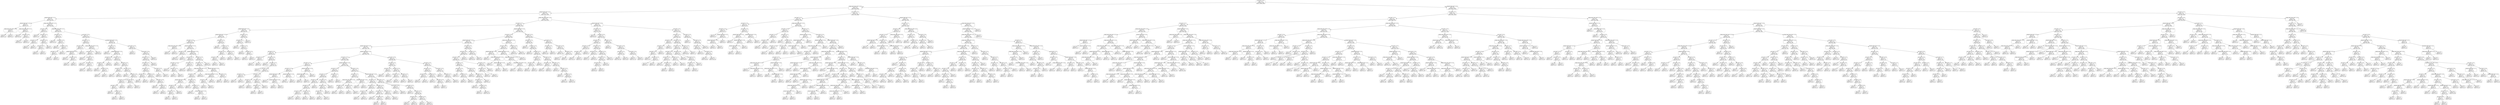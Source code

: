 digraph Tree {
node [shape=box, style="rounded", color="black", fontname="helvetica"] ;
edge [fontname="helvetica"] ;
0 [label="ELO_DIFF <= 4.0\ngini = 0.5\nsamples = 3759\nvalue = [3068, 2902]"] ;
1 [label="HOME_AWAY_GOAL_DIFF <= 4.0\ngini = 0.4\nsamples = 1824\nvalue = [2005, 923]"] ;
0 -> 1 [labeldistance=2.5, labelangle=45, headlabel="True"] ;
2 [label="RECENT_PERF_DIFF <= 2.2\ngini = 0.4\nsamples = 1220\nvalue = [1411, 535]"] ;
1 -> 2 ;
3 [label="RECENT_PERF_DIFF <= 1.3\ngini = 0.3\nsamples = 157\nvalue = [195, 48]"] ;
2 -> 3 ;
4 [label="RECENT_PERF_DIFF <= 0.5\ngini = 0.1\nsamples = 16\nvalue = [27, 2]"] ;
3 -> 4 ;
5 [label="HOME_AWAY_GOAL_DIFF <= 0.2\ngini = 0.5\nsamples = 2\nvalue = [1, 1]"] ;
4 -> 5 ;
6 [label="gini = 0.0\nsamples = 1\nvalue = [1, 0]"] ;
5 -> 6 ;
7 [label="gini = 0.0\nsamples = 1\nvalue = [0, 1]"] ;
5 -> 7 ;
8 [label="HOME_AWAY_GOAL_DIFF <= 1.1\ngini = 0.1\nsamples = 14\nvalue = [26, 1]"] ;
4 -> 8 ;
9 [label="gini = 0.0\nsamples = 8\nvalue = [13, 0]"] ;
8 -> 9 ;
10 [label="ELO_DIFF <= 3.6\ngini = 0.1\nsamples = 6\nvalue = [13, 1]"] ;
8 -> 10 ;
11 [label="gini = 0.0\nsamples = 5\nvalue = [13, 0]"] ;
10 -> 11 ;
12 [label="gini = 0.0\nsamples = 1\nvalue = [0, 1]"] ;
10 -> 12 ;
13 [label="HOME_AWAY_GOAL_DIFF <= 1.5\ngini = 0.3\nsamples = 141\nvalue = [168, 46]"] ;
3 -> 13 ;
14 [label="ELO_DIFF <= 2.0\ngini = 0.5\nsamples = 11\nvalue = [14, 9]"] ;
13 -> 14 ;
15 [label="gini = 0.0\nsamples = 3\nvalue = [7, 0]"] ;
14 -> 15 ;
16 [label="ELO_DIFF <= 2.7\ngini = 0.5\nsamples = 8\nvalue = [7, 9]"] ;
14 -> 16 ;
17 [label="ELO_DIFF <= 2.1\ngini = 0.4\nsamples = 3\nvalue = [2, 6]"] ;
16 -> 17 ;
18 [label="gini = 0.0\nsamples = 1\nvalue = [0, 2]"] ;
17 -> 18 ;
19 [label="gini = 0.4\nsamples = 2\nvalue = [2, 4]"] ;
17 -> 19 ;
20 [label="ELO_DIFF <= 3.4\ngini = 0.5\nsamples = 5\nvalue = [5, 3]"] ;
16 -> 20 ;
21 [label="ELO_DIFF <= 3.2\ngini = 0.4\nsamples = 3\nvalue = [4, 2]"] ;
20 -> 21 ;
22 [label="gini = 0.5\nsamples = 2\nvalue = [3, 2]"] ;
21 -> 22 ;
23 [label="gini = 0.0\nsamples = 1\nvalue = [1, 0]"] ;
21 -> 23 ;
24 [label="gini = 0.5\nsamples = 2\nvalue = [1, 1]"] ;
20 -> 24 ;
25 [label="HOME_AWAY_GOAL_DIFF <= 1.7\ngini = 0.3\nsamples = 130\nvalue = [154, 37]"] ;
13 -> 25 ;
26 [label="ELO_DIFF <= 2.3\ngini = 0.2\nsamples = 18\nvalue = [24, 3]"] ;
25 -> 26 ;
27 [label="gini = 0.0\nsamples = 12\nvalue = [17, 0]"] ;
26 -> 27 ;
28 [label="ELO_DIFF <= 2.5\ngini = 0.4\nsamples = 6\nvalue = [7, 3]"] ;
26 -> 28 ;
29 [label="gini = 0.0\nsamples = 1\nvalue = [0, 2]"] ;
28 -> 29 ;
30 [label="ELO_DIFF <= 3.8\ngini = 0.2\nsamples = 5\nvalue = [7, 1]"] ;
28 -> 30 ;
31 [label="ELO_DIFF <= 3.2\ngini = 0.4\nsamples = 3\nvalue = [3, 1]"] ;
30 -> 31 ;
32 [label="gini = 0.0\nsamples = 2\nvalue = [3, 0]"] ;
31 -> 32 ;
33 [label="gini = 0.0\nsamples = 1\nvalue = [0, 1]"] ;
31 -> 33 ;
34 [label="gini = 0.0\nsamples = 2\nvalue = [4, 0]"] ;
30 -> 34 ;
35 [label="ELO_DIFF <= 2.0\ngini = 0.3\nsamples = 112\nvalue = [130, 34]"] ;
25 -> 35 ;
36 [label="ELO_DIFF <= 1.4\ngini = 0.2\nsamples = 36\nvalue = [49, 6]"] ;
35 -> 36 ;
37 [label="ELO_DIFF <= 0.8\ngini = 0.1\nsamples = 15\nvalue = [21, 1]"] ;
36 -> 37 ;
38 [label="RECENT_PERF_DIFF <= 2.0\ngini = 0.3\nsamples = 3\nvalue = [4, 1]"] ;
37 -> 38 ;
39 [label="gini = 0.0\nsamples = 1\nvalue = [3, 0]"] ;
38 -> 39 ;
40 [label="ELO_DIFF <= 0.5\ngini = 0.5\nsamples = 2\nvalue = [1, 1]"] ;
38 -> 40 ;
41 [label="gini = 0.0\nsamples = 1\nvalue = [1, 0]"] ;
40 -> 41 ;
42 [label="gini = 0.0\nsamples = 1\nvalue = [0, 1]"] ;
40 -> 42 ;
43 [label="gini = 0.0\nsamples = 12\nvalue = [17, 0]"] ;
37 -> 43 ;
44 [label="HOME_AWAY_GOAL_DIFF <= 1.9\ngini = 0.3\nsamples = 21\nvalue = [28, 5]"] ;
36 -> 44 ;
45 [label="ELO_DIFF <= 1.6\ngini = 0.5\nsamples = 9\nvalue = [9, 5]"] ;
44 -> 45 ;
46 [label="gini = 0.0\nsamples = 1\nvalue = [0, 3]"] ;
45 -> 46 ;
47 [label="ELO_DIFF <= 1.7\ngini = 0.3\nsamples = 8\nvalue = [9, 2]"] ;
45 -> 47 ;
48 [label="gini = 0.0\nsamples = 4\nvalue = [5, 0]"] ;
47 -> 48 ;
49 [label="ELO_DIFF <= 1.8\ngini = 0.4\nsamples = 4\nvalue = [4, 2]"] ;
47 -> 49 ;
50 [label="gini = 0.4\nsamples = 2\nvalue = [1, 2]"] ;
49 -> 50 ;
51 [label="gini = 0.0\nsamples = 2\nvalue = [3, 0]"] ;
49 -> 51 ;
52 [label="gini = 0.0\nsamples = 12\nvalue = [19, 0]"] ;
44 -> 52 ;
53 [label="RECENT_PERF_DIFF <= 2.0\ngini = 0.4\nsamples = 76\nvalue = [81, 28]"] ;
35 -> 53 ;
54 [label="ELO_DIFF <= 2.4\ngini = 0.3\nsamples = 44\nvalue = [48, 12]"] ;
53 -> 54 ;
55 [label="gini = 0.0\nsamples = 6\nvalue = [11, 0]"] ;
54 -> 55 ;
56 [label="RECENT_PERF_DIFF <= 1.9\ngini = 0.4\nsamples = 38\nvalue = [37, 12]"] ;
54 -> 56 ;
57 [label="ELO_DIFF <= 2.8\ngini = 0.3\nsamples = 14\nvalue = [14, 4]"] ;
56 -> 57 ;
58 [label="ELO_DIFF <= 2.5\ngini = 0.5\nsamples = 6\nvalue = [4, 4]"] ;
57 -> 58 ;
59 [label="gini = 0.5\nsamples = 3\nvalue = [3, 2]"] ;
58 -> 59 ;
60 [label="ELO_DIFF <= 2.6\ngini = 0.4\nsamples = 3\nvalue = [1, 2]"] ;
58 -> 60 ;
61 [label="gini = 0.0\nsamples = 1\nvalue = [0, 1]"] ;
60 -> 61 ;
62 [label="gini = 0.5\nsamples = 2\nvalue = [1, 1]"] ;
60 -> 62 ;
63 [label="gini = 0.0\nsamples = 8\nvalue = [10, 0]"] ;
57 -> 63 ;
64 [label="ELO_DIFF <= 2.5\ngini = 0.4\nsamples = 24\nvalue = [23, 8]"] ;
56 -> 64 ;
65 [label="gini = 0.4\nsamples = 2\nvalue = [1, 2]"] ;
64 -> 65 ;
66 [label="ELO_DIFF <= 3.1\ngini = 0.3\nsamples = 22\nvalue = [22, 6]"] ;
64 -> 66 ;
67 [label="ELO_DIFF <= 2.6\ngini = 0.2\nsamples = 7\nvalue = [10, 1]"] ;
66 -> 67 ;
68 [label="gini = 0.4\nsamples = 2\nvalue = [2, 1]"] ;
67 -> 68 ;
69 [label="gini = 0.0\nsamples = 5\nvalue = [8, 0]"] ;
67 -> 69 ;
70 [label="ELO_DIFF <= 3.2\ngini = 0.4\nsamples = 15\nvalue = [12, 5]"] ;
66 -> 70 ;
71 [label="gini = 0.0\nsamples = 1\nvalue = [0, 1]"] ;
70 -> 71 ;
72 [label="ELO_DIFF <= 3.8\ngini = 0.4\nsamples = 14\nvalue = [12, 4]"] ;
70 -> 72 ;
73 [label="ELO_DIFF <= 3.5\ngini = 0.3\nsamples = 10\nvalue = [9, 2]"] ;
72 -> 73 ;
74 [label="ELO_DIFF <= 3.3\ngini = 0.4\nsamples = 7\nvalue = [5, 2]"] ;
73 -> 74 ;
75 [label="gini = 0.0\nsamples = 2\nvalue = [2, 0]"] ;
74 -> 75 ;
76 [label="ELO_DIFF <= 3.4\ngini = 0.5\nsamples = 5\nvalue = [3, 2]"] ;
74 -> 76 ;
77 [label="gini = 0.4\nsamples = 3\nvalue = [2, 1]"] ;
76 -> 77 ;
78 [label="gini = 0.5\nsamples = 2\nvalue = [1, 1]"] ;
76 -> 78 ;
79 [label="gini = 0.0\nsamples = 3\nvalue = [4, 0]"] ;
73 -> 79 ;
80 [label="ELO_DIFF <= 3.9\ngini = 0.5\nsamples = 4\nvalue = [3, 2]"] ;
72 -> 80 ;
81 [label="gini = 0.5\nsamples = 2\nvalue = [1, 1]"] ;
80 -> 81 ;
82 [label="gini = 0.4\nsamples = 2\nvalue = [2, 1]"] ;
80 -> 82 ;
83 [label="ELO_DIFF <= 2.4\ngini = 0.4\nsamples = 32\nvalue = [33, 16]"] ;
53 -> 83 ;
84 [label="gini = 0.0\nsamples = 2\nvalue = [0, 3]"] ;
83 -> 84 ;
85 [label="ELO_DIFF <= 3.8\ngini = 0.4\nsamples = 30\nvalue = [33, 13]"] ;
83 -> 85 ;
86 [label="ELO_DIFF <= 3.4\ngini = 0.4\nsamples = 29\nvalue = [33, 11]"] ;
85 -> 86 ;
87 [label="ELO_DIFF <= 3.2\ngini = 0.4\nsamples = 25\nvalue = [27, 11]"] ;
86 -> 87 ;
88 [label="ELO_DIFF <= 2.7\ngini = 0.3\nsamples = 21\nvalue = [25, 6]"] ;
87 -> 88 ;
89 [label="ELO_DIFF <= 2.5\ngini = 0.2\nsamples = 8\nvalue = [10, 1]"] ;
88 -> 89 ;
90 [label="gini = 0.3\nsamples = 4\nvalue = [5, 1]"] ;
89 -> 90 ;
91 [label="gini = 0.0\nsamples = 4\nvalue = [5, 0]"] ;
89 -> 91 ;
92 [label="ELO_DIFF <= 2.8\ngini = 0.4\nsamples = 13\nvalue = [15, 5]"] ;
88 -> 92 ;
93 [label="gini = 0.4\nsamples = 3\nvalue = [1, 3]"] ;
92 -> 93 ;
94 [label="ELO_DIFF <= 3.0\ngini = 0.2\nsamples = 10\nvalue = [14, 2]"] ;
92 -> 94 ;
95 [label="gini = 0.0\nsamples = 1\nvalue = [1, 0]"] ;
94 -> 95 ;
96 [label="ELO_DIFF <= 3.1\ngini = 0.2\nsamples = 9\nvalue = [13, 2]"] ;
94 -> 96 ;
97 [label="gini = 0.3\nsamples = 4\nvalue = [5, 1]"] ;
96 -> 97 ;
98 [label="gini = 0.2\nsamples = 5\nvalue = [8, 1]"] ;
96 -> 98 ;
99 [label="ELO_DIFF <= 3.3\ngini = 0.4\nsamples = 4\nvalue = [2, 5]"] ;
87 -> 99 ;
100 [label="gini = 0.4\nsamples = 2\nvalue = [1, 2]"] ;
99 -> 100 ;
101 [label="gini = 0.4\nsamples = 2\nvalue = [1, 3]"] ;
99 -> 101 ;
102 [label="gini = 0.0\nsamples = 4\nvalue = [6, 0]"] ;
86 -> 102 ;
103 [label="gini = 0.0\nsamples = 1\nvalue = [0, 2]"] ;
85 -> 103 ;
104 [label="HOME_AWAY_GOAL_DIFF <= 3.6\ngini = 0.4\nsamples = 1063\nvalue = [1216, 487]"] ;
2 -> 104 ;
105 [label="ELO_DIFF <= 2.1\ngini = 0.4\nsamples = 781\nvalue = [875, 373]"] ;
104 -> 105 ;
106 [label="RECENT_PERF_DIFF <= 3.4\ngini = 0.2\nsamples = 166\nvalue = [235, 37]"] ;
105 -> 106 ;
107 [label="RECENT_PERF_DIFF <= 3.2\ngini = 0.2\nsamples = 146\nvalue = [210, 27]"] ;
106 -> 107 ;
108 [label="ELO_DIFF <= 0.8\ngini = 0.2\nsamples = 121\nvalue = [166, 19]"] ;
107 -> 108 ;
109 [label="HOME_AWAY_GOAL_DIFF <= 2.4\ngini = 0.5\nsamples = 4\nvalue = [4, 3]"] ;
108 -> 109 ;
110 [label="gini = 0.0\nsamples = 1\nvalue = [0, 3]"] ;
109 -> 110 ;
111 [label="gini = 0.0\nsamples = 3\nvalue = [4, 0]"] ;
109 -> 111 ;
112 [label="RECENT_PERF_DIFF <= 2.4\ngini = 0.2\nsamples = 117\nvalue = [162, 16]"] ;
108 -> 112 ;
113 [label="ELO_DIFF <= 2.0\ngini = 0.1\nsamples = 17\nvalue = [26, 1]"] ;
112 -> 113 ;
114 [label="gini = 0.0\nsamples = 12\nvalue = [19, 0]"] ;
113 -> 114 ;
115 [label="gini = 0.2\nsamples = 5\nvalue = [7, 1]"] ;
113 -> 115 ;
116 [label="RECENT_PERF_DIFF <= 2.6\ngini = 0.2\nsamples = 100\nvalue = [136, 15]"] ;
112 -> 116 ;
117 [label="ELO_DIFF <= 1.4\ngini = 0.2\nsamples = 25\nvalue = [32, 4]"] ;
116 -> 117 ;
118 [label="ELO_DIFF <= 1.2\ngini = 0.5\nsamples = 7\nvalue = [5, 3]"] ;
117 -> 118 ;
119 [label="gini = 0.0\nsamples = 3\nvalue = [3, 0]"] ;
118 -> 119 ;
120 [label="ELO_DIFF <= 1.3\ngini = 0.5\nsamples = 4\nvalue = [2, 3]"] ;
118 -> 120 ;
121 [label="gini = 0.0\nsamples = 1\nvalue = [0, 1]"] ;
120 -> 121 ;
122 [label="gini = 0.5\nsamples = 3\nvalue = [2, 2]"] ;
120 -> 122 ;
123 [label="ELO_DIFF <= 2.0\ngini = 0.1\nsamples = 18\nvalue = [27, 1]"] ;
117 -> 123 ;
124 [label="gini = 0.0\nsamples = 15\nvalue = [24, 0]"] ;
123 -> 124 ;
125 [label="gini = 0.4\nsamples = 3\nvalue = [3, 1]"] ;
123 -> 125 ;
126 [label="ELO_DIFF <= 2.0\ngini = 0.2\nsamples = 75\nvalue = [104, 11]"] ;
116 -> 126 ;
127 [label="ELO_DIFF <= 1.8\ngini = 0.2\nsamples = 65\nvalue = [89, 11]"] ;
126 -> 127 ;
128 [label="HOME_AWAY_GOAL_DIFF <= 3.0\ngini = 0.1\nsamples = 42\nvalue = [60, 5]"] ;
127 -> 128 ;
129 [label="ELO_DIFF <= 1.4\ngini = 0.2\nsamples = 30\nvalue = [42, 5]"] ;
128 -> 129 ;
130 [label="RECENT_PERF_DIFF <= 2.8\ngini = 0.1\nsamples = 15\nvalue = [21, 1]"] ;
129 -> 130 ;
131 [label="ELO_DIFF <= 1.2\ngini = 0.2\nsamples = 9\nvalue = [11, 1]"] ;
130 -> 131 ;
132 [label="ELO_DIFF <= 1.0\ngini = 0.4\nsamples = 3\nvalue = [3, 1]"] ;
131 -> 132 ;
133 [label="gini = 0.0\nsamples = 1\nvalue = [1, 0]"] ;
132 -> 133 ;
134 [label="gini = 0.4\nsamples = 2\nvalue = [2, 1]"] ;
132 -> 134 ;
135 [label="gini = 0.0\nsamples = 6\nvalue = [8, 0]"] ;
131 -> 135 ;
136 [label="gini = 0.0\nsamples = 6\nvalue = [10, 0]"] ;
130 -> 136 ;
137 [label="ELO_DIFF <= 1.6\ngini = 0.3\nsamples = 15\nvalue = [21, 4]"] ;
129 -> 137 ;
138 [label="gini = 0.4\nsamples = 2\nvalue = [1, 2]"] ;
137 -> 138 ;
139 [label="ELO_DIFF <= 1.7\ngini = 0.2\nsamples = 13\nvalue = [20, 2]"] ;
137 -> 139 ;
140 [label="gini = 0.0\nsamples = 7\nvalue = [13, 0]"] ;
139 -> 140 ;
141 [label="RECENT_PERF_DIFF <= 2.8\ngini = 0.3\nsamples = 6\nvalue = [7, 2]"] ;
139 -> 141 ;
142 [label="gini = 0.0\nsamples = 3\nvalue = [5, 0]"] ;
141 -> 142 ;
143 [label="gini = 0.5\nsamples = 3\nvalue = [2, 2]"] ;
141 -> 143 ;
144 [label="gini = 0.0\nsamples = 12\nvalue = [18, 0]"] ;
128 -> 144 ;
145 [label="RECENT_PERF_DIFF <= 3.0\ngini = 0.3\nsamples = 23\nvalue = [29, 6]"] ;
127 -> 145 ;
146 [label="HOME_AWAY_GOAL_DIFF <= 2.8\ngini = 0.2\nsamples = 14\nvalue = [18, 2]"] ;
145 -> 146 ;
147 [label="ELO_DIFF <= 1.9\ngini = 0.4\nsamples = 5\nvalue = [4, 2]"] ;
146 -> 147 ;
148 [label="gini = 0.0\nsamples = 4\nvalue = [4, 0]"] ;
147 -> 148 ;
149 [label="gini = 0.0\nsamples = 1\nvalue = [0, 2]"] ;
147 -> 149 ;
150 [label="gini = 0.0\nsamples = 9\nvalue = [14, 0]"] ;
146 -> 150 ;
151 [label="ELO_DIFF <= 1.9\ngini = 0.4\nsamples = 9\nvalue = [11, 4]"] ;
145 -> 151 ;
152 [label="gini = 0.5\nsamples = 6\nvalue = [7, 4]"] ;
151 -> 152 ;
153 [label="gini = 0.0\nsamples = 3\nvalue = [4, 0]"] ;
151 -> 153 ;
154 [label="gini = 0.0\nsamples = 10\nvalue = [15, 0]"] ;
126 -> 154 ;
155 [label="ELO_DIFF <= 1.4\ngini = 0.3\nsamples = 25\nvalue = [44, 8]"] ;
107 -> 155 ;
156 [label="gini = 0.0\nsamples = 7\nvalue = [14, 0]"] ;
155 -> 156 ;
157 [label="ELO_DIFF <= 1.9\ngini = 0.3\nsamples = 18\nvalue = [30, 8]"] ;
155 -> 157 ;
158 [label="ELO_DIFF <= 1.8\ngini = 0.5\nsamples = 7\nvalue = [9, 7]"] ;
157 -> 158 ;
159 [label="ELO_DIFF <= 1.6\ngini = 0.5\nsamples = 4\nvalue = [5, 3]"] ;
158 -> 159 ;
160 [label="gini = 0.5\nsamples = 3\nvalue = [4, 3]"] ;
159 -> 160 ;
161 [label="gini = 0.0\nsamples = 1\nvalue = [1, 0]"] ;
159 -> 161 ;
162 [label="gini = 0.5\nsamples = 3\nvalue = [4, 4]"] ;
158 -> 162 ;
163 [label="ELO_DIFF <= 2.0\ngini = 0.1\nsamples = 11\nvalue = [21, 1]"] ;
157 -> 163 ;
164 [label="gini = 0.0\nsamples = 4\nvalue = [7, 0]"] ;
163 -> 164 ;
165 [label="gini = 0.1\nsamples = 7\nvalue = [14, 1]"] ;
163 -> 165 ;
166 [label="ELO_DIFF <= 2.0\ngini = 0.4\nsamples = 20\nvalue = [25, 10]"] ;
106 -> 166 ;
167 [label="ELO_DIFF <= 1.1\ngini = 0.3\nsamples = 15\nvalue = [21, 6]"] ;
166 -> 167 ;
168 [label="gini = 0.5\nsamples = 2\nvalue = [3, 2]"] ;
167 -> 168 ;
169 [label="ELO_DIFF <= 1.8\ngini = 0.3\nsamples = 13\nvalue = [18, 4]"] ;
167 -> 169 ;
170 [label="gini = 0.0\nsamples = 6\nvalue = [8, 0]"] ;
169 -> 170 ;
171 [label="ELO_DIFF <= 1.9\ngini = 0.4\nsamples = 7\nvalue = [10, 4]"] ;
169 -> 171 ;
172 [label="gini = 0.4\nsamples = 4\nvalue = [6, 3]"] ;
171 -> 172 ;
173 [label="gini = 0.3\nsamples = 3\nvalue = [4, 1]"] ;
171 -> 173 ;
174 [label="gini = 0.5\nsamples = 5\nvalue = [4, 4]"] ;
166 -> 174 ;
175 [label="RECENT_PERF_DIFF <= 3.4\ngini = 0.5\nsamples = 615\nvalue = [640, 336]"] ;
105 -> 175 ;
176 [label="ELO_DIFF <= 3.8\ngini = 0.5\nsamples = 500\nvalue = [505, 278]"] ;
175 -> 176 ;
177 [label="RECENT_PERF_DIFF <= 3.2\ngini = 0.4\nsamples = 430\nvalue = [450, 231]"] ;
176 -> 177 ;
178 [label="RECENT_PERF_DIFF <= 2.4\ngini = 0.5\nsamples = 323\nvalue = [331, 179]"] ;
177 -> 178 ;
179 [label="ELO_DIFF <= 2.4\ngini = 0.5\nsamples = 41\nvalue = [34, 22]"] ;
178 -> 179 ;
180 [label="ELO_DIFF <= 2.3\ngini = 0.5\nsamples = 7\nvalue = [4, 6]"] ;
179 -> 180 ;
181 [label="gini = 0.0\nsamples = 1\nvalue = [0, 1]"] ;
180 -> 181 ;
182 [label="gini = 0.5\nsamples = 6\nvalue = [4, 5]"] ;
180 -> 182 ;
183 [label="ELO_DIFF <= 2.6\ngini = 0.5\nsamples = 34\nvalue = [30, 16]"] ;
179 -> 183 ;
184 [label="gini = 0.2\nsamples = 5\nvalue = [8, 1]"] ;
183 -> 184 ;
185 [label="ELO_DIFF <= 2.7\ngini = 0.5\nsamples = 29\nvalue = [22, 15]"] ;
183 -> 185 ;
186 [label="gini = 0.0\nsamples = 2\nvalue = [0, 3]"] ;
185 -> 186 ;
187 [label="ELO_DIFF <= 3.0\ngini = 0.5\nsamples = 27\nvalue = [22, 12]"] ;
185 -> 187 ;
188 [label="ELO_DIFF <= 2.8\ngini = 0.5\nsamples = 10\nvalue = [9, 7]"] ;
187 -> 188 ;
189 [label="gini = 0.4\nsamples = 6\nvalue = [7, 3]"] ;
188 -> 189 ;
190 [label="gini = 0.4\nsamples = 4\nvalue = [2, 4]"] ;
188 -> 190 ;
191 [label="ELO_DIFF <= 3.2\ngini = 0.4\nsamples = 17\nvalue = [13, 5]"] ;
187 -> 191 ;
192 [label="ELO_DIFF <= 3.1\ngini = 0.3\nsamples = 6\nvalue = [5, 1]"] ;
191 -> 192 ;
193 [label="gini = 0.4\nsamples = 3\nvalue = [2, 1]"] ;
192 -> 193 ;
194 [label="gini = 0.0\nsamples = 3\nvalue = [3, 0]"] ;
192 -> 194 ;
195 [label="ELO_DIFF <= 3.5\ngini = 0.4\nsamples = 11\nvalue = [8, 4]"] ;
191 -> 195 ;
196 [label="ELO_DIFF <= 3.4\ngini = 0.4\nsamples = 7\nvalue = [5, 2]"] ;
195 -> 196 ;
197 [label="gini = 0.4\nsamples = 6\nvalue = [4, 2]"] ;
196 -> 197 ;
198 [label="gini = 0.0\nsamples = 1\nvalue = [1, 0]"] ;
196 -> 198 ;
199 [label="gini = 0.5\nsamples = 4\nvalue = [3, 2]"] ;
195 -> 199 ;
200 [label="RECENT_PERF_DIFF <= 3.0\ngini = 0.5\nsamples = 282\nvalue = [297, 157]"] ;
178 -> 200 ;
201 [label="ELO_DIFF <= 2.5\ngini = 0.4\nsamples = 199\nvalue = [215, 109]"] ;
200 -> 201 ;
202 [label="ELO_DIFF <= 2.4\ngini = 0.3\nsamples = 32\nvalue = [45, 9]"] ;
201 -> 202 ;
203 [label="ELO_DIFF <= 2.3\ngini = 0.2\nsamples = 18\nvalue = [26, 4]"] ;
202 -> 203 ;
204 [label="RECENT_PERF_DIFF <= 2.6\ngini = 0.3\nsamples = 7\nvalue = [10, 2]"] ;
203 -> 204 ;
205 [label="gini = 0.0\nsamples = 4\nvalue = [9, 0]"] ;
204 -> 205 ;
206 [label="RECENT_PERF_DIFF <= 2.8\ngini = 0.4\nsamples = 3\nvalue = [1, 2]"] ;
204 -> 206 ;
207 [label="gini = 0.0\nsamples = 1\nvalue = [0, 1]"] ;
206 -> 207 ;
208 [label="gini = 0.5\nsamples = 2\nvalue = [1, 1]"] ;
206 -> 208 ;
209 [label="RECENT_PERF_DIFF <= 2.8\ngini = 0.2\nsamples = 11\nvalue = [16, 2]"] ;
203 -> 209 ;
210 [label="gini = 0.0\nsamples = 7\nvalue = [12, 0]"] ;
209 -> 210 ;
211 [label="gini = 0.4\nsamples = 4\nvalue = [4, 2]"] ;
209 -> 211 ;
212 [label="RECENT_PERF_DIFF <= 2.8\ngini = 0.3\nsamples = 14\nvalue = [19, 5]"] ;
202 -> 212 ;
213 [label="RECENT_PERF_DIFF <= 2.6\ngini = 0.4\nsamples = 12\nvalue = [14, 5]"] ;
212 -> 213 ;
214 [label="gini = 0.3\nsamples = 6\nvalue = [7, 2]"] ;
213 -> 214 ;
215 [label="gini = 0.4\nsamples = 6\nvalue = [7, 3]"] ;
213 -> 215 ;
216 [label="gini = 0.0\nsamples = 2\nvalue = [5, 0]"] ;
212 -> 216 ;
217 [label="RECENT_PERF_DIFF <= 2.6\ngini = 0.5\nsamples = 167\nvalue = [170, 100]"] ;
201 -> 217 ;
218 [label="ELO_DIFF <= 3.5\ngini = 0.5\nsamples = 46\nvalue = [38, 29]"] ;
217 -> 218 ;
219 [label="ELO_DIFF <= 3.1\ngini = 0.5\nsamples = 39\nvalue = [28, 28]"] ;
218 -> 219 ;
220 [label="ELO_DIFF <= 3.0\ngini = 0.5\nsamples = 26\nvalue = [22, 13]"] ;
219 -> 220 ;
221 [label="ELO_DIFF <= 2.7\ngini = 0.5\nsamples = 25\nvalue = [19, 13]"] ;
220 -> 221 ;
222 [label="ELO_DIFF <= 2.6\ngini = 0.5\nsamples = 14\nvalue = [11, 6]"] ;
221 -> 222 ;
223 [label="gini = 0.5\nsamples = 9\nvalue = [7, 4]"] ;
222 -> 223 ;
224 [label="gini = 0.4\nsamples = 5\nvalue = [4, 2]"] ;
222 -> 224 ;
225 [label="ELO_DIFF <= 2.8\ngini = 0.5\nsamples = 11\nvalue = [8, 7]"] ;
221 -> 225 ;
226 [label="gini = 0.5\nsamples = 6\nvalue = [4, 5]"] ;
225 -> 226 ;
227 [label="gini = 0.4\nsamples = 5\nvalue = [4, 2]"] ;
225 -> 227 ;
228 [label="gini = 0.0\nsamples = 1\nvalue = [3, 0]"] ;
220 -> 228 ;
229 [label="ELO_DIFF <= 3.4\ngini = 0.4\nsamples = 13\nvalue = [6, 15]"] ;
219 -> 229 ;
230 [label="ELO_DIFF <= 3.3\ngini = 0.5\nsamples = 11\nvalue = [6, 10]"] ;
229 -> 230 ;
231 [label="ELO_DIFF <= 3.2\ngini = 0.4\nsamples = 5\nvalue = [2, 5]"] ;
230 -> 231 ;
232 [label="gini = 0.4\nsamples = 3\nvalue = [1, 2]"] ;
231 -> 232 ;
233 [label="gini = 0.4\nsamples = 2\nvalue = [1, 3]"] ;
231 -> 233 ;
234 [label="gini = 0.5\nsamples = 6\nvalue = [4, 5]"] ;
230 -> 234 ;
235 [label="gini = 0.0\nsamples = 2\nvalue = [0, 5]"] ;
229 -> 235 ;
236 [label="ELO_DIFF <= 3.7\ngini = 0.2\nsamples = 7\nvalue = [10, 1]"] ;
218 -> 236 ;
237 [label="gini = 0.0\nsamples = 2\nvalue = [2, 0]"] ;
236 -> 237 ;
238 [label="gini = 0.2\nsamples = 5\nvalue = [8, 1]"] ;
236 -> 238 ;
239 [label="ELO_DIFF <= 2.8\ngini = 0.5\nsamples = 121\nvalue = [132, 71]"] ;
217 -> 239 ;
240 [label="ELO_DIFF <= 2.7\ngini = 0.5\nsamples = 29\nvalue = [22, 21]"] ;
239 -> 240 ;
241 [label="HOME_AWAY_GOAL_DIFF <= 2.8\ngini = 0.5\nsamples = 22\nvalue = [18, 14]"] ;
240 -> 241 ;
242 [label="ELO_DIFF <= 2.6\ngini = 0.5\nsamples = 11\nvalue = [11, 7]"] ;
241 -> 242 ;
243 [label="gini = 0.5\nsamples = 7\nvalue = [8, 5]"] ;
242 -> 243 ;
244 [label="gini = 0.5\nsamples = 4\nvalue = [3, 2]"] ;
242 -> 244 ;
245 [label="ELO_DIFF <= 2.6\ngini = 0.5\nsamples = 11\nvalue = [7, 7]"] ;
241 -> 245 ;
246 [label="gini = 0.5\nsamples = 4\nvalue = [3, 2]"] ;
245 -> 246 ;
247 [label="gini = 0.5\nsamples = 7\nvalue = [4, 5]"] ;
245 -> 247 ;
248 [label="RECENT_PERF_DIFF <= 2.8\ngini = 0.5\nsamples = 7\nvalue = [4, 7]"] ;
240 -> 248 ;
249 [label="gini = 0.3\nsamples = 5\nvalue = [2, 7]"] ;
248 -> 249 ;
250 [label="gini = 0.0\nsamples = 2\nvalue = [2, 0]"] ;
248 -> 250 ;
251 [label="RECENT_PERF_DIFF <= 2.8\ngini = 0.4\nsamples = 92\nvalue = [110, 50]"] ;
239 -> 251 ;
252 [label="ELO_DIFF <= 3.2\ngini = 0.4\nsamples = 48\nvalue = [56, 25]"] ;
251 -> 252 ;
253 [label="ELO_DIFF <= 3.1\ngini = 0.2\nsamples = 18\nvalue = [25, 3]"] ;
252 -> 253 ;
254 [label="ELO_DIFF <= 3.0\ngini = 0.2\nsamples = 16\nvalue = [21, 3]"] ;
253 -> 254 ;
255 [label="gini = 0.2\nsamples = 5\nvalue = [7, 1]"] ;
254 -> 255 ;
256 [label="gini = 0.2\nsamples = 11\nvalue = [14, 2]"] ;
254 -> 256 ;
257 [label="gini = 0.0\nsamples = 2\nvalue = [4, 0]"] ;
253 -> 257 ;
258 [label="ELO_DIFF <= 3.5\ngini = 0.5\nsamples = 30\nvalue = [31, 22]"] ;
252 -> 258 ;
259 [label="ELO_DIFF <= 3.3\ngini = 0.5\nsamples = 20\nvalue = [17, 16]"] ;
258 -> 259 ;
260 [label="gini = 0.5\nsamples = 9\nvalue = [11, 6]"] ;
259 -> 260 ;
261 [label="ELO_DIFF <= 3.4\ngini = 0.5\nsamples = 11\nvalue = [6, 10]"] ;
259 -> 261 ;
262 [label="gini = 0.5\nsamples = 8\nvalue = [5, 7]"] ;
261 -> 262 ;
263 [label="gini = 0.4\nsamples = 3\nvalue = [1, 3]"] ;
261 -> 263 ;
264 [label="ELO_DIFF <= 3.7\ngini = 0.4\nsamples = 10\nvalue = [14, 6]"] ;
258 -> 264 ;
265 [label="gini = 0.0\nsamples = 3\nvalue = [6, 0]"] ;
264 -> 265 ;
266 [label="gini = 0.5\nsamples = 7\nvalue = [8, 6]"] ;
264 -> 266 ;
267 [label="ELO_DIFF <= 3.1\ngini = 0.4\nsamples = 44\nvalue = [54, 25]"] ;
251 -> 267 ;
268 [label="ELO_DIFF <= 3.0\ngini = 0.2\nsamples = 11\nvalue = [15, 2]"] ;
267 -> 268 ;
269 [label="gini = 0.4\nsamples = 5\nvalue = [6, 2]"] ;
268 -> 269 ;
270 [label="gini = 0.0\nsamples = 6\nvalue = [9, 0]"] ;
268 -> 270 ;
271 [label="ELO_DIFF <= 3.2\ngini = 0.5\nsamples = 33\nvalue = [39, 23]"] ;
267 -> 271 ;
272 [label="gini = 0.3\nsamples = 5\nvalue = [1, 5]"] ;
271 -> 272 ;
273 [label="ELO_DIFF <= 3.5\ngini = 0.4\nsamples = 28\nvalue = [38, 18]"] ;
271 -> 273 ;
274 [label="ELO_DIFF <= 3.4\ngini = 0.4\nsamples = 16\nvalue = [25, 9]"] ;
273 -> 274 ;
275 [label="gini = 0.4\nsamples = 6\nvalue = [8, 4]"] ;
274 -> 275 ;
276 [label="gini = 0.4\nsamples = 10\nvalue = [17, 5]"] ;
274 -> 276 ;
277 [label="ELO_DIFF <= 3.7\ngini = 0.5\nsamples = 12\nvalue = [13, 9]"] ;
273 -> 277 ;
278 [label="gini = 0.4\nsamples = 4\nvalue = [3, 6]"] ;
277 -> 278 ;
279 [label="gini = 0.4\nsamples = 8\nvalue = [10, 3]"] ;
277 -> 279 ;
280 [label="ELO_DIFF <= 2.8\ngini = 0.5\nsamples = 83\nvalue = [82, 48]"] ;
200 -> 280 ;
281 [label="ELO_DIFF <= 2.4\ngini = 0.5\nsamples = 27\nvalue = [21, 23]"] ;
280 -> 281 ;
282 [label="ELO_DIFF <= 2.3\ngini = 0.4\nsamples = 8\nvalue = [9, 4]"] ;
281 -> 282 ;
283 [label="gini = 0.5\nsamples = 5\nvalue = [5, 3]"] ;
282 -> 283 ;
284 [label="gini = 0.3\nsamples = 3\nvalue = [4, 1]"] ;
282 -> 284 ;
285 [label="ELO_DIFF <= 2.6\ngini = 0.5\nsamples = 19\nvalue = [12, 19]"] ;
281 -> 285 ;
286 [label="ELO_DIFF <= 2.5\ngini = 0.4\nsamples = 9\nvalue = [4, 9]"] ;
285 -> 286 ;
287 [label="gini = 0.5\nsamples = 7\nvalue = [4, 6]"] ;
286 -> 287 ;
288 [label="gini = 0.0\nsamples = 2\nvalue = [0, 3]"] ;
286 -> 288 ;
289 [label="ELO_DIFF <= 2.7\ngini = 0.5\nsamples = 10\nvalue = [8, 10]"] ;
285 -> 289 ;
290 [label="gini = 0.5\nsamples = 6\nvalue = [5, 7]"] ;
289 -> 290 ;
291 [label="gini = 0.5\nsamples = 4\nvalue = [3, 3]"] ;
289 -> 291 ;
292 [label="ELO_DIFF <= 3.4\ngini = 0.4\nsamples = 56\nvalue = [61, 25]"] ;
280 -> 292 ;
293 [label="ELO_DIFF <= 3.1\ngini = 0.3\nsamples = 35\nvalue = [40, 11]"] ;
292 -> 293 ;
294 [label="ELO_DIFF <= 3.0\ngini = 0.4\nsamples = 17\nvalue = [19, 9]"] ;
293 -> 294 ;
295 [label="gini = 0.4\nsamples = 8\nvalue = [9, 4]"] ;
294 -> 295 ;
296 [label="gini = 0.4\nsamples = 9\nvalue = [10, 5]"] ;
294 -> 296 ;
297 [label="ELO_DIFF <= 3.2\ngini = 0.2\nsamples = 18\nvalue = [21, 2]"] ;
293 -> 297 ;
298 [label="gini = 0.3\nsamples = 5\nvalue = [5, 1]"] ;
297 -> 298 ;
299 [label="ELO_DIFF <= 3.3\ngini = 0.1\nsamples = 13\nvalue = [16, 1]"] ;
297 -> 299 ;
300 [label="gini = 0.0\nsamples = 6\nvalue = [9, 0]"] ;
299 -> 300 ;
301 [label="gini = 0.2\nsamples = 7\nvalue = [7, 1]"] ;
299 -> 301 ;
302 [label="ELO_DIFF <= 3.5\ngini = 0.5\nsamples = 21\nvalue = [21, 14]"] ;
292 -> 302 ;
303 [label="gini = 0.2\nsamples = 3\nvalue = [1, 7]"] ;
302 -> 303 ;
304 [label="ELO_DIFF <= 3.7\ngini = 0.4\nsamples = 18\nvalue = [20, 7]"] ;
302 -> 304 ;
305 [label="gini = 0.4\nsamples = 9\nvalue = [11, 4]"] ;
304 -> 305 ;
306 [label="gini = 0.4\nsamples = 9\nvalue = [9, 3]"] ;
304 -> 306 ;
307 [label="ELO_DIFF <= 3.5\ngini = 0.4\nsamples = 107\nvalue = [119, 52]"] ;
177 -> 307 ;
308 [label="ELO_DIFF <= 3.4\ngini = 0.4\nsamples = 85\nvalue = [100, 37]"] ;
307 -> 308 ;
309 [label="ELO_DIFF <= 3.1\ngini = 0.4\nsamples = 77\nvalue = [88, 35]"] ;
308 -> 309 ;
310 [label="ELO_DIFF <= 2.5\ngini = 0.4\nsamples = 52\nvalue = [64, 20]"] ;
309 -> 310 ;
311 [label="ELO_DIFF <= 2.3\ngini = 0.5\nsamples = 16\nvalue = [16, 9]"] ;
310 -> 311 ;
312 [label="gini = 0.3\nsamples = 3\nvalue = [4, 1]"] ;
311 -> 312 ;
313 [label="ELO_DIFF <= 2.4\ngini = 0.5\nsamples = 13\nvalue = [12, 8]"] ;
311 -> 313 ;
314 [label="gini = 0.5\nsamples = 6\nvalue = [4, 4]"] ;
313 -> 314 ;
315 [label="gini = 0.4\nsamples = 7\nvalue = [8, 4]"] ;
313 -> 315 ;
316 [label="ELO_DIFF <= 2.6\ngini = 0.3\nsamples = 36\nvalue = [48, 11]"] ;
310 -> 316 ;
317 [label="gini = 0.0\nsamples = 3\nvalue = [5, 0]"] ;
316 -> 317 ;
318 [label="ELO_DIFF <= 3.0\ngini = 0.3\nsamples = 33\nvalue = [43, 11]"] ;
316 -> 318 ;
319 [label="ELO_DIFF <= 2.7\ngini = 0.3\nsamples = 26\nvalue = [33, 8]"] ;
318 -> 319 ;
320 [label="gini = 0.3\nsamples = 11\nvalue = [15, 4]"] ;
319 -> 320 ;
321 [label="ELO_DIFF <= 2.8\ngini = 0.3\nsamples = 15\nvalue = [18, 4]"] ;
319 -> 321 ;
322 [label="gini = 0.2\nsamples = 5\nvalue = [6, 1]"] ;
321 -> 322 ;
323 [label="gini = 0.3\nsamples = 10\nvalue = [12, 3]"] ;
321 -> 323 ;
324 [label="gini = 0.4\nsamples = 7\nvalue = [10, 3]"] ;
318 -> 324 ;
325 [label="ELO_DIFF <= 3.3\ngini = 0.5\nsamples = 25\nvalue = [24, 15]"] ;
309 -> 325 ;
326 [label="ELO_DIFF <= 3.2\ngini = 0.5\nsamples = 18\nvalue = [16, 9]"] ;
325 -> 326 ;
327 [label="gini = 0.5\nsamples = 9\nvalue = [6, 4]"] ;
326 -> 327 ;
328 [label="gini = 0.4\nsamples = 9\nvalue = [10, 5]"] ;
326 -> 328 ;
329 [label="gini = 0.5\nsamples = 7\nvalue = [8, 6]"] ;
325 -> 329 ;
330 [label="gini = 0.2\nsamples = 8\nvalue = [12, 2]"] ;
308 -> 330 ;
331 [label="ELO_DIFF <= 3.7\ngini = 0.5\nsamples = 22\nvalue = [19, 15]"] ;
307 -> 331 ;
332 [label="gini = 0.5\nsamples = 11\nvalue = [10, 6]"] ;
331 -> 332 ;
333 [label="gini = 0.5\nsamples = 11\nvalue = [9, 9]"] ;
331 -> 333 ;
334 [label="HOME_AWAY_GOAL_DIFF <= 3.2\ngini = 0.5\nsamples = 70\nvalue = [55, 47]"] ;
176 -> 334 ;
335 [label="ELO_DIFF <= 3.9\ngini = 0.5\nsamples = 46\nvalue = [40, 27]"] ;
334 -> 335 ;
336 [label="RECENT_PERF_DIFF <= 2.4\ngini = 0.5\nsamples = 22\nvalue = [15, 13]"] ;
335 -> 336 ;
337 [label="gini = 0.4\nsamples = 5\nvalue = [5, 2]"] ;
336 -> 337 ;
338 [label="HOME_AWAY_GOAL_DIFF <= 2.6\ngini = 0.5\nsamples = 17\nvalue = [10, 11]"] ;
336 -> 338 ;
339 [label="gini = 0.4\nsamples = 5\nvalue = [2, 4]"] ;
338 -> 339 ;
340 [label="RECENT_PERF_DIFF <= 2.8\ngini = 0.5\nsamples = 12\nvalue = [8, 7]"] ;
338 -> 340 ;
341 [label="gini = 0.5\nsamples = 5\nvalue = [3, 3]"] ;
340 -> 341 ;
342 [label="gini = 0.5\nsamples = 7\nvalue = [5, 4]"] ;
340 -> 342 ;
343 [label="RECENT_PERF_DIFF <= 3.0\ngini = 0.5\nsamples = 24\nvalue = [25, 14]"] ;
335 -> 343 ;
344 [label="HOME_AWAY_GOAL_DIFF <= 2.6\ngini = 0.4\nsamples = 13\nvalue = [13, 5]"] ;
343 -> 344 ;
345 [label="gini = 0.4\nsamples = 4\nvalue = [3, 1]"] ;
344 -> 345 ;
346 [label="HOME_AWAY_GOAL_DIFF <= 2.8\ngini = 0.4\nsamples = 9\nvalue = [10, 4]"] ;
344 -> 346 ;
347 [label="gini = 0.4\nsamples = 3\nvalue = [2, 1]"] ;
346 -> 347 ;
348 [label="gini = 0.4\nsamples = 6\nvalue = [8, 3]"] ;
346 -> 348 ;
349 [label="gini = 0.5\nsamples = 11\nvalue = [12, 9]"] ;
343 -> 349 ;
350 [label="ELO_DIFF <= 3.9\ngini = 0.5\nsamples = 24\nvalue = [15, 20]"] ;
334 -> 350 ;
351 [label="gini = 0.4\nsamples = 8\nvalue = [4, 10]"] ;
350 -> 351 ;
352 [label="gini = 0.5\nsamples = 16\nvalue = [11, 10]"] ;
350 -> 352 ;
353 [label="ELO_DIFF <= 3.4\ngini = 0.4\nsamples = 115\nvalue = [135, 58]"] ;
175 -> 353 ;
354 [label="ELO_DIFF <= 2.3\ngini = 0.3\nsamples = 66\nvalue = [87, 23]"] ;
353 -> 354 ;
355 [label="gini = 0.5\nsamples = 3\nvalue = [2, 2]"] ;
354 -> 355 ;
356 [label="ELO_DIFF <= 2.4\ngini = 0.3\nsamples = 63\nvalue = [85, 21]"] ;
354 -> 356 ;
357 [label="gini = 0.0\nsamples = 4\nvalue = [5, 0]"] ;
356 -> 357 ;
358 [label="ELO_DIFF <= 2.7\ngini = 0.3\nsamples = 59\nvalue = [80, 21]"] ;
356 -> 358 ;
359 [label="ELO_DIFF <= 2.6\ngini = 0.4\nsamples = 18\nvalue = [21, 7]"] ;
358 -> 359 ;
360 [label="ELO_DIFF <= 2.5\ngini = 0.4\nsamples = 10\nvalue = [11, 4]"] ;
359 -> 360 ;
361 [label="gini = 0.4\nsamples = 5\nvalue = [6, 2]"] ;
360 -> 361 ;
362 [label="gini = 0.4\nsamples = 5\nvalue = [5, 2]"] ;
360 -> 362 ;
363 [label="gini = 0.4\nsamples = 8\nvalue = [10, 3]"] ;
359 -> 363 ;
364 [label="ELO_DIFF <= 3.0\ngini = 0.3\nsamples = 41\nvalue = [59, 14]"] ;
358 -> 364 ;
365 [label="ELO_DIFF <= 2.8\ngini = 0.2\nsamples = 7\nvalue = [10, 1]"] ;
364 -> 365 ;
366 [label="gini = 0.0\nsamples = 1\nvalue = [2, 0]"] ;
365 -> 366 ;
367 [label="gini = 0.2\nsamples = 6\nvalue = [8, 1]"] ;
365 -> 367 ;
368 [label="ELO_DIFF <= 3.1\ngini = 0.3\nsamples = 34\nvalue = [49, 13]"] ;
364 -> 368 ;
369 [label="gini = 0.4\nsamples = 9\nvalue = [13, 4]"] ;
368 -> 369 ;
370 [label="ELO_DIFF <= 3.2\ngini = 0.3\nsamples = 25\nvalue = [36, 9]"] ;
368 -> 370 ;
371 [label="gini = 0.2\nsamples = 4\nvalue = [7, 1]"] ;
370 -> 371 ;
372 [label="ELO_DIFF <= 3.3\ngini = 0.3\nsamples = 21\nvalue = [29, 8]"] ;
370 -> 372 ;
373 [label="gini = 0.3\nsamples = 10\nvalue = [12, 3]"] ;
372 -> 373 ;
374 [label="gini = 0.4\nsamples = 11\nvalue = [17, 5]"] ;
372 -> 374 ;
375 [label="ELO_DIFF <= 3.7\ngini = 0.5\nsamples = 49\nvalue = [48, 35]"] ;
353 -> 375 ;
376 [label="ELO_DIFF <= 3.5\ngini = 0.4\nsamples = 18\nvalue = [18, 9]"] ;
375 -> 376 ;
377 [label="gini = 0.5\nsamples = 12\nvalue = [11, 6]"] ;
376 -> 377 ;
378 [label="gini = 0.4\nsamples = 6\nvalue = [7, 3]"] ;
376 -> 378 ;
379 [label="ELO_DIFF <= 3.8\ngini = 0.5\nsamples = 31\nvalue = [30, 26]"] ;
375 -> 379 ;
380 [label="gini = 0.5\nsamples = 15\nvalue = [17, 13]"] ;
379 -> 380 ;
381 [label="ELO_DIFF <= 3.9\ngini = 0.5\nsamples = 16\nvalue = [13, 13]"] ;
379 -> 381 ;
382 [label="gini = 0.5\nsamples = 9\nvalue = [6, 8]"] ;
381 -> 382 ;
383 [label="gini = 0.5\nsamples = 7\nvalue = [7, 5]"] ;
381 -> 383 ;
384 [label="RECENT_PERF_DIFF <= 3.8\ngini = 0.4\nsamples = 282\nvalue = [341, 114]"] ;
104 -> 384 ;
385 [label="ELO_DIFF <= 2.4\ngini = 0.4\nsamples = 151\nvalue = [171, 61]"] ;
384 -> 385 ;
386 [label="gini = 0.0\nsamples = 24\nvalue = [34, 0]"] ;
385 -> 386 ;
387 [label="ELO_DIFF <= 3.4\ngini = 0.4\nsamples = 127\nvalue = [137, 61]"] ;
385 -> 387 ;
388 [label="ELO_DIFF <= 2.7\ngini = 0.4\nsamples = 71\nvalue = [84, 27]"] ;
387 -> 388 ;
389 [label="ELO_DIFF <= 2.6\ngini = 0.5\nsamples = 18\nvalue = [20, 11]"] ;
388 -> 389 ;
390 [label="ELO_DIFF <= 2.5\ngini = 0.3\nsamples = 9\nvalue = [14, 4]"] ;
389 -> 390 ;
391 [label="gini = 0.4\nsamples = 6\nvalue = [10, 3]"] ;
390 -> 391 ;
392 [label="gini = 0.3\nsamples = 3\nvalue = [4, 1]"] ;
390 -> 392 ;
393 [label="gini = 0.5\nsamples = 9\nvalue = [6, 7]"] ;
389 -> 393 ;
394 [label="ELO_DIFF <= 3.0\ngini = 0.3\nsamples = 53\nvalue = [64, 16]"] ;
388 -> 394 ;
395 [label="ELO_DIFF <= 2.8\ngini = 0.1\nsamples = 14\nvalue = [19, 1]"] ;
394 -> 395 ;
396 [label="gini = 0.2\nsamples = 6\nvalue = [7, 1]"] ;
395 -> 396 ;
397 [label="gini = 0.0\nsamples = 8\nvalue = [12, 0]"] ;
395 -> 397 ;
398 [label="ELO_DIFF <= 3.3\ngini = 0.4\nsamples = 39\nvalue = [45, 15]"] ;
394 -> 398 ;
399 [label="ELO_DIFF <= 3.2\ngini = 0.4\nsamples = 27\nvalue = [30, 12]"] ;
398 -> 399 ;
400 [label="ELO_DIFF <= 3.1\ngini = 0.3\nsamples = 15\nvalue = [17, 4]"] ;
399 -> 400 ;
401 [label="gini = 0.4\nsamples = 8\nvalue = [8, 4]"] ;
400 -> 401 ;
402 [label="gini = 0.0\nsamples = 7\nvalue = [9, 0]"] ;
400 -> 402 ;
403 [label="gini = 0.5\nsamples = 12\nvalue = [13, 8]"] ;
399 -> 403 ;
404 [label="gini = 0.3\nsamples = 12\nvalue = [15, 3]"] ;
398 -> 404 ;
405 [label="ELO_DIFF <= 3.5\ngini = 0.5\nsamples = 56\nvalue = [53, 34]"] ;
387 -> 405 ;
406 [label="gini = 0.5\nsamples = 9\nvalue = [4, 6]"] ;
405 -> 406 ;
407 [label="ELO_DIFF <= 3.8\ngini = 0.5\nsamples = 47\nvalue = [49, 28]"] ;
405 -> 407 ;
408 [label="ELO_DIFF <= 3.7\ngini = 0.5\nsamples = 27\nvalue = [27, 19]"] ;
407 -> 408 ;
409 [label="gini = 0.5\nsamples = 17\nvalue = [19, 10]"] ;
408 -> 409 ;
410 [label="gini = 0.5\nsamples = 10\nvalue = [8, 9]"] ;
408 -> 410 ;
411 [label="ELO_DIFF <= 3.9\ngini = 0.4\nsamples = 20\nvalue = [22, 9]"] ;
407 -> 411 ;
412 [label="gini = 0.4\nsamples = 11\nvalue = [17, 5]"] ;
411 -> 412 ;
413 [label="gini = 0.5\nsamples = 9\nvalue = [5, 4]"] ;
411 -> 413 ;
414 [label="ELO_DIFF <= 3.4\ngini = 0.4\nsamples = 131\nvalue = [170, 53]"] ;
384 -> 414 ;
415 [label="ELO_DIFF <= 1.7\ngini = 0.3\nsamples = 74\nvalue = [104, 19]"] ;
414 -> 415 ;
416 [label="ELO_DIFF <= 1.6\ngini = 0.4\nsamples = 8\nvalue = [8, 4]"] ;
415 -> 416 ;
417 [label="ELO_DIFF <= 1.4\ngini = 0.3\nsamples = 7\nvalue = [8, 2]"] ;
416 -> 417 ;
418 [label="ELO_DIFF <= 1.2\ngini = 0.4\nsamples = 4\nvalue = [4, 2]"] ;
417 -> 418 ;
419 [label="gini = 0.0\nsamples = 1\nvalue = [1, 0]"] ;
418 -> 419 ;
420 [label="ELO_DIFF <= 1.3\ngini = 0.5\nsamples = 3\nvalue = [3, 2]"] ;
418 -> 420 ;
421 [label="gini = 0.0\nsamples = 1\nvalue = [0, 1]"] ;
420 -> 421 ;
422 [label="gini = 0.4\nsamples = 2\nvalue = [3, 1]"] ;
420 -> 422 ;
423 [label="gini = 0.0\nsamples = 3\nvalue = [4, 0]"] ;
417 -> 423 ;
424 [label="gini = 0.0\nsamples = 1\nvalue = [0, 2]"] ;
416 -> 424 ;
425 [label="ELO_DIFF <= 3.2\ngini = 0.2\nsamples = 66\nvalue = [96, 15]"] ;
415 -> 425 ;
426 [label="ELO_DIFF <= 2.6\ngini = 0.2\nsamples = 48\nvalue = [71, 8]"] ;
425 -> 426 ;
427 [label="ELO_DIFF <= 2.4\ngini = 0.3\nsamples = 23\nvalue = [28, 6]"] ;
426 -> 427 ;
428 [label="ELO_DIFF <= 2.0\ngini = 0.2\nsamples = 14\nvalue = [21, 2]"] ;
427 -> 428 ;
429 [label="gini = 0.0\nsamples = 8\nvalue = [11, 0]"] ;
428 -> 429 ;
430 [label="ELO_DIFF <= 2.2\ngini = 0.3\nsamples = 6\nvalue = [10, 2]"] ;
428 -> 430 ;
431 [label="gini = 0.5\nsamples = 2\nvalue = [2, 2]"] ;
430 -> 431 ;
432 [label="gini = 0.0\nsamples = 4\nvalue = [8, 0]"] ;
430 -> 432 ;
433 [label="ELO_DIFF <= 2.5\ngini = 0.5\nsamples = 9\nvalue = [7, 4]"] ;
427 -> 433 ;
434 [label="gini = 0.4\nsamples = 3\nvalue = [1, 3]"] ;
433 -> 434 ;
435 [label="gini = 0.2\nsamples = 6\nvalue = [6, 1]"] ;
433 -> 435 ;
436 [label="ELO_DIFF <= 2.8\ngini = 0.1\nsamples = 25\nvalue = [43, 2]"] ;
426 -> 436 ;
437 [label="gini = 0.0\nsamples = 10\nvalue = [18, 0]"] ;
436 -> 437 ;
438 [label="ELO_DIFF <= 3.1\ngini = 0.1\nsamples = 15\nvalue = [25, 2]"] ;
436 -> 438 ;
439 [label="ELO_DIFF <= 3.0\ngini = 0.2\nsamples = 11\nvalue = [18, 2]"] ;
438 -> 439 ;
440 [label="gini = 0.2\nsamples = 5\nvalue = [8, 1]"] ;
439 -> 440 ;
441 [label="gini = 0.2\nsamples = 6\nvalue = [10, 1]"] ;
439 -> 441 ;
442 [label="gini = 0.0\nsamples = 4\nvalue = [7, 0]"] ;
438 -> 442 ;
443 [label="ELO_DIFF <= 3.3\ngini = 0.3\nsamples = 18\nvalue = [25, 7]"] ;
425 -> 443 ;
444 [label="gini = 0.4\nsamples = 11\nvalue = [18, 6]"] ;
443 -> 444 ;
445 [label="gini = 0.2\nsamples = 7\nvalue = [7, 1]"] ;
443 -> 445 ;
446 [label="ELO_DIFF <= 3.5\ngini = 0.4\nsamples = 57\nvalue = [66, 34]"] ;
414 -> 446 ;
447 [label="gini = 0.5\nsamples = 7\nvalue = [7, 6]"] ;
446 -> 447 ;
448 [label="ELO_DIFF <= 3.9\ngini = 0.4\nsamples = 50\nvalue = [59, 28]"] ;
446 -> 448 ;
449 [label="ELO_DIFF <= 3.7\ngini = 0.4\nsamples = 40\nvalue = [46, 23]"] ;
448 -> 449 ;
450 [label="gini = 0.4\nsamples = 11\nvalue = [12, 5]"] ;
449 -> 450 ;
451 [label="ELO_DIFF <= 3.8\ngini = 0.5\nsamples = 29\nvalue = [34, 18]"] ;
449 -> 451 ;
452 [label="gini = 0.4\nsamples = 12\nvalue = [16, 8]"] ;
451 -> 452 ;
453 [label="gini = 0.5\nsamples = 17\nvalue = [18, 10]"] ;
451 -> 453 ;
454 [label="gini = 0.4\nsamples = 10\nvalue = [13, 5]"] ;
448 -> 454 ;
455 [label="ELO_DIFF <= 3.2\ngini = 0.5\nsamples = 604\nvalue = [594, 388]"] ;
1 -> 455 ;
456 [label="ELO_DIFF <= 2.0\ngini = 0.4\nsamples = 226\nvalue = [272, 101]"] ;
455 -> 456 ;
457 [label="ELO_DIFF <= 1.8\ngini = 0.2\nsamples = 39\nvalue = [54, 8]"] ;
456 -> 457 ;
458 [label="ELO_DIFF <= 1.6\ngini = 0.3\nsamples = 16\nvalue = [21, 5]"] ;
457 -> 458 ;
459 [label="gini = 0.0\nsamples = 5\nvalue = [9, 0]"] ;
458 -> 459 ;
460 [label="RECENT_PERF_DIFF <= 5.1\ngini = 0.4\nsamples = 11\nvalue = [12, 5]"] ;
458 -> 460 ;
461 [label="RECENT_PERF_DIFF <= 4.2\ngini = 0.1\nsamples = 8\nvalue = [12, 1]"] ;
460 -> 461 ;
462 [label="gini = 0.2\nsamples = 5\nvalue = [8, 1]"] ;
461 -> 462 ;
463 [label="gini = 0.0\nsamples = 3\nvalue = [4, 0]"] ;
461 -> 463 ;
464 [label="gini = 0.0\nsamples = 3\nvalue = [0, 4]"] ;
460 -> 464 ;
465 [label="ELO_DIFF <= 1.9\ngini = 0.2\nsamples = 23\nvalue = [33, 3]"] ;
457 -> 465 ;
466 [label="RECENT_PERF_DIFF <= 4.2\ngini = 0.2\nsamples = 12\nvalue = [17, 2]"] ;
465 -> 466 ;
467 [label="gini = 0.0\nsamples = 1\nvalue = [0, 1]"] ;
466 -> 467 ;
468 [label="RECENT_PERF_DIFF <= 4.6\ngini = 0.1\nsamples = 11\nvalue = [17, 1]"] ;
466 -> 468 ;
469 [label="RECENT_PERF_DIFF <= 4.4\ngini = 0.1\nsamples = 8\nvalue = [13, 1]"] ;
468 -> 469 ;
470 [label="gini = 0.0\nsamples = 2\nvalue = [2, 0]"] ;
469 -> 470 ;
471 [label="gini = 0.2\nsamples = 6\nvalue = [11, 1]"] ;
469 -> 471 ;
472 [label="gini = 0.0\nsamples = 3\nvalue = [4, 0]"] ;
468 -> 472 ;
473 [label="RECENT_PERF_DIFF <= 4.9\ngini = 0.1\nsamples = 11\nvalue = [16, 1]"] ;
465 -> 473 ;
474 [label="gini = 0.0\nsamples = 9\nvalue = [14, 0]"] ;
473 -> 474 ;
475 [label="gini = 0.4\nsamples = 2\nvalue = [2, 1]"] ;
473 -> 475 ;
476 [label="HOME_AWAY_GOAL_DIFF <= 4.2\ngini = 0.4\nsamples = 187\nvalue = [218, 93]"] ;
456 -> 476 ;
477 [label="ELO_DIFF <= 2.6\ngini = 0.3\nsamples = 38\nvalue = [53, 13]"] ;
476 -> 477 ;
478 [label="ELO_DIFF <= 2.4\ngini = 0.1\nsamples = 16\nvalue = [32, 2]"] ;
477 -> 478 ;
479 [label="ELO_DIFF <= 2.3\ngini = 0.2\nsamples = 10\nvalue = [18, 2]"] ;
478 -> 479 ;
480 [label="gini = 0.0\nsamples = 5\nvalue = [8, 0]"] ;
479 -> 480 ;
481 [label="gini = 0.3\nsamples = 5\nvalue = [10, 2]"] ;
479 -> 481 ;
482 [label="gini = 0.0\nsamples = 6\nvalue = [14, 0]"] ;
478 -> 482 ;
483 [label="ELO_DIFF <= 2.7\ngini = 0.5\nsamples = 22\nvalue = [21, 11]"] ;
477 -> 483 ;
484 [label="gini = 0.3\nsamples = 4\nvalue = [2, 7]"] ;
483 -> 484 ;
485 [label="ELO_DIFF <= 3.0\ngini = 0.3\nsamples = 18\nvalue = [19, 4]"] ;
483 -> 485 ;
486 [label="ELO_DIFF <= 2.8\ngini = 0.2\nsamples = 9\nvalue = [11, 1]"] ;
485 -> 486 ;
487 [label="gini = 0.3\nsamples = 5\nvalue = [5, 1]"] ;
486 -> 487 ;
488 [label="gini = 0.0\nsamples = 4\nvalue = [6, 0]"] ;
486 -> 488 ;
489 [label="ELO_DIFF <= 3.1\ngini = 0.4\nsamples = 9\nvalue = [8, 3]"] ;
485 -> 489 ;
490 [label="gini = 0.4\nsamples = 5\nvalue = [4, 2]"] ;
489 -> 490 ;
491 [label="gini = 0.3\nsamples = 4\nvalue = [4, 1]"] ;
489 -> 491 ;
492 [label="ELO_DIFF <= 2.1\ngini = 0.4\nsamples = 149\nvalue = [165, 80]"] ;
476 -> 492 ;
493 [label="RECENT_PERF_DIFF <= 5.8\ngini = 0.4\nsamples = 7\nvalue = [4, 10]"] ;
492 -> 493 ;
494 [label="RECENT_PERF_DIFF <= 4.6\ngini = 0.4\nsamples = 6\nvalue = [3, 10]"] ;
493 -> 494 ;
495 [label="RECENT_PERF_DIFF <= 4.4\ngini = 0.5\nsamples = 4\nvalue = [3, 4]"] ;
494 -> 495 ;
496 [label="gini = 0.0\nsamples = 1\nvalue = [0, 2]"] ;
495 -> 496 ;
497 [label="gini = 0.5\nsamples = 3\nvalue = [3, 2]"] ;
495 -> 497 ;
498 [label="gini = 0.0\nsamples = 2\nvalue = [0, 6]"] ;
494 -> 498 ;
499 [label="gini = 0.0\nsamples = 1\nvalue = [1, 0]"] ;
493 -> 499 ;
500 [label="ELO_DIFF <= 2.5\ngini = 0.4\nsamples = 142\nvalue = [161, 70]"] ;
492 -> 500 ;
501 [label="RECENT_PERF_DIFF <= 6.2\ngini = 0.3\nsamples = 28\nvalue = [33, 8]"] ;
500 -> 501 ;
502 [label="HOME_AWAY_GOAL_DIFF <= 5.0\ngini = 0.3\nsamples = 27\nvalue = [33, 7]"] ;
501 -> 502 ;
503 [label="ELO_DIFF <= 2.4\ngini = 0.3\nsamples = 21\nvalue = [24, 7]"] ;
502 -> 503 ;
504 [label="ELO_DIFF <= 2.3\ngini = 0.4\nsamples = 16\nvalue = [15, 7]"] ;
503 -> 504 ;
505 [label="HOME_AWAY_GOAL_DIFF <= 4.4\ngini = 0.3\nsamples = 6\nvalue = [7, 2]"] ;
504 -> 505 ;
506 [label="gini = 0.0\nsamples = 3\nvalue = [3, 0]"] ;
505 -> 506 ;
507 [label="HOME_AWAY_GOAL_DIFF <= 4.6\ngini = 0.4\nsamples = 3\nvalue = [4, 2]"] ;
505 -> 507 ;
508 [label="gini = 0.4\nsamples = 2\nvalue = [1, 2]"] ;
507 -> 508 ;
509 [label="gini = 0.0\nsamples = 1\nvalue = [3, 0]"] ;
507 -> 509 ;
510 [label="RECENT_PERF_DIFF <= 4.8\ngini = 0.5\nsamples = 10\nvalue = [8, 5]"] ;
504 -> 510 ;
511 [label="HOME_AWAY_GOAL_DIFF <= 4.4\ngini = 0.3\nsamples = 7\nvalue = [7, 2]"] ;
510 -> 511 ;
512 [label="gini = 0.4\nsamples = 2\nvalue = [2, 1]"] ;
511 -> 512 ;
513 [label="RECENT_PERF_DIFF <= 4.6\ngini = 0.3\nsamples = 5\nvalue = [5, 1]"] ;
511 -> 513 ;
514 [label="gini = 0.0\nsamples = 3\nvalue = [3, 0]"] ;
513 -> 514 ;
515 [label="gini = 0.4\nsamples = 2\nvalue = [2, 1]"] ;
513 -> 515 ;
516 [label="gini = 0.4\nsamples = 3\nvalue = [1, 3]"] ;
510 -> 516 ;
517 [label="gini = 0.0\nsamples = 5\nvalue = [9, 0]"] ;
503 -> 517 ;
518 [label="gini = 0.0\nsamples = 6\nvalue = [9, 0]"] ;
502 -> 518 ;
519 [label="gini = 0.0\nsamples = 1\nvalue = [0, 1]"] ;
501 -> 519 ;
520 [label="RECENT_PERF_DIFF <= 6.0\ngini = 0.4\nsamples = 114\nvalue = [128, 62]"] ;
500 -> 520 ;
521 [label="ELO_DIFF <= 2.6\ngini = 0.4\nsamples = 112\nvalue = [128, 60]"] ;
520 -> 521 ;
522 [label="HOME_AWAY_GOAL_DIFF <= 5.6\ngini = 0.5\nsamples = 14\nvalue = [9, 14]"] ;
521 -> 522 ;
523 [label="RECENT_PERF_DIFF <= 4.6\ngini = 0.4\nsamples = 13\nvalue = [7, 14]"] ;
522 -> 523 ;
524 [label="RECENT_PERF_DIFF <= 4.4\ngini = 0.4\nsamples = 4\nvalue = [4, 2]"] ;
523 -> 524 ;
525 [label="gini = 0.5\nsamples = 2\nvalue = [2, 2]"] ;
524 -> 525 ;
526 [label="gini = 0.0\nsamples = 2\nvalue = [2, 0]"] ;
524 -> 526 ;
527 [label="HOME_AWAY_GOAL_DIFF <= 5.2\ngini = 0.3\nsamples = 9\nvalue = [3, 12]"] ;
523 -> 527 ;
528 [label="RECENT_PERF_DIFF <= 5.0\ngini = 0.4\nsamples = 7\nvalue = [3, 10]"] ;
527 -> 528 ;
529 [label="RECENT_PERF_DIFF <= 4.8\ngini = 0.3\nsamples = 6\nvalue = [2, 10]"] ;
528 -> 529 ;
530 [label="gini = 0.2\nsamples = 3\nvalue = [1, 6]"] ;
529 -> 530 ;
531 [label="gini = 0.3\nsamples = 3\nvalue = [1, 4]"] ;
529 -> 531 ;
532 [label="gini = 0.0\nsamples = 1\nvalue = [1, 0]"] ;
528 -> 532 ;
533 [label="gini = 0.0\nsamples = 2\nvalue = [0, 2]"] ;
527 -> 533 ;
534 [label="gini = 0.0\nsamples = 1\nvalue = [2, 0]"] ;
522 -> 534 ;
535 [label="RECENT_PERF_DIFF <= 5.2\ngini = 0.4\nsamples = 98\nvalue = [119, 46]"] ;
521 -> 535 ;
536 [label="ELO_DIFF <= 2.7\ngini = 0.4\nsamples = 85\nvalue = [99, 44]"] ;
535 -> 536 ;
537 [label="RECENT_PERF_DIFF <= 4.6\ngini = 0.3\nsamples = 7\nvalue = [10, 2]"] ;
536 -> 537 ;
538 [label="gini = 0.0\nsamples = 3\nvalue = [5, 0]"] ;
537 -> 538 ;
539 [label="RECENT_PERF_DIFF <= 4.8\ngini = 0.4\nsamples = 4\nvalue = [5, 2]"] ;
537 -> 539 ;
540 [label="gini = 0.0\nsamples = 1\nvalue = [0, 2]"] ;
539 -> 540 ;
541 [label="gini = 0.0\nsamples = 3\nvalue = [5, 0]"] ;
539 -> 541 ;
542 [label="RECENT_PERF_DIFF <= 5.0\ngini = 0.4\nsamples = 78\nvalue = [89, 42]"] ;
536 -> 542 ;
543 [label="ELO_DIFF <= 3.0\ngini = 0.4\nsamples = 67\nvalue = [79, 31]"] ;
542 -> 543 ;
544 [label="ELO_DIFF <= 2.8\ngini = 0.3\nsamples = 35\nvalue = [44, 12]"] ;
543 -> 544 ;
545 [label="RECENT_PERF_DIFF <= 4.8\ngini = 0.4\nsamples = 10\nvalue = [13, 4]"] ;
544 -> 545 ;
546 [label="HOME_AWAY_GOAL_DIFF <= 4.6\ngini = 0.4\nsamples = 7\nvalue = [9, 4]"] ;
545 -> 546 ;
547 [label="RECENT_PERF_DIFF <= 4.4\ngini = 0.2\nsamples = 5\nvalue = [7, 1]"] ;
546 -> 547 ;
548 [label="gini = 0.0\nsamples = 1\nvalue = [2, 0]"] ;
547 -> 548 ;
549 [label="gini = 0.3\nsamples = 4\nvalue = [5, 1]"] ;
547 -> 549 ;
550 [label="gini = 0.5\nsamples = 2\nvalue = [2, 3]"] ;
546 -> 550 ;
551 [label="gini = 0.0\nsamples = 3\nvalue = [4, 0]"] ;
545 -> 551 ;
552 [label="RECENT_PERF_DIFF <= 4.4\ngini = 0.3\nsamples = 25\nvalue = [31, 8]"] ;
544 -> 552 ;
553 [label="gini = 0.4\nsamples = 7\nvalue = [6, 2]"] ;
552 -> 553 ;
554 [label="HOME_AWAY_GOAL_DIFF <= 4.8\ngini = 0.3\nsamples = 18\nvalue = [25, 6]"] ;
552 -> 554 ;
555 [label="RECENT_PERF_DIFF <= 4.6\ngini = 0.3\nsamples = 12\nvalue = [15, 3]"] ;
554 -> 555 ;
556 [label="gini = 0.3\nsamples = 7\nvalue = [9, 2]"] ;
555 -> 556 ;
557 [label="gini = 0.2\nsamples = 5\nvalue = [6, 1]"] ;
555 -> 557 ;
558 [label="gini = 0.4\nsamples = 6\nvalue = [10, 3]"] ;
554 -> 558 ;
559 [label="ELO_DIFF <= 3.1\ngini = 0.5\nsamples = 32\nvalue = [35, 19]"] ;
543 -> 559 ;
560 [label="HOME_AWAY_GOAL_DIFF <= 4.8\ngini = 0.5\nsamples = 15\nvalue = [9, 10]"] ;
559 -> 560 ;
561 [label="HOME_AWAY_GOAL_DIFF <= 4.6\ngini = 0.5\nsamples = 12\nvalue = [6, 10]"] ;
560 -> 561 ;
562 [label="HOME_AWAY_GOAL_DIFF <= 4.4\ngini = 0.5\nsamples = 10\nvalue = [6, 7]"] ;
561 -> 562 ;
563 [label="gini = 0.5\nsamples = 6\nvalue = [4, 3]"] ;
562 -> 563 ;
564 [label="gini = 0.4\nsamples = 4\nvalue = [2, 4]"] ;
562 -> 564 ;
565 [label="gini = 0.0\nsamples = 2\nvalue = [0, 3]"] ;
561 -> 565 ;
566 [label="gini = 0.0\nsamples = 3\nvalue = [3, 0]"] ;
560 -> 566 ;
567 [label="RECENT_PERF_DIFF <= 4.6\ngini = 0.4\nsamples = 17\nvalue = [26, 9]"] ;
559 -> 567 ;
568 [label="RECENT_PERF_DIFF <= 4.4\ngini = 0.5\nsamples = 11\nvalue = [15, 9]"] ;
567 -> 568 ;
569 [label="gini = 0.5\nsamples = 4\nvalue = [6, 4]"] ;
568 -> 569 ;
570 [label="gini = 0.5\nsamples = 7\nvalue = [9, 5]"] ;
568 -> 570 ;
571 [label="gini = 0.0\nsamples = 6\nvalue = [11, 0]"] ;
567 -> 571 ;
572 [label="ELO_DIFF <= 2.8\ngini = 0.5\nsamples = 11\nvalue = [10, 11]"] ;
542 -> 572 ;
573 [label="gini = 0.0\nsamples = 2\nvalue = [0, 6]"] ;
572 -> 573 ;
574 [label="ELO_DIFF <= 3.1\ngini = 0.4\nsamples = 9\nvalue = [10, 5]"] ;
572 -> 574 ;
575 [label="ELO_DIFF <= 3.0\ngini = 0.4\nsamples = 6\nvalue = [7, 3]"] ;
574 -> 575 ;
576 [label="gini = 0.4\nsamples = 4\nvalue = [5, 2]"] ;
575 -> 576 ;
577 [label="gini = 0.4\nsamples = 2\nvalue = [2, 1]"] ;
575 -> 577 ;
578 [label="gini = 0.5\nsamples = 3\nvalue = [3, 2]"] ;
574 -> 578 ;
579 [label="RECENT_PERF_DIFF <= 5.6\ngini = 0.2\nsamples = 13\nvalue = [20, 2]"] ;
535 -> 579 ;
580 [label="gini = 0.0\nsamples = 7\nvalue = [11, 0]"] ;
579 -> 580 ;
581 [label="ELO_DIFF <= 3.0\ngini = 0.3\nsamples = 6\nvalue = [9, 2]"] ;
579 -> 581 ;
582 [label="gini = 0.0\nsamples = 2\nvalue = [6, 0]"] ;
581 -> 582 ;
583 [label="HOME_AWAY_GOAL_DIFF <= 5.8\ngini = 0.5\nsamples = 4\nvalue = [3, 2]"] ;
581 -> 583 ;
584 [label="gini = 0.4\nsamples = 3\nvalue = [3, 1]"] ;
583 -> 584 ;
585 [label="gini = 0.0\nsamples = 1\nvalue = [0, 1]"] ;
583 -> 585 ;
586 [label="gini = 0.0\nsamples = 2\nvalue = [0, 2]"] ;
520 -> 586 ;
587 [label="RECENT_PERF_DIFF <= 4.4\ngini = 0.5\nsamples = 378\nvalue = [322, 287]"] ;
455 -> 587 ;
588 [label="ELO_DIFF <= 3.7\ngini = 0.5\nsamples = 141\nvalue = [107, 116]"] ;
587 -> 588 ;
589 [label="ELO_DIFF <= 3.5\ngini = 0.5\nsamples = 74\nvalue = [53, 70]"] ;
588 -> 589 ;
590 [label="ELO_DIFF <= 3.3\ngini = 0.5\nsamples = 51\nvalue = [39, 43]"] ;
589 -> 590 ;
591 [label="RECENT_PERF_DIFF <= 4.2\ngini = 0.5\nsamples = 15\nvalue = [14, 14]"] ;
590 -> 591 ;
592 [label="gini = 0.5\nsamples = 11\nvalue = [14, 9]"] ;
591 -> 592 ;
593 [label="gini = 0.0\nsamples = 4\nvalue = [0, 5]"] ;
591 -> 593 ;
594 [label="ELO_DIFF <= 3.4\ngini = 0.5\nsamples = 36\nvalue = [25, 29]"] ;
590 -> 594 ;
595 [label="RECENT_PERF_DIFF <= 4.2\ngini = 0.5\nsamples = 17\nvalue = [12, 14]"] ;
594 -> 595 ;
596 [label="gini = 0.5\nsamples = 9\nvalue = [6, 7]"] ;
595 -> 596 ;
597 [label="gini = 0.5\nsamples = 8\nvalue = [6, 7]"] ;
595 -> 597 ;
598 [label="HOME_AWAY_GOAL_DIFF <= 4.2\ngini = 0.5\nsamples = 19\nvalue = [13, 15]"] ;
594 -> 598 ;
599 [label="gini = 0.5\nsamples = 8\nvalue = [5, 6]"] ;
598 -> 599 ;
600 [label="gini = 0.5\nsamples = 11\nvalue = [8, 9]"] ;
598 -> 600 ;
601 [label="HOME_AWAY_GOAL_DIFF <= 4.2\ngini = 0.4\nsamples = 23\nvalue = [14, 27]"] ;
589 -> 601 ;
602 [label="gini = 0.4\nsamples = 13\nvalue = [7, 17]"] ;
601 -> 602 ;
603 [label="gini = 0.5\nsamples = 10\nvalue = [7, 10]"] ;
601 -> 603 ;
604 [label="HOME_AWAY_GOAL_DIFF <= 4.2\ngini = 0.5\nsamples = 67\nvalue = [54, 46]"] ;
588 -> 604 ;
605 [label="ELO_DIFF <= 3.8\ngini = 0.5\nsamples = 37\nvalue = [31, 27]"] ;
604 -> 605 ;
606 [label="gini = 0.5\nsamples = 9\nvalue = [8, 5]"] ;
605 -> 606 ;
607 [label="ELO_DIFF <= 3.9\ngini = 0.5\nsamples = 28\nvalue = [23, 22]"] ;
605 -> 607 ;
608 [label="gini = 0.5\nsamples = 16\nvalue = [14, 12]"] ;
607 -> 608 ;
609 [label="gini = 0.5\nsamples = 12\nvalue = [9, 10]"] ;
607 -> 609 ;
610 [label="ELO_DIFF <= 3.9\ngini = 0.5\nsamples = 30\nvalue = [23, 19]"] ;
604 -> 610 ;
611 [label="ELO_DIFF <= 3.8\ngini = 0.5\nsamples = 21\nvalue = [19, 12]"] ;
610 -> 611 ;
612 [label="gini = 0.5\nsamples = 9\nvalue = [6, 4]"] ;
611 -> 612 ;
613 [label="gini = 0.5\nsamples = 12\nvalue = [13, 8]"] ;
611 -> 613 ;
614 [label="gini = 0.5\nsamples = 9\nvalue = [4, 7]"] ;
610 -> 614 ;
615 [label="HOME_AWAY_GOAL_DIFF <= 6.5\ngini = 0.5\nsamples = 237\nvalue = [215, 171]"] ;
587 -> 615 ;
616 [label="RECENT_PERF_DIFF <= 6.3\ngini = 0.5\nsamples = 235\nvalue = [215, 169]"] ;
615 -> 616 ;
617 [label="HOME_AWAY_GOAL_DIFF <= 5.4\ngini = 0.5\nsamples = 234\nvalue = [213, 169]"] ;
616 -> 617 ;
618 [label="HOME_AWAY_GOAL_DIFF <= 5.2\ngini = 0.5\nsamples = 190\nvalue = [176, 132]"] ;
617 -> 618 ;
619 [label="RECENT_PERF_DIFF <= 4.8\ngini = 0.5\nsamples = 169\nvalue = [154, 122]"] ;
618 -> 619 ;
620 [label="RECENT_PERF_DIFF <= 4.6\ngini = 0.5\nsamples = 104\nvalue = [98, 72]"] ;
619 -> 620 ;
621 [label="ELO_DIFF <= 3.3\ngini = 0.5\nsamples = 64\nvalue = [62, 51]"] ;
620 -> 621 ;
622 [label="gini = 0.5\nsamples = 5\nvalue = [4, 7]"] ;
621 -> 622 ;
623 [label="ELO_DIFF <= 3.7\ngini = 0.5\nsamples = 59\nvalue = [58, 44]"] ;
621 -> 623 ;
624 [label="ELO_DIFF <= 3.5\ngini = 0.5\nsamples = 28\nvalue = [32, 18]"] ;
623 -> 624 ;
625 [label="ELO_DIFF <= 3.4\ngini = 0.5\nsamples = 19\nvalue = [21, 13]"] ;
624 -> 625 ;
626 [label="gini = 0.5\nsamples = 13\nvalue = [14, 8]"] ;
625 -> 626 ;
627 [label="gini = 0.5\nsamples = 6\nvalue = [7, 5]"] ;
625 -> 627 ;
628 [label="gini = 0.4\nsamples = 9\nvalue = [11, 5]"] ;
624 -> 628 ;
629 [label="ELO_DIFF <= 3.9\ngini = 0.5\nsamples = 31\nvalue = [26, 26]"] ;
623 -> 629 ;
630 [label="ELO_DIFF <= 3.8\ngini = 0.5\nsamples = 17\nvalue = [13, 19]"] ;
629 -> 630 ;
631 [label="gini = 0.5\nsamples = 8\nvalue = [6, 11]"] ;
630 -> 631 ;
632 [label="gini = 0.5\nsamples = 9\nvalue = [7, 8]"] ;
630 -> 632 ;
633 [label="gini = 0.5\nsamples = 14\nvalue = [13, 7]"] ;
629 -> 633 ;
634 [label="ELO_DIFF <= 3.7\ngini = 0.5\nsamples = 40\nvalue = [36, 21]"] ;
620 -> 634 ;
635 [label="ELO_DIFF <= 3.5\ngini = 0.4\nsamples = 20\nvalue = [22, 7]"] ;
634 -> 635 ;
636 [label="ELO_DIFF <= 3.4\ngini = 0.4\nsamples = 15\nvalue = [14, 6]"] ;
635 -> 636 ;
637 [label="ELO_DIFF <= 3.3\ngini = 0.4\nsamples = 10\nvalue = [9, 3]"] ;
636 -> 637 ;
638 [label="gini = 0.4\nsamples = 5\nvalue = [5, 2]"] ;
637 -> 638 ;
639 [label="gini = 0.3\nsamples = 5\nvalue = [4, 1]"] ;
637 -> 639 ;
640 [label="gini = 0.5\nsamples = 5\nvalue = [5, 3]"] ;
636 -> 640 ;
641 [label="gini = 0.2\nsamples = 5\nvalue = [8, 1]"] ;
635 -> 641 ;
642 [label="ELO_DIFF <= 3.8\ngini = 0.5\nsamples = 20\nvalue = [14, 14]"] ;
634 -> 642 ;
643 [label="gini = 0.5\nsamples = 7\nvalue = [5, 7]"] ;
642 -> 643 ;
644 [label="ELO_DIFF <= 3.9\ngini = 0.5\nsamples = 13\nvalue = [9, 7]"] ;
642 -> 644 ;
645 [label="gini = 0.4\nsamples = 8\nvalue = [6, 3]"] ;
644 -> 645 ;
646 [label="gini = 0.5\nsamples = 5\nvalue = [3, 4]"] ;
644 -> 646 ;
647 [label="HOME_AWAY_GOAL_DIFF <= 5.0\ngini = 0.5\nsamples = 65\nvalue = [56, 50]"] ;
619 -> 647 ;
648 [label="ELO_DIFF <= 3.8\ngini = 0.5\nsamples = 38\nvalue = [32, 34]"] ;
647 -> 648 ;
649 [label="ELO_DIFF <= 3.7\ngini = 0.5\nsamples = 25\nvalue = [22, 19]"] ;
648 -> 649 ;
650 [label="ELO_DIFF <= 3.5\ngini = 0.5\nsamples = 20\nvalue = [16, 18]"] ;
649 -> 650 ;
651 [label="ELO_DIFF <= 3.3\ngini = 0.5\nsamples = 15\nvalue = [14, 13]"] ;
650 -> 651 ;
652 [label="gini = 0.4\nsamples = 2\nvalue = [1, 3]"] ;
651 -> 652 ;
653 [label="ELO_DIFF <= 3.4\ngini = 0.5\nsamples = 13\nvalue = [13, 10]"] ;
651 -> 653 ;
654 [label="gini = 0.5\nsamples = 7\nvalue = [8, 7]"] ;
653 -> 654 ;
655 [label="gini = 0.5\nsamples = 6\nvalue = [5, 3]"] ;
653 -> 655 ;
656 [label="gini = 0.4\nsamples = 5\nvalue = [2, 5]"] ;
650 -> 656 ;
657 [label="gini = 0.2\nsamples = 5\nvalue = [6, 1]"] ;
649 -> 657 ;
658 [label="ELO_DIFF <= 3.9\ngini = 0.5\nsamples = 13\nvalue = [10, 15]"] ;
648 -> 658 ;
659 [label="gini = 0.2\nsamples = 4\nvalue = [1, 7]"] ;
658 -> 659 ;
660 [label="gini = 0.5\nsamples = 9\nvalue = [9, 8]"] ;
658 -> 660 ;
661 [label="ELO_DIFF <= 3.9\ngini = 0.5\nsamples = 27\nvalue = [24, 16]"] ;
647 -> 661 ;
662 [label="ELO_DIFF <= 3.5\ngini = 0.4\nsamples = 20\nvalue = [21, 10]"] ;
661 -> 662 ;
663 [label="ELO_DIFF <= 3.3\ngini = 0.5\nsamples = 9\nvalue = [5, 7]"] ;
662 -> 663 ;
664 [label="gini = 0.0\nsamples = 2\nvalue = [3, 0]"] ;
663 -> 664 ;
665 [label="ELO_DIFF <= 3.4\ngini = 0.3\nsamples = 7\nvalue = [2, 7]"] ;
663 -> 665 ;
666 [label="gini = 0.0\nsamples = 2\nvalue = [0, 3]"] ;
665 -> 666 ;
667 [label="gini = 0.4\nsamples = 5\nvalue = [2, 4]"] ;
665 -> 667 ;
668 [label="ELO_DIFF <= 3.7\ngini = 0.3\nsamples = 11\nvalue = [16, 3]"] ;
662 -> 668 ;
669 [label="gini = 0.0\nsamples = 4\nvalue = [6, 0]"] ;
668 -> 669 ;
670 [label="ELO_DIFF <= 3.8\ngini = 0.4\nsamples = 7\nvalue = [10, 3]"] ;
668 -> 670 ;
671 [label="gini = 0.5\nsamples = 3\nvalue = [3, 2]"] ;
670 -> 671 ;
672 [label="gini = 0.2\nsamples = 4\nvalue = [7, 1]"] ;
670 -> 672 ;
673 [label="gini = 0.4\nsamples = 7\nvalue = [3, 6]"] ;
661 -> 673 ;
674 [label="ELO_DIFF <= 3.3\ngini = 0.4\nsamples = 21\nvalue = [22, 10]"] ;
618 -> 674 ;
675 [label="gini = 0.0\nsamples = 2\nvalue = [4, 0]"] ;
674 -> 675 ;
676 [label="ELO_DIFF <= 3.4\ngini = 0.5\nsamples = 19\nvalue = [18, 10]"] ;
674 -> 676 ;
677 [label="gini = 0.5\nsamples = 4\nvalue = [3, 3]"] ;
676 -> 677 ;
678 [label="ELO_DIFF <= 3.7\ngini = 0.4\nsamples = 15\nvalue = [15, 7]"] ;
676 -> 678 ;
679 [label="ELO_DIFF <= 3.5\ngini = 0.4\nsamples = 8\nvalue = [9, 3]"] ;
678 -> 679 ;
680 [label="gini = 0.4\nsamples = 4\nvalue = [5, 2]"] ;
679 -> 680 ;
681 [label="gini = 0.3\nsamples = 4\nvalue = [4, 1]"] ;
679 -> 681 ;
682 [label="ELO_DIFF <= 3.9\ngini = 0.5\nsamples = 7\nvalue = [6, 4]"] ;
678 -> 682 ;
683 [label="ELO_DIFF <= 3.8\ngini = 0.5\nsamples = 5\nvalue = [3, 3]"] ;
682 -> 683 ;
684 [label="gini = 0.5\nsamples = 3\nvalue = [2, 2]"] ;
683 -> 684 ;
685 [label="gini = 0.5\nsamples = 2\nvalue = [1, 1]"] ;
683 -> 685 ;
686 [label="gini = 0.4\nsamples = 2\nvalue = [3, 1]"] ;
682 -> 686 ;
687 [label="ELO_DIFF <= 3.4\ngini = 0.5\nsamples = 44\nvalue = [37, 37]"] ;
617 -> 687 ;
688 [label="HOME_AWAY_GOAL_DIFF <= 6.1\ngini = 0.5\nsamples = 9\nvalue = [6, 10]"] ;
687 -> 688 ;
689 [label="HOME_AWAY_GOAL_DIFF <= 5.8\ngini = 0.5\nsamples = 8\nvalue = [6, 8]"] ;
688 -> 689 ;
690 [label="ELO_DIFF <= 3.3\ngini = 0.4\nsamples = 6\nvalue = [4, 8]"] ;
689 -> 690 ;
691 [label="gini = 0.0\nsamples = 1\nvalue = [0, 1]"] ;
690 -> 691 ;
692 [label="HOME_AWAY_GOAL_DIFF <= 5.6\ngini = 0.5\nsamples = 5\nvalue = [4, 7]"] ;
690 -> 692 ;
693 [label="gini = 0.5\nsamples = 3\nvalue = [3, 4]"] ;
692 -> 693 ;
694 [label="gini = 0.4\nsamples = 2\nvalue = [1, 3]"] ;
692 -> 694 ;
695 [label="gini = 0.0\nsamples = 2\nvalue = [2, 0]"] ;
689 -> 695 ;
696 [label="gini = 0.0\nsamples = 1\nvalue = [0, 2]"] ;
688 -> 696 ;
697 [label="HOME_AWAY_GOAL_DIFF <= 5.6\ngini = 0.5\nsamples = 35\nvalue = [31, 27]"] ;
687 -> 697 ;
698 [label="ELO_DIFF <= 3.9\ngini = 0.5\nsamples = 14\nvalue = [11, 14]"] ;
697 -> 698 ;
699 [label="ELO_DIFF <= 3.5\ngini = 0.5\nsamples = 13\nvalue = [11, 12]"] ;
698 -> 699 ;
700 [label="gini = 0.0\nsamples = 1\nvalue = [0, 1]"] ;
699 -> 700 ;
701 [label="ELO_DIFF <= 3.8\ngini = 0.5\nsamples = 12\nvalue = [11, 11]"] ;
699 -> 701 ;
702 [label="ELO_DIFF <= 3.7\ngini = 0.5\nsamples = 8\nvalue = [8, 7]"] ;
701 -> 702 ;
703 [label="gini = 0.5\nsamples = 6\nvalue = [7, 6]"] ;
702 -> 703 ;
704 [label="gini = 0.5\nsamples = 2\nvalue = [1, 1]"] ;
702 -> 704 ;
705 [label="gini = 0.5\nsamples = 4\nvalue = [3, 4]"] ;
701 -> 705 ;
706 [label="gini = 0.0\nsamples = 1\nvalue = [0, 2]"] ;
698 -> 706 ;
707 [label="ELO_DIFF <= 3.7\ngini = 0.5\nsamples = 21\nvalue = [20, 13]"] ;
697 -> 707 ;
708 [label="ELO_DIFF <= 3.5\ngini = 0.3\nsamples = 7\nvalue = [7, 2]"] ;
707 -> 708 ;
709 [label="gini = 0.0\nsamples = 1\nvalue = [1, 0]"] ;
708 -> 709 ;
710 [label="HOME_AWAY_GOAL_DIFF <= 5.8\ngini = 0.4\nsamples = 6\nvalue = [6, 2]"] ;
708 -> 710 ;
711 [label="gini = 0.0\nsamples = 2\nvalue = [4, 0]"] ;
710 -> 711 ;
712 [label="gini = 0.5\nsamples = 4\nvalue = [2, 2]"] ;
710 -> 712 ;
713 [label="RECENT_PERF_DIFF <= 5.8\ngini = 0.5\nsamples = 14\nvalue = [13, 11]"] ;
707 -> 713 ;
714 [label="ELO_DIFF <= 3.8\ngini = 0.5\nsamples = 9\nvalue = [5, 8]"] ;
713 -> 714 ;
715 [label="gini = 0.4\nsamples = 6\nvalue = [3, 6]"] ;
714 -> 715 ;
716 [label="gini = 0.5\nsamples = 3\nvalue = [2, 2]"] ;
714 -> 716 ;
717 [label="ELO_DIFF <= 3.8\ngini = 0.4\nsamples = 5\nvalue = [8, 3]"] ;
713 -> 717 ;
718 [label="gini = 0.0\nsamples = 1\nvalue = [2, 0]"] ;
717 -> 718 ;
719 [label="RECENT_PERF_DIFF <= 6.0\ngini = 0.4\nsamples = 4\nvalue = [6, 3]"] ;
717 -> 719 ;
720 [label="gini = 0.4\nsamples = 2\nvalue = [4, 2]"] ;
719 -> 720 ;
721 [label="ELO_DIFF <= 3.9\ngini = 0.4\nsamples = 2\nvalue = [2, 1]"] ;
719 -> 721 ;
722 [label="gini = 0.0\nsamples = 1\nvalue = [0, 1]"] ;
721 -> 722 ;
723 [label="gini = 0.0\nsamples = 1\nvalue = [2, 0]"] ;
721 -> 723 ;
724 [label="gini = 0.0\nsamples = 1\nvalue = [2, 0]"] ;
616 -> 724 ;
725 [label="gini = 0.0\nsamples = 2\nvalue = [0, 2]"] ;
615 -> 725 ;
726 [label="RECENT_PERF_DIFF <= 5.0\ngini = 0.5\nsamples = 1935\nvalue = [1063, 1979]"] ;
0 -> 726 [labeldistance=2.5, labelangle=-45, headlabel="False"] ;
727 [label="ELO_DIFF <= 5.0\ngini = 0.5\nsamples = 1383\nvalue = [832, 1325]"] ;
726 -> 727 ;
728 [label="ELO_DIFF <= 4.3\ngini = 0.5\nsamples = 863\nvalue = [608, 727]"] ;
727 -> 728 ;
729 [label="ELO_DIFF <= 4.1\ngini = 0.5\nsamples = 337\nvalue = [272, 260]"] ;
728 -> 729 ;
730 [label="HOME_AWAY_GOAL_DIFF <= 4.0\ngini = 0.5\nsamples = 129\nvalue = [112, 101]"] ;
729 -> 730 ;
731 [label="HOME_AWAY_GOAL_DIFF <= 2.2\ngini = 0.5\nsamples = 67\nvalue = [45, 61]"] ;
730 -> 731 ;
732 [label="RECENT_PERF_DIFF <= 1.9\ngini = 0.3\nsamples = 7\nvalue = [9, 2]"] ;
731 -> 732 ;
733 [label="gini = 0.0\nsamples = 1\nvalue = [0, 1]"] ;
732 -> 733 ;
734 [label="RECENT_PERF_DIFF <= 2.0\ngini = 0.2\nsamples = 6\nvalue = [9, 1]"] ;
732 -> 734 ;
735 [label="gini = 0.0\nsamples = 2\nvalue = [3, 0]"] ;
734 -> 735 ;
736 [label="gini = 0.2\nsamples = 4\nvalue = [6, 1]"] ;
734 -> 736 ;
737 [label="HOME_AWAY_GOAL_DIFF <= 3.4\ngini = 0.5\nsamples = 60\nvalue = [36, 59]"] ;
731 -> 737 ;
738 [label="HOME_AWAY_GOAL_DIFF <= 3.0\ngini = 0.4\nsamples = 27\nvalue = [13, 27]"] ;
737 -> 738 ;
739 [label="RECENT_PERF_DIFF <= 2.8\ngini = 0.5\nsamples = 7\nvalue = [5, 5]"] ;
738 -> 739 ;
740 [label="HOME_AWAY_GOAL_DIFF <= 2.4\ngini = 0.3\nsamples = 4\nvalue = [1, 4]"] ;
739 -> 740 ;
741 [label="gini = 0.4\nsamples = 2\nvalue = [1, 2]"] ;
740 -> 741 ;
742 [label="gini = 0.0\nsamples = 2\nvalue = [0, 2]"] ;
740 -> 742 ;
743 [label="gini = 0.3\nsamples = 3\nvalue = [4, 1]"] ;
739 -> 743 ;
744 [label="RECENT_PERF_DIFF <= 3.2\ngini = 0.4\nsamples = 20\nvalue = [8, 22]"] ;
738 -> 744 ;
745 [label="gini = 0.4\nsamples = 9\nvalue = [4, 11]"] ;
744 -> 745 ;
746 [label="gini = 0.4\nsamples = 11\nvalue = [4, 11]"] ;
744 -> 746 ;
747 [label="HOME_AWAY_GOAL_DIFF <= 3.6\ngini = 0.5\nsamples = 33\nvalue = [23, 32]"] ;
737 -> 747 ;
748 [label="gini = 0.5\nsamples = 12\nvalue = [10, 11]"] ;
747 -> 748 ;
749 [label="RECENT_PERF_DIFF <= 3.8\ngini = 0.5\nsamples = 21\nvalue = [13, 21]"] ;
747 -> 749 ;
750 [label="gini = 0.4\nsamples = 8\nvalue = [3, 9]"] ;
749 -> 750 ;
751 [label="gini = 0.5\nsamples = 13\nvalue = [10, 12]"] ;
749 -> 751 ;
752 [label="RECENT_PERF_DIFF <= 4.4\ngini = 0.5\nsamples = 62\nvalue = [67, 40]"] ;
730 -> 752 ;
753 [label="RECENT_PERF_DIFF <= 4.2\ngini = 0.4\nsamples = 29\nvalue = [35, 11]"] ;
752 -> 753 ;
754 [label="gini = 0.4\nsamples = 22\nvalue = [28, 10]"] ;
753 -> 754 ;
755 [label="gini = 0.2\nsamples = 7\nvalue = [7, 1]"] ;
753 -> 755 ;
756 [label="HOME_AWAY_GOAL_DIFF <= 4.8\ngini = 0.5\nsamples = 33\nvalue = [32, 29]"] ;
752 -> 756 ;
757 [label="HOME_AWAY_GOAL_DIFF <= 4.6\ngini = 0.5\nsamples = 26\nvalue = [21, 27]"] ;
756 -> 757 ;
758 [label="gini = 0.5\nsamples = 16\nvalue = [14, 18]"] ;
757 -> 758 ;
759 [label="gini = 0.5\nsamples = 10\nvalue = [7, 9]"] ;
757 -> 759 ;
760 [label="gini = 0.3\nsamples = 7\nvalue = [11, 2]"] ;
756 -> 760 ;
761 [label="RECENT_PERF_DIFF <= 2.0\ngini = 0.5\nsamples = 208\nvalue = [160, 159]"] ;
729 -> 761 ;
762 [label="HOME_AWAY_GOAL_DIFF <= 1.9\ngini = 0.3\nsamples = 4\nvalue = [1, 5]"] ;
761 -> 762 ;
763 [label="gini = 0.4\nsamples = 2\nvalue = [1, 2]"] ;
762 -> 763 ;
764 [label="gini = 0.0\nsamples = 2\nvalue = [0, 3]"] ;
762 -> 764 ;
765 [label="HOME_AWAY_GOAL_DIFF <= 4.6\ngini = 0.5\nsamples = 204\nvalue = [159, 154]"] ;
761 -> 765 ;
766 [label="HOME_AWAY_GOAL_DIFF <= 4.0\ngini = 0.5\nsamples = 170\nvalue = [137, 125]"] ;
765 -> 766 ;
767 [label="ELO_DIFF <= 4.2\ngini = 0.5\nsamples = 123\nvalue = [90, 95]"] ;
766 -> 767 ;
768 [label="RECENT_PERF_DIFF <= 3.8\ngini = 0.5\nsamples = 61\nvalue = [43, 44]"] ;
767 -> 768 ;
769 [label="HOME_AWAY_GOAL_DIFF <= 2.4\ngini = 0.5\nsamples = 50\nvalue = [37, 30]"] ;
768 -> 769 ;
770 [label="HOME_AWAY_GOAL_DIFF <= 2.2\ngini = 0.4\nsamples = 4\nvalue = [1, 3]"] ;
769 -> 770 ;
771 [label="gini = 0.5\nsamples = 2\nvalue = [1, 1]"] ;
770 -> 771 ;
772 [label="gini = 0.0\nsamples = 2\nvalue = [0, 2]"] ;
770 -> 772 ;
773 [label="RECENT_PERF_DIFF <= 3.6\ngini = 0.5\nsamples = 46\nvalue = [36, 27]"] ;
769 -> 773 ;
774 [label="RECENT_PERF_DIFF <= 2.8\ngini = 0.5\nsamples = 34\nvalue = [27, 18]"] ;
773 -> 774 ;
775 [label="HOME_AWAY_GOAL_DIFF <= 2.6\ngini = 0.5\nsamples = 5\nvalue = [4, 4]"] ;
774 -> 775 ;
776 [label="gini = 0.5\nsamples = 3\nvalue = [3, 3]"] ;
775 -> 776 ;
777 [label="gini = 0.5\nsamples = 2\nvalue = [1, 1]"] ;
775 -> 777 ;
778 [label="HOME_AWAY_GOAL_DIFF <= 3.0\ngini = 0.5\nsamples = 29\nvalue = [23, 14]"] ;
774 -> 778 ;
779 [label="gini = 0.3\nsamples = 3\nvalue = [4, 1]"] ;
778 -> 779 ;
780 [label="RECENT_PERF_DIFF <= 3.2\ngini = 0.5\nsamples = 26\nvalue = [19, 13]"] ;
778 -> 780 ;
781 [label="gini = 0.5\nsamples = 5\nvalue = [3, 4]"] ;
780 -> 781 ;
782 [label="RECENT_PERF_DIFF <= 3.4\ngini = 0.5\nsamples = 21\nvalue = [16, 9]"] ;
780 -> 782 ;
783 [label="gini = 0.5\nsamples = 7\nvalue = [5, 3]"] ;
782 -> 783 ;
784 [label="gini = 0.5\nsamples = 14\nvalue = [11, 6]"] ;
782 -> 784 ;
785 [label="gini = 0.5\nsamples = 12\nvalue = [9, 9]"] ;
773 -> 785 ;
786 [label="gini = 0.4\nsamples = 11\nvalue = [6, 14]"] ;
768 -> 786 ;
787 [label="RECENT_PERF_DIFF <= 2.3\ngini = 0.5\nsamples = 62\nvalue = [47, 51]"] ;
767 -> 787 ;
788 [label="gini = 0.0\nsamples = 1\nvalue = [2, 0]"] ;
787 -> 788 ;
789 [label="RECENT_PERF_DIFF <= 3.6\ngini = 0.5\nsamples = 61\nvalue = [45, 51]"] ;
787 -> 789 ;
790 [label="RECENT_PERF_DIFF <= 3.2\ngini = 0.5\nsamples = 34\nvalue = [21, 30]"] ;
789 -> 790 ;
791 [label="HOME_AWAY_GOAL_DIFF <= 2.8\ngini = 0.5\nsamples = 18\nvalue = [12, 13]"] ;
790 -> 791 ;
792 [label="HOME_AWAY_GOAL_DIFF <= 2.6\ngini = 0.4\nsamples = 6\nvalue = [3, 7]"] ;
791 -> 792 ;
793 [label="gini = 0.4\nsamples = 3\nvalue = [1, 2]"] ;
792 -> 793 ;
794 [label="gini = 0.4\nsamples = 3\nvalue = [2, 5]"] ;
792 -> 794 ;
795 [label="RECENT_PERF_DIFF <= 3.0\ngini = 0.5\nsamples = 12\nvalue = [9, 6]"] ;
791 -> 795 ;
796 [label="gini = 0.3\nsamples = 6\nvalue = [5, 1]"] ;
795 -> 796 ;
797 [label="gini = 0.5\nsamples = 6\nvalue = [4, 5]"] ;
795 -> 797 ;
798 [label="RECENT_PERF_DIFF <= 3.4\ngini = 0.5\nsamples = 16\nvalue = [9, 17]"] ;
790 -> 798 ;
799 [label="gini = 0.4\nsamples = 11\nvalue = [5, 12]"] ;
798 -> 799 ;
800 [label="gini = 0.5\nsamples = 5\nvalue = [4, 5]"] ;
798 -> 800 ;
801 [label="HOME_AWAY_GOAL_DIFF <= 3.8\ngini = 0.5\nsamples = 27\nvalue = [24, 21]"] ;
789 -> 801 ;
802 [label="gini = 0.5\nsamples = 14\nvalue = [12, 11]"] ;
801 -> 802 ;
803 [label="gini = 0.5\nsamples = 13\nvalue = [12, 10]"] ;
801 -> 803 ;
804 [label="RECENT_PERF_DIFF <= 4.4\ngini = 0.5\nsamples = 47\nvalue = [47, 30]"] ;
766 -> 804 ;
805 [label="RECENT_PERF_DIFF <= 4.2\ngini = 0.5\nsamples = 29\nvalue = [33, 18]"] ;
804 -> 805 ;
806 [label="ELO_DIFF <= 4.2\ngini = 0.5\nsamples = 14\nvalue = [17, 9]"] ;
805 -> 806 ;
807 [label="gini = 0.5\nsamples = 6\nvalue = [7, 7]"] ;
806 -> 807 ;
808 [label="gini = 0.3\nsamples = 8\nvalue = [10, 2]"] ;
806 -> 808 ;
809 [label="ELO_DIFF <= 4.2\ngini = 0.5\nsamples = 15\nvalue = [16, 9]"] ;
805 -> 809 ;
810 [label="gini = 0.5\nsamples = 11\nvalue = [12, 8]"] ;
809 -> 810 ;
811 [label="gini = 0.3\nsamples = 4\nvalue = [4, 1]"] ;
809 -> 811 ;
812 [label="ELO_DIFF <= 4.2\ngini = 0.5\nsamples = 18\nvalue = [14, 12]"] ;
804 -> 812 ;
813 [label="gini = 0.5\nsamples = 11\nvalue = [8, 7]"] ;
812 -> 813 ;
814 [label="gini = 0.5\nsamples = 7\nvalue = [6, 5]"] ;
812 -> 814 ;
815 [label="HOME_AWAY_GOAL_DIFF <= 4.8\ngini = 0.5\nsamples = 34\nvalue = [22, 29]"] ;
765 -> 815 ;
816 [label="ELO_DIFF <= 4.2\ngini = 0.5\nsamples = 13\nvalue = [7, 13]"] ;
815 -> 816 ;
817 [label="gini = 0.3\nsamples = 7\nvalue = [2, 8]"] ;
816 -> 817 ;
818 [label="gini = 0.5\nsamples = 6\nvalue = [5, 5]"] ;
816 -> 818 ;
819 [label="ELO_DIFF <= 4.2\ngini = 0.5\nsamples = 21\nvalue = [15, 16]"] ;
815 -> 819 ;
820 [label="gini = 0.4\nsamples = 8\nvalue = [7, 3]"] ;
819 -> 820 ;
821 [label="gini = 0.5\nsamples = 13\nvalue = [8, 13]"] ;
819 -> 821 ;
822 [label="HOME_AWAY_GOAL_DIFF <= 4.2\ngini = 0.5\nsamples = 526\nvalue = [336, 467]"] ;
728 -> 822 ;
823 [label="HOME_AWAY_GOAL_DIFF <= 2.6\ngini = 0.5\nsamples = 308\nvalue = [219, 251]"] ;
822 -> 823 ;
824 [label="ELO_DIFF <= 4.8\ngini = 0.4\nsamples = 25\nvalue = [10, 26]"] ;
823 -> 824 ;
825 [label="RECENT_PERF_DIFF <= 2.4\ngini = 0.4\nsamples = 18\nvalue = [8, 16]"] ;
824 -> 825 ;
826 [label="HOME_AWAY_GOAL_DIFF <= 2.0\ngini = 0.5\nsamples = 8\nvalue = [5, 4]"] ;
825 -> 826 ;
827 [label="HOME_AWAY_GOAL_DIFF <= 1.9\ngini = 0.4\nsamples = 3\nvalue = [1, 3]"] ;
826 -> 827 ;
828 [label="gini = 0.0\nsamples = 1\nvalue = [0, 1]"] ;
827 -> 828 ;
829 [label="gini = 0.4\nsamples = 2\nvalue = [1, 2]"] ;
827 -> 829 ;
830 [label="RECENT_PERF_DIFF <= 2.2\ngini = 0.3\nsamples = 5\nvalue = [4, 1]"] ;
826 -> 830 ;
831 [label="gini = 0.0\nsamples = 2\nvalue = [2, 0]"] ;
830 -> 831 ;
832 [label="ELO_DIFF <= 4.6\ngini = 0.4\nsamples = 3\nvalue = [2, 1]"] ;
830 -> 832 ;
833 [label="gini = 0.5\nsamples = 2\nvalue = [1, 1]"] ;
832 -> 833 ;
834 [label="gini = 0.0\nsamples = 1\nvalue = [1, 0]"] ;
832 -> 834 ;
835 [label="ELO_DIFF <= 4.6\ngini = 0.3\nsamples = 10\nvalue = [3, 12]"] ;
825 -> 835 ;
836 [label="ELO_DIFF <= 4.5\ngini = 0.2\nsamples = 7\nvalue = [1, 9]"] ;
835 -> 836 ;
837 [label="gini = 0.3\nsamples = 5\nvalue = [1, 5]"] ;
836 -> 837 ;
838 [label="gini = 0.0\nsamples = 2\nvalue = [0, 4]"] ;
836 -> 838 ;
839 [label="gini = 0.5\nsamples = 3\nvalue = [2, 3]"] ;
835 -> 839 ;
840 [label="HOME_AWAY_GOAL_DIFF <= 2.0\ngini = 0.3\nsamples = 7\nvalue = [2, 10]"] ;
824 -> 840 ;
841 [label="HOME_AWAY_GOAL_DIFF <= 1.9\ngini = 0.4\nsamples = 3\nvalue = [2, 4]"] ;
840 -> 841 ;
842 [label="gini = 0.0\nsamples = 1\nvalue = [0, 4]"] ;
841 -> 842 ;
843 [label="gini = 0.0\nsamples = 2\nvalue = [2, 0]"] ;
841 -> 843 ;
844 [label="gini = 0.0\nsamples = 4\nvalue = [0, 6]"] ;
840 -> 844 ;
845 [label="HOME_AWAY_GOAL_DIFF <= 3.0\ngini = 0.5\nsamples = 283\nvalue = [209, 225]"] ;
823 -> 845 ;
846 [label="HOME_AWAY_GOAL_DIFF <= 2.8\ngini = 0.4\nsamples = 33\nvalue = [37, 18]"] ;
845 -> 846 ;
847 [label="ELO_DIFF <= 4.5\ngini = 0.3\nsamples = 12\nvalue = [16, 4]"] ;
846 -> 847 ;
848 [label="gini = 0.5\nsamples = 5\nvalue = [5, 3]"] ;
847 -> 848 ;
849 [label="ELO_DIFF <= 4.8\ngini = 0.2\nsamples = 7\nvalue = [11, 1]"] ;
847 -> 849 ;
850 [label="gini = 0.0\nsamples = 4\nvalue = [8, 0]"] ;
849 -> 850 ;
851 [label="ELO_DIFF <= 4.9\ngini = 0.4\nsamples = 3\nvalue = [3, 1]"] ;
849 -> 851 ;
852 [label="gini = 0.4\nsamples = 2\nvalue = [2, 1]"] ;
851 -> 852 ;
853 [label="gini = 0.0\nsamples = 1\nvalue = [1, 0]"] ;
851 -> 853 ;
854 [label="ELO_DIFF <= 4.9\ngini = 0.5\nsamples = 21\nvalue = [21, 14]"] ;
846 -> 854 ;
855 [label="ELO_DIFF <= 4.6\ngini = 0.5\nsamples = 19\nvalue = [18, 14]"] ;
854 -> 855 ;
856 [label="ELO_DIFF <= 4.5\ngini = 0.4\nsamples = 8\nvalue = [11, 4]"] ;
855 -> 856 ;
857 [label="gini = 0.0\nsamples = 1\nvalue = [2, 0]"] ;
856 -> 857 ;
858 [label="gini = 0.4\nsamples = 7\nvalue = [9, 4]"] ;
856 -> 858 ;
859 [label="ELO_DIFF <= 4.7\ngini = 0.5\nsamples = 11\nvalue = [7, 10]"] ;
855 -> 859 ;
860 [label="gini = 0.0\nsamples = 2\nvalue = [0, 5]"] ;
859 -> 860 ;
861 [label="ELO_DIFF <= 4.8\ngini = 0.5\nsamples = 9\nvalue = [7, 5]"] ;
859 -> 861 ;
862 [label="gini = 0.4\nsamples = 6\nvalue = [6, 3]"] ;
861 -> 862 ;
863 [label="gini = 0.4\nsamples = 3\nvalue = [1, 2]"] ;
861 -> 863 ;
864 [label="gini = 0.0\nsamples = 2\nvalue = [3, 0]"] ;
854 -> 864 ;
865 [label="RECENT_PERF_DIFF <= 3.6\ngini = 0.5\nsamples = 250\nvalue = [172, 207]"] ;
845 -> 865 ;
866 [label="ELO_DIFF <= 4.8\ngini = 0.5\nsamples = 87\nvalue = [53, 76]"] ;
865 -> 866 ;
867 [label="ELO_DIFF <= 4.7\ngini = 0.5\nsamples = 59\nvalue = [35, 56]"] ;
866 -> 867 ;
868 [label="ELO_DIFF <= 4.5\ngini = 0.5\nsamples = 50\nvalue = [32, 44]"] ;
867 -> 868 ;
869 [label="RECENT_PERF_DIFF <= 3.4\ngini = 0.5\nsamples = 17\nvalue = [12, 15]"] ;
868 -> 869 ;
870 [label="RECENT_PERF_DIFF <= 3.2\ngini = 0.4\nsamples = 10\nvalue = [4, 11]"] ;
869 -> 870 ;
871 [label="gini = 0.3\nsamples = 5\nvalue = [2, 8]"] ;
870 -> 871 ;
872 [label="gini = 0.5\nsamples = 5\nvalue = [2, 3]"] ;
870 -> 872 ;
873 [label="gini = 0.4\nsamples = 7\nvalue = [8, 4]"] ;
869 -> 873 ;
874 [label="ELO_DIFF <= 4.6\ngini = 0.5\nsamples = 33\nvalue = [20, 29]"] ;
868 -> 874 ;
875 [label="RECENT_PERF_DIFF <= 3.4\ngini = 0.5\nsamples = 17\nvalue = [10, 14]"] ;
874 -> 875 ;
876 [label="HOME_AWAY_GOAL_DIFF <= 3.2\ngini = 0.5\nsamples = 10\nvalue = [7, 6]"] ;
875 -> 876 ;
877 [label="gini = 0.4\nsamples = 3\nvalue = [1, 2]"] ;
876 -> 877 ;
878 [label="gini = 0.5\nsamples = 7\nvalue = [6, 4]"] ;
876 -> 878 ;
879 [label="gini = 0.4\nsamples = 7\nvalue = [3, 8]"] ;
875 -> 879 ;
880 [label="RECENT_PERF_DIFF <= 3.4\ngini = 0.5\nsamples = 16\nvalue = [10, 15]"] ;
874 -> 880 ;
881 [label="RECENT_PERF_DIFF <= 3.2\ngini = 0.4\nsamples = 8\nvalue = [3, 10]"] ;
880 -> 881 ;
882 [label="gini = 0.5\nsamples = 4\nvalue = [3, 3]"] ;
881 -> 882 ;
883 [label="gini = 0.0\nsamples = 4\nvalue = [0, 7]"] ;
881 -> 883 ;
884 [label="gini = 0.5\nsamples = 8\nvalue = [7, 5]"] ;
880 -> 884 ;
885 [label="HOME_AWAY_GOAL_DIFF <= 3.2\ngini = 0.3\nsamples = 9\nvalue = [3, 12]"] ;
867 -> 885 ;
886 [label="gini = 0.5\nsamples = 6\nvalue = [3, 4]"] ;
885 -> 886 ;
887 [label="gini = 0.0\nsamples = 3\nvalue = [0, 8]"] ;
885 -> 887 ;
888 [label="RECENT_PERF_DIFF <= 3.4\ngini = 0.5\nsamples = 28\nvalue = [18, 20]"] ;
866 -> 888 ;
889 [label="ELO_DIFF <= 4.9\ngini = 0.4\nsamples = 13\nvalue = [13, 5]"] ;
888 -> 889 ;
890 [label="RECENT_PERF_DIFF <= 3.2\ngini = 0.2\nsamples = 6\nvalue = [6, 1]"] ;
889 -> 890 ;
891 [label="gini = 0.0\nsamples = 2\nvalue = [3, 0]"] ;
890 -> 891 ;
892 [label="gini = 0.4\nsamples = 4\nvalue = [3, 1]"] ;
890 -> 892 ;
893 [label="RECENT_PERF_DIFF <= 3.2\ngini = 0.5\nsamples = 7\nvalue = [7, 4]"] ;
889 -> 893 ;
894 [label="gini = 0.4\nsamples = 4\nvalue = [2, 4]"] ;
893 -> 894 ;
895 [label="gini = 0.0\nsamples = 3\nvalue = [5, 0]"] ;
893 -> 895 ;
896 [label="ELO_DIFF <= 4.9\ngini = 0.4\nsamples = 15\nvalue = [5, 15]"] ;
888 -> 896 ;
897 [label="gini = 0.2\nsamples = 7\nvalue = [1, 7]"] ;
896 -> 897 ;
898 [label="gini = 0.4\nsamples = 8\nvalue = [4, 8]"] ;
896 -> 898 ;
899 [label="ELO_DIFF <= 4.5\ngini = 0.5\nsamples = 163\nvalue = [119, 131]"] ;
865 -> 899 ;
900 [label="RECENT_PERF_DIFF <= 4.0\ngini = 0.5\nsamples = 37\nvalue = [39, 24]"] ;
899 -> 900 ;
901 [label="HOME_AWAY_GOAL_DIFF <= 3.8\ngini = 0.5\nsamples = 28\nvalue = [27, 21]"] ;
900 -> 901 ;
902 [label="gini = 0.5\nsamples = 14\nvalue = [14, 11]"] ;
901 -> 902 ;
903 [label="gini = 0.5\nsamples = 14\nvalue = [13, 10]"] ;
901 -> 903 ;
904 [label="gini = 0.3\nsamples = 9\nvalue = [12, 3]"] ;
900 -> 904 ;
905 [label="ELO_DIFF <= 4.8\ngini = 0.5\nsamples = 126\nvalue = [80, 107]"] ;
899 -> 905 ;
906 [label="RECENT_PERF_DIFF <= 4.0\ngini = 0.5\nsamples = 86\nvalue = [60, 69]"] ;
905 -> 906 ;
907 [label="RECENT_PERF_DIFF <= 3.8\ngini = 0.5\nsamples = 54\nvalue = [40, 44]"] ;
906 -> 907 ;
908 [label="ELO_DIFF <= 4.6\ngini = 0.5\nsamples = 25\nvalue = [18, 21]"] ;
907 -> 908 ;
909 [label="gini = 0.4\nsamples = 7\nvalue = [8, 3]"] ;
908 -> 909 ;
910 [label="ELO_DIFF <= 4.7\ngini = 0.5\nsamples = 18\nvalue = [10, 18]"] ;
908 -> 910 ;
911 [label="gini = 0.3\nsamples = 10\nvalue = [3, 13]"] ;
910 -> 911 ;
912 [label="gini = 0.5\nsamples = 8\nvalue = [7, 5]"] ;
910 -> 912 ;
913 [label="ELO_DIFF <= 4.6\ngini = 0.5\nsamples = 29\nvalue = [22, 23]"] ;
907 -> 913 ;
914 [label="gini = 0.4\nsamples = 11\nvalue = [7, 15]"] ;
913 -> 914 ;
915 [label="ELO_DIFF <= 4.7\ngini = 0.5\nsamples = 18\nvalue = [15, 8]"] ;
913 -> 915 ;
916 [label="gini = 0.3\nsamples = 6\nvalue = [7, 2]"] ;
915 -> 916 ;
917 [label="gini = 0.5\nsamples = 12\nvalue = [8, 6]"] ;
915 -> 917 ;
918 [label="ELO_DIFF <= 4.6\ngini = 0.5\nsamples = 32\nvalue = [20, 25]"] ;
906 -> 918 ;
919 [label="gini = 0.4\nsamples = 12\nvalue = [4, 13]"] ;
918 -> 919 ;
920 [label="ELO_DIFF <= 4.7\ngini = 0.5\nsamples = 20\nvalue = [16, 12]"] ;
918 -> 920 ;
921 [label="gini = 0.5\nsamples = 10\nvalue = [8, 5]"] ;
920 -> 921 ;
922 [label="gini = 0.5\nsamples = 10\nvalue = [8, 7]"] ;
920 -> 922 ;
923 [label="ELO_DIFF <= 4.9\ngini = 0.5\nsamples = 40\nvalue = [20, 38]"] ;
905 -> 923 ;
924 [label="RECENT_PERF_DIFF <= 3.8\ngini = 0.4\nsamples = 23\nvalue = [8, 24]"] ;
923 -> 924 ;
925 [label="gini = 0.2\nsamples = 10\nvalue = [1, 10]"] ;
924 -> 925 ;
926 [label="HOME_AWAY_GOAL_DIFF <= 4.0\ngini = 0.4\nsamples = 13\nvalue = [7, 14]"] ;
924 -> 926 ;
927 [label="gini = 0.5\nsamples = 9\nvalue = [6, 8]"] ;
926 -> 927 ;
928 [label="gini = 0.2\nsamples = 4\nvalue = [1, 6]"] ;
926 -> 928 ;
929 [label="HOME_AWAY_GOAL_DIFF <= 4.0\ngini = 0.5\nsamples = 17\nvalue = [12, 14]"] ;
923 -> 929 ;
930 [label="HOME_AWAY_GOAL_DIFF <= 3.8\ngini = 0.5\nsamples = 13\nvalue = [7, 11]"] ;
929 -> 930 ;
931 [label="gini = 0.5\nsamples = 5\nvalue = [4, 3]"] ;
930 -> 931 ;
932 [label="gini = 0.4\nsamples = 8\nvalue = [3, 8]"] ;
930 -> 932 ;
933 [label="gini = 0.5\nsamples = 4\nvalue = [5, 3]"] ;
929 -> 933 ;
934 [label="ELO_DIFF <= 4.5\ngini = 0.5\nsamples = 218\nvalue = [117, 216]"] ;
822 -> 934 ;
935 [label="HOME_AWAY_GOAL_DIFF <= 4.6\ngini = 0.4\nsamples = 48\nvalue = [20, 60]"] ;
934 -> 935 ;
936 [label="RECENT_PERF_DIFF <= 4.4\ngini = 0.3\nsamples = 32\nvalue = [13, 45]"] ;
935 -> 936 ;
937 [label="gini = 0.3\nsamples = 17\nvalue = [7, 26]"] ;
936 -> 937 ;
938 [label="gini = 0.4\nsamples = 15\nvalue = [6, 19]"] ;
936 -> 938 ;
939 [label="HOME_AWAY_GOAL_DIFF <= 4.8\ngini = 0.4\nsamples = 16\nvalue = [7, 15]"] ;
935 -> 939 ;
940 [label="gini = 0.4\nsamples = 8\nvalue = [3, 7]"] ;
939 -> 940 ;
941 [label="gini = 0.4\nsamples = 8\nvalue = [4, 8]"] ;
939 -> 941 ;
942 [label="ELO_DIFF <= 4.9\ngini = 0.5\nsamples = 170\nvalue = [97, 156]"] ;
934 -> 942 ;
943 [label="HOME_AWAY_GOAL_DIFF <= 4.8\ngini = 0.5\nsamples = 145\nvalue = [91, 130]"] ;
942 -> 943 ;
944 [label="HOME_AWAY_GOAL_DIFF <= 4.6\ngini = 0.5\nsamples = 112\nvalue = [70, 96]"] ;
943 -> 944 ;
945 [label="ELO_DIFF <= 4.8\ngini = 0.5\nsamples = 86\nvalue = [53, 76]"] ;
944 -> 945 ;
946 [label="RECENT_PERF_DIFF <= 4.4\ngini = 0.5\nsamples = 73\nvalue = [45, 69]"] ;
945 -> 946 ;
947 [label="ELO_DIFF <= 4.7\ngini = 0.5\nsamples = 39\nvalue = [25, 38]"] ;
946 -> 947 ;
948 [label="ELO_DIFF <= 4.6\ngini = 0.5\nsamples = 27\nvalue = [22, 24]"] ;
947 -> 948 ;
949 [label="gini = 0.5\nsamples = 15\nvalue = [13, 15]"] ;
948 -> 949 ;
950 [label="gini = 0.5\nsamples = 12\nvalue = [9, 9]"] ;
948 -> 950 ;
951 [label="gini = 0.3\nsamples = 12\nvalue = [3, 14]"] ;
947 -> 951 ;
952 [label="ELO_DIFF <= 4.7\ngini = 0.5\nsamples = 34\nvalue = [20, 31]"] ;
946 -> 952 ;
953 [label="ELO_DIFF <= 4.6\ngini = 0.4\nsamples = 21\nvalue = [8, 24]"] ;
952 -> 953 ;
954 [label="gini = 0.4\nsamples = 12\nvalue = [5, 14]"] ;
953 -> 954 ;
955 [label="gini = 0.4\nsamples = 9\nvalue = [3, 10]"] ;
953 -> 955 ;
956 [label="gini = 0.5\nsamples = 13\nvalue = [12, 7]"] ;
952 -> 956 ;
957 [label="RECENT_PERF_DIFF <= 4.4\ngini = 0.5\nsamples = 13\nvalue = [8, 7]"] ;
945 -> 957 ;
958 [label="gini = 0.5\nsamples = 5\nvalue = [3, 3]"] ;
957 -> 958 ;
959 [label="gini = 0.5\nsamples = 8\nvalue = [5, 4]"] ;
957 -> 959 ;
960 [label="ELO_DIFF <= 4.6\ngini = 0.5\nsamples = 26\nvalue = [17, 20]"] ;
944 -> 960 ;
961 [label="gini = 0.4\nsamples = 3\nvalue = [2, 1]"] ;
960 -> 961 ;
962 [label="ELO_DIFF <= 4.7\ngini = 0.5\nsamples = 23\nvalue = [15, 19]"] ;
960 -> 962 ;
963 [label="gini = 0.5\nsamples = 8\nvalue = [5, 5]"] ;
962 -> 963 ;
964 [label="ELO_DIFF <= 4.8\ngini = 0.5\nsamples = 15\nvalue = [10, 14]"] ;
962 -> 964 ;
965 [label="gini = 0.5\nsamples = 10\nvalue = [7, 9]"] ;
964 -> 965 ;
966 [label="gini = 0.5\nsamples = 5\nvalue = [3, 5]"] ;
964 -> 966 ;
967 [label="ELO_DIFF <= 4.7\ngini = 0.5\nsamples = 33\nvalue = [21, 34]"] ;
943 -> 967 ;
968 [label="ELO_DIFF <= 4.6\ngini = 0.5\nsamples = 9\nvalue = [9, 7]"] ;
967 -> 968 ;
969 [label="gini = 0.5\nsamples = 7\nvalue = [6, 6]"] ;
968 -> 969 ;
970 [label="gini = 0.4\nsamples = 2\nvalue = [3, 1]"] ;
968 -> 970 ;
971 [label="ELO_DIFF <= 4.8\ngini = 0.4\nsamples = 24\nvalue = [12, 27]"] ;
967 -> 971 ;
972 [label="gini = 0.3\nsamples = 10\nvalue = [4, 16]"] ;
971 -> 972 ;
973 [label="gini = 0.5\nsamples = 14\nvalue = [8, 11]"] ;
971 -> 973 ;
974 [label="HOME_AWAY_GOAL_DIFF <= 4.8\ngini = 0.3\nsamples = 25\nvalue = [6, 26]"] ;
942 -> 974 ;
975 [label="RECENT_PERF_DIFF <= 4.4\ngini = 0.3\nsamples = 18\nvalue = [5, 18]"] ;
974 -> 975 ;
976 [label="gini = 0.0\nsamples = 1\nvalue = [0, 1]"] ;
975 -> 976 ;
977 [label="HOME_AWAY_GOAL_DIFF <= 4.6\ngini = 0.4\nsamples = 17\nvalue = [5, 17]"] ;
975 -> 977 ;
978 [label="gini = 0.3\nsamples = 8\nvalue = [2, 7]"] ;
977 -> 978 ;
979 [label="gini = 0.4\nsamples = 9\nvalue = [3, 10]"] ;
977 -> 979 ;
980 [label="gini = 0.2\nsamples = 7\nvalue = [1, 8]"] ;
974 -> 980 ;
981 [label="HOME_AWAY_GOAL_DIFF <= 3.2\ngini = 0.4\nsamples = 520\nvalue = [224, 598]"] ;
727 -> 981 ;
982 [label="RECENT_PERF_DIFF <= 1.9\ngini = 0.5\nsamples = 47\nvalue = [28, 46]"] ;
981 -> 982 ;
983 [label="gini = 0.0\nsamples = 2\nvalue = [0, 2]"] ;
982 -> 983 ;
984 [label="RECENT_PERF_DIFF <= 2.0\ngini = 0.5\nsamples = 45\nvalue = [28, 44]"] ;
982 -> 984 ;
985 [label="gini = 0.0\nsamples = 1\nvalue = [2, 0]"] ;
984 -> 985 ;
986 [label="ELO_DIFF <= 5.5\ngini = 0.5\nsamples = 44\nvalue = [26, 44]"] ;
984 -> 986 ;
987 [label="RECENT_PERF_DIFF <= 2.6\ngini = 0.5\nsamples = 25\nvalue = [20, 16]"] ;
986 -> 987 ;
988 [label="RECENT_PERF_DIFF <= 2.4\ngini = 0.4\nsamples = 6\nvalue = [3, 7]"] ;
987 -> 988 ;
989 [label="ELO_DIFF <= 5.2\ngini = 0.5\nsamples = 4\nvalue = [2, 3]"] ;
988 -> 989 ;
990 [label="gini = 0.0\nsamples = 1\nvalue = [1, 0]"] ;
989 -> 990 ;
991 [label="ELO_DIFF <= 5.3\ngini = 0.4\nsamples = 3\nvalue = [1, 3]"] ;
989 -> 991 ;
992 [label="gini = 0.4\nsamples = 2\nvalue = [1, 2]"] ;
991 -> 992 ;
993 [label="gini = 0.0\nsamples = 1\nvalue = [0, 1]"] ;
991 -> 993 ;
994 [label="ELO_DIFF <= 5.2\ngini = 0.3\nsamples = 2\nvalue = [1, 4]"] ;
988 -> 994 ;
995 [label="gini = 0.0\nsamples = 1\nvalue = [1, 0]"] ;
994 -> 995 ;
996 [label="gini = 0.0\nsamples = 1\nvalue = [0, 4]"] ;
994 -> 996 ;
997 [label="ELO_DIFF <= 5.2\ngini = 0.5\nsamples = 19\nvalue = [17, 9]"] ;
987 -> 997 ;
998 [label="HOME_AWAY_GOAL_DIFF <= 3.0\ngini = 0.3\nsamples = 4\nvalue = [4, 1]"] ;
997 -> 998 ;
999 [label="gini = 0.0\nsamples = 1\nvalue = [2, 0]"] ;
998 -> 999 ;
1000 [label="gini = 0.4\nsamples = 3\nvalue = [2, 1]"] ;
998 -> 1000 ;
1001 [label="HOME_AWAY_GOAL_DIFF <= 3.0\ngini = 0.5\nsamples = 15\nvalue = [13, 8]"] ;
997 -> 1001 ;
1002 [label="ELO_DIFF <= 5.4\ngini = 0.4\nsamples = 10\nvalue = [11, 5]"] ;
1001 -> 1002 ;
1003 [label="HOME_AWAY_GOAL_DIFF <= 2.8\ngini = 0.5\nsamples = 9\nvalue = [8, 5]"] ;
1002 -> 1003 ;
1004 [label="ELO_DIFF <= 5.3\ngini = 0.4\nsamples = 5\nvalue = [5, 2]"] ;
1003 -> 1004 ;
1005 [label="gini = 0.0\nsamples = 2\nvalue = [3, 0]"] ;
1004 -> 1005 ;
1006 [label="gini = 0.5\nsamples = 3\nvalue = [2, 2]"] ;
1004 -> 1006 ;
1007 [label="ELO_DIFF <= 5.3\ngini = 0.5\nsamples = 4\nvalue = [3, 3]"] ;
1003 -> 1007 ;
1008 [label="gini = 0.0\nsamples = 1\nvalue = [0, 1]"] ;
1007 -> 1008 ;
1009 [label="gini = 0.5\nsamples = 3\nvalue = [3, 2]"] ;
1007 -> 1009 ;
1010 [label="gini = 0.0\nsamples = 1\nvalue = [3, 0]"] ;
1002 -> 1010 ;
1011 [label="ELO_DIFF <= 5.3\ngini = 0.5\nsamples = 5\nvalue = [2, 3]"] ;
1001 -> 1011 ;
1012 [label="gini = 0.4\nsamples = 3\nvalue = [1, 2]"] ;
1011 -> 1012 ;
1013 [label="gini = 0.5\nsamples = 2\nvalue = [1, 1]"] ;
1011 -> 1013 ;
1014 [label="HOME_AWAY_GOAL_DIFF <= 3.0\ngini = 0.3\nsamples = 19\nvalue = [6, 28]"] ;
986 -> 1014 ;
1015 [label="RECENT_PERF_DIFF <= 2.5\ngini = 0.2\nsamples = 13\nvalue = [2, 21]"] ;
1014 -> 1015 ;
1016 [label="ELO_DIFF <= 5.9\ngini = 0.5\nsamples = 3\nvalue = [2, 2]"] ;
1015 -> 1016 ;
1017 [label="gini = 0.0\nsamples = 1\nvalue = [0, 1]"] ;
1016 -> 1017 ;
1018 [label="ELO_DIFF <= 6.2\ngini = 0.4\nsamples = 2\nvalue = [2, 1]"] ;
1016 -> 1018 ;
1019 [label="gini = 0.0\nsamples = 1\nvalue = [2, 0]"] ;
1018 -> 1019 ;
1020 [label="gini = 0.0\nsamples = 1\nvalue = [0, 1]"] ;
1018 -> 1020 ;
1021 [label="gini = 0.0\nsamples = 10\nvalue = [0, 19]"] ;
1015 -> 1021 ;
1022 [label="ELO_DIFF <= 5.6\ngini = 0.5\nsamples = 6\nvalue = [4, 7]"] ;
1014 -> 1022 ;
1023 [label="gini = 0.5\nsamples = 3\nvalue = [4, 3]"] ;
1022 -> 1023 ;
1024 [label="gini = 0.0\nsamples = 3\nvalue = [0, 4]"] ;
1022 -> 1024 ;
1025 [label="RECENT_PERF_DIFF <= 4.8\ngini = 0.4\nsamples = 473\nvalue = [196, 552]"] ;
981 -> 1025 ;
1026 [label="RECENT_PERF_DIFF <= 4.0\ngini = 0.4\nsamples = 409\nvalue = [161, 481]"] ;
1025 -> 1026 ;
1027 [label="HOME_AWAY_GOAL_DIFF <= 3.8\ngini = 0.4\nsamples = 142\nvalue = [58, 159]"] ;
1026 -> 1027 ;
1028 [label="ELO_DIFF <= 6.3\ngini = 0.4\nsamples = 92\nvalue = [34, 102]"] ;
1027 -> 1028 ;
1029 [label="HOME_AWAY_GOAL_DIFF <= 3.4\ngini = 0.4\nsamples = 85\nvalue = [34, 93]"] ;
1028 -> 1029 ;
1030 [label="ELO_DIFF <= 5.4\ngini = 0.4\nsamples = 24\nvalue = [10, 22]"] ;
1029 -> 1030 ;
1031 [label="ELO_DIFF <= 5.2\ngini = 0.5\nsamples = 10\nvalue = [9, 6]"] ;
1030 -> 1031 ;
1032 [label="gini = 0.4\nsamples = 3\nvalue = [1, 3]"] ;
1031 -> 1032 ;
1033 [label="ELO_DIFF <= 5.3\ngini = 0.4\nsamples = 7\nvalue = [8, 3]"] ;
1031 -> 1033 ;
1034 [label="gini = 0.5\nsamples = 4\nvalue = [3, 2]"] ;
1033 -> 1034 ;
1035 [label="gini = 0.3\nsamples = 3\nvalue = [5, 1]"] ;
1033 -> 1035 ;
1036 [label="ELO_DIFF <= 5.7\ngini = 0.1\nsamples = 14\nvalue = [1, 16]"] ;
1030 -> 1036 ;
1037 [label="gini = 0.0\nsamples = 7\nvalue = [0, 9]"] ;
1036 -> 1037 ;
1038 [label="ELO_DIFF <= 5.9\ngini = 0.2\nsamples = 7\nvalue = [1, 7]"] ;
1036 -> 1038 ;
1039 [label="gini = 0.4\nsamples = 3\nvalue = [1, 2]"] ;
1038 -> 1039 ;
1040 [label="gini = 0.0\nsamples = 4\nvalue = [0, 5]"] ;
1038 -> 1040 ;
1041 [label="RECENT_PERF_DIFF <= 3.6\ngini = 0.4\nsamples = 61\nvalue = [24, 71]"] ;
1029 -> 1041 ;
1042 [label="ELO_DIFF <= 5.5\ngini = 0.3\nsamples = 30\nvalue = [10, 35]"] ;
1041 -> 1042 ;
1043 [label="ELO_DIFF <= 5.2\ngini = 0.2\nsamples = 18\nvalue = [3, 24]"] ;
1042 -> 1043 ;
1044 [label="gini = 0.4\nsamples = 9\nvalue = [3, 7]"] ;
1043 -> 1044 ;
1045 [label="gini = 0.0\nsamples = 9\nvalue = [0, 17]"] ;
1043 -> 1045 ;
1046 [label="ELO_DIFF <= 5.6\ngini = 0.5\nsamples = 12\nvalue = [7, 11]"] ;
1042 -> 1046 ;
1047 [label="gini = 0.0\nsamples = 2\nvalue = [4, 0]"] ;
1046 -> 1047 ;
1048 [label="ELO_DIFF <= 6.0\ngini = 0.3\nsamples = 10\nvalue = [3, 11]"] ;
1046 -> 1048 ;
1049 [label="gini = 0.0\nsamples = 4\nvalue = [0, 5]"] ;
1048 -> 1049 ;
1050 [label="ELO_DIFF <= 6.1\ngini = 0.4\nsamples = 6\nvalue = [3, 6]"] ;
1048 -> 1050 ;
1051 [label="gini = 0.4\nsamples = 2\nvalue = [2, 1]"] ;
1050 -> 1051 ;
1052 [label="ELO_DIFF <= 6.2\ngini = 0.3\nsamples = 4\nvalue = [1, 5]"] ;
1050 -> 1052 ;
1053 [label="gini = 0.0\nsamples = 2\nvalue = [0, 4]"] ;
1052 -> 1053 ;
1054 [label="gini = 0.5\nsamples = 2\nvalue = [1, 1]"] ;
1052 -> 1054 ;
1055 [label="ELO_DIFF <= 5.9\ngini = 0.4\nsamples = 31\nvalue = [14, 36]"] ;
1041 -> 1055 ;
1056 [label="ELO_DIFF <= 5.2\ngini = 0.3\nsamples = 26\nvalue = [8, 35]"] ;
1055 -> 1056 ;
1057 [label="gini = 0.5\nsamples = 6\nvalue = [5, 5]"] ;
1056 -> 1057 ;
1058 [label="ELO_DIFF <= 5.3\ngini = 0.2\nsamples = 20\nvalue = [3, 30]"] ;
1056 -> 1058 ;
1059 [label="gini = 0.0\nsamples = 4\nvalue = [0, 6]"] ;
1058 -> 1059 ;
1060 [label="ELO_DIFF <= 5.4\ngini = 0.2\nsamples = 16\nvalue = [3, 24]"] ;
1058 -> 1060 ;
1061 [label="gini = 0.3\nsamples = 6\nvalue = [2, 8]"] ;
1060 -> 1061 ;
1062 [label="ELO_DIFF <= 5.5\ngini = 0.1\nsamples = 10\nvalue = [1, 16]"] ;
1060 -> 1062 ;
1063 [label="gini = 0.0\nsamples = 5\nvalue = [0, 7]"] ;
1062 -> 1063 ;
1064 [label="ELO_DIFF <= 5.7\ngini = 0.2\nsamples = 5\nvalue = [1, 9]"] ;
1062 -> 1064 ;
1065 [label="gini = 0.2\nsamples = 4\nvalue = [1, 8]"] ;
1064 -> 1065 ;
1066 [label="gini = 0.0\nsamples = 1\nvalue = [0, 1]"] ;
1064 -> 1066 ;
1067 [label="ELO_DIFF <= 6.0\ngini = 0.2\nsamples = 5\nvalue = [6, 1]"] ;
1055 -> 1067 ;
1068 [label="gini = 0.0\nsamples = 1\nvalue = [2, 0]"] ;
1067 -> 1068 ;
1069 [label="ELO_DIFF <= 6.1\ngini = 0.3\nsamples = 4\nvalue = [4, 1]"] ;
1067 -> 1069 ;
1070 [label="gini = 0.4\nsamples = 2\nvalue = [2, 1]"] ;
1069 -> 1070 ;
1071 [label="gini = 0.0\nsamples = 2\nvalue = [2, 0]"] ;
1069 -> 1071 ;
1072 [label="gini = 0.0\nsamples = 7\nvalue = [0, 9]"] ;
1028 -> 1072 ;
1073 [label="ELO_DIFF <= 6.1\ngini = 0.4\nsamples = 50\nvalue = [24, 57]"] ;
1027 -> 1073 ;
1074 [label="ELO_DIFF <= 5.2\ngini = 0.5\nsamples = 42\nvalue = [24, 45]"] ;
1073 -> 1074 ;
1075 [label="gini = 0.4\nsamples = 7\nvalue = [3, 10]"] ;
1074 -> 1075 ;
1076 [label="ELO_DIFF <= 5.6\ngini = 0.5\nsamples = 35\nvalue = [21, 35]"] ;
1074 -> 1076 ;
1077 [label="ELO_DIFF <= 5.3\ngini = 0.5\nsamples = 19\nvalue = [14, 19]"] ;
1076 -> 1077 ;
1078 [label="gini = 0.5\nsamples = 7\nvalue = [5, 5]"] ;
1077 -> 1078 ;
1079 [label="ELO_DIFF <= 5.4\ngini = 0.5\nsamples = 12\nvalue = [9, 14]"] ;
1077 -> 1079 ;
1080 [label="gini = 0.4\nsamples = 4\nvalue = [2, 4]"] ;
1079 -> 1080 ;
1081 [label="ELO_DIFF <= 5.5\ngini = 0.5\nsamples = 8\nvalue = [7, 10]"] ;
1079 -> 1081 ;
1082 [label="gini = 0.5\nsamples = 5\nvalue = [4, 5]"] ;
1081 -> 1082 ;
1083 [label="gini = 0.5\nsamples = 3\nvalue = [3, 5]"] ;
1081 -> 1083 ;
1084 [label="ELO_DIFF <= 5.7\ngini = 0.4\nsamples = 16\nvalue = [7, 16]"] ;
1076 -> 1084 ;
1085 [label="gini = 0.0\nsamples = 2\nvalue = [0, 5]"] ;
1084 -> 1085 ;
1086 [label="ELO_DIFF <= 5.9\ngini = 0.5\nsamples = 14\nvalue = [7, 11]"] ;
1084 -> 1086 ;
1087 [label="gini = 0.4\nsamples = 4\nvalue = [1, 3]"] ;
1086 -> 1087 ;
1088 [label="ELO_DIFF <= 6.0\ngini = 0.5\nsamples = 10\nvalue = [6, 8]"] ;
1086 -> 1088 ;
1089 [label="gini = 0.5\nsamples = 7\nvalue = [4, 6]"] ;
1088 -> 1089 ;
1090 [label="gini = 0.5\nsamples = 3\nvalue = [2, 2]"] ;
1088 -> 1090 ;
1091 [label="gini = 0.0\nsamples = 8\nvalue = [0, 12]"] ;
1073 -> 1091 ;
1092 [label="HOME_AWAY_GOAL_DIFF <= 4.4\ngini = 0.4\nsamples = 267\nvalue = [103, 322]"] ;
1026 -> 1092 ;
1093 [label="HOME_AWAY_GOAL_DIFF <= 4.2\ngini = 0.3\nsamples = 109\nvalue = [38, 141]"] ;
1092 -> 1093 ;
1094 [label="ELO_DIFF <= 6.3\ngini = 0.3\nsamples = 56\nvalue = [20, 76]"] ;
1093 -> 1094 ;
1095 [label="ELO_DIFF <= 5.7\ngini = 0.4\nsamples = 53\nvalue = [20, 68]"] ;
1094 -> 1095 ;
1096 [label="ELO_DIFF <= 5.6\ngini = 0.3\nsamples = 35\nvalue = [10, 50]"] ;
1095 -> 1096 ;
1097 [label="ELO_DIFF <= 5.3\ngini = 0.3\nsamples = 32\nvalue = [10, 45]"] ;
1096 -> 1097 ;
1098 [label="ELO_DIFF <= 5.2\ngini = 0.3\nsamples = 16\nvalue = [5, 19]"] ;
1097 -> 1098 ;
1099 [label="gini = 0.3\nsamples = 11\nvalue = [3, 13]"] ;
1098 -> 1099 ;
1100 [label="gini = 0.4\nsamples = 5\nvalue = [2, 6]"] ;
1098 -> 1100 ;
1101 [label="ELO_DIFF <= 5.5\ngini = 0.3\nsamples = 16\nvalue = [5, 26]"] ;
1097 -> 1101 ;
1102 [label="ELO_DIFF <= 5.4\ngini = 0.3\nsamples = 9\nvalue = [3, 14]"] ;
1101 -> 1102 ;
1103 [label="gini = 0.2\nsamples = 3\nvalue = [1, 6]"] ;
1102 -> 1103 ;
1104 [label="gini = 0.3\nsamples = 6\nvalue = [2, 8]"] ;
1102 -> 1104 ;
1105 [label="gini = 0.2\nsamples = 7\nvalue = [2, 12]"] ;
1101 -> 1105 ;
1106 [label="gini = 0.0\nsamples = 3\nvalue = [0, 5]"] ;
1096 -> 1106 ;
1107 [label="ELO_DIFF <= 6.2\ngini = 0.5\nsamples = 18\nvalue = [10, 18]"] ;
1095 -> 1107 ;
1108 [label="ELO_DIFF <= 6.1\ngini = 0.4\nsamples = 16\nvalue = [8, 17]"] ;
1107 -> 1108 ;
1109 [label="ELO_DIFF <= 6.0\ngini = 0.5\nsamples = 14\nvalue = [8, 13]"] ;
1108 -> 1109 ;
1110 [label="ELO_DIFF <= 5.9\ngini = 0.5\nsamples = 8\nvalue = [5, 7]"] ;
1109 -> 1110 ;
1111 [label="gini = 0.5\nsamples = 5\nvalue = [3, 5]"] ;
1110 -> 1111 ;
1112 [label="gini = 0.5\nsamples = 3\nvalue = [2, 2]"] ;
1110 -> 1112 ;
1113 [label="gini = 0.4\nsamples = 6\nvalue = [3, 6]"] ;
1109 -> 1113 ;
1114 [label="gini = 0.0\nsamples = 2\nvalue = [0, 4]"] ;
1108 -> 1114 ;
1115 [label="gini = 0.4\nsamples = 2\nvalue = [2, 1]"] ;
1107 -> 1115 ;
1116 [label="gini = 0.0\nsamples = 3\nvalue = [0, 8]"] ;
1094 -> 1116 ;
1117 [label="ELO_DIFF <= 6.0\ngini = 0.3\nsamples = 53\nvalue = [18, 65]"] ;
1093 -> 1117 ;
1118 [label="ELO_DIFF <= 5.9\ngini = 0.4\nsamples = 38\nvalue = [17, 45]"] ;
1117 -> 1118 ;
1119 [label="ELO_DIFF <= 5.3\ngini = 0.4\nsamples = 35\nvalue = [14, 44]"] ;
1118 -> 1119 ;
1120 [label="ELO_DIFF <= 5.2\ngini = 0.2\nsamples = 11\nvalue = [3, 18]"] ;
1119 -> 1120 ;
1121 [label="gini = 0.5\nsamples = 5\nvalue = [3, 5]"] ;
1120 -> 1121 ;
1122 [label="gini = 0.0\nsamples = 6\nvalue = [0, 13]"] ;
1120 -> 1122 ;
1123 [label="ELO_DIFF <= 5.4\ngini = 0.4\nsamples = 24\nvalue = [11, 26]"] ;
1119 -> 1123 ;
1124 [label="gini = 0.0\nsamples = 3\nvalue = [4, 0]"] ;
1123 -> 1124 ;
1125 [label="ELO_DIFF <= 5.5\ngini = 0.3\nsamples = 21\nvalue = [7, 26]"] ;
1123 -> 1125 ;
1126 [label="gini = 0.2\nsamples = 10\nvalue = [2, 12]"] ;
1125 -> 1126 ;
1127 [label="ELO_DIFF <= 5.6\ngini = 0.4\nsamples = 11\nvalue = [5, 14]"] ;
1125 -> 1127 ;
1128 [label="gini = 0.4\nsamples = 6\nvalue = [3, 6]"] ;
1127 -> 1128 ;
1129 [label="ELO_DIFF <= 5.7\ngini = 0.3\nsamples = 5\nvalue = [2, 8]"] ;
1127 -> 1129 ;
1130 [label="gini = 0.0\nsamples = 1\nvalue = [0, 1]"] ;
1129 -> 1130 ;
1131 [label="gini = 0.3\nsamples = 4\nvalue = [2, 7]"] ;
1129 -> 1131 ;
1132 [label="gini = 0.4\nsamples = 3\nvalue = [3, 1]"] ;
1118 -> 1132 ;
1133 [label="ELO_DIFF <= 6.4\ngini = 0.1\nsamples = 15\nvalue = [1, 20]"] ;
1117 -> 1133 ;
1134 [label="ELO_DIFF <= 6.3\ngini = 0.2\nsamples = 6\nvalue = [1, 6]"] ;
1133 -> 1134 ;
1135 [label="gini = 0.0\nsamples = 5\nvalue = [0, 6]"] ;
1134 -> 1135 ;
1136 [label="gini = 0.0\nsamples = 1\nvalue = [1, 0]"] ;
1134 -> 1136 ;
1137 [label="gini = 0.0\nsamples = 9\nvalue = [0, 14]"] ;
1133 -> 1137 ;
1138 [label="ELO_DIFF <= 5.5\ngini = 0.4\nsamples = 158\nvalue = [65, 181]"] ;
1092 -> 1138 ;
1139 [label="HOME_AWAY_GOAL_DIFF <= 4.6\ngini = 0.4\nsamples = 54\nvalue = [30, 58]"] ;
1138 -> 1139 ;
1140 [label="ELO_DIFF <= 5.4\ngini = 0.5\nsamples = 25\nvalue = [19, 26]"] ;
1139 -> 1140 ;
1141 [label="ELO_DIFF <= 5.2\ngini = 0.4\nsamples = 18\nvalue = [10, 22]"] ;
1140 -> 1141 ;
1142 [label="gini = 0.5\nsamples = 4\nvalue = [3, 4]"] ;
1141 -> 1142 ;
1143 [label="ELO_DIFF <= 5.3\ngini = 0.4\nsamples = 14\nvalue = [7, 18]"] ;
1141 -> 1143 ;
1144 [label="gini = 0.3\nsamples = 6\nvalue = [2, 7]"] ;
1143 -> 1144 ;
1145 [label="gini = 0.4\nsamples = 8\nvalue = [5, 11]"] ;
1143 -> 1145 ;
1146 [label="gini = 0.4\nsamples = 7\nvalue = [9, 4]"] ;
1140 -> 1146 ;
1147 [label="ELO_DIFF <= 5.2\ngini = 0.4\nsamples = 29\nvalue = [11, 32]"] ;
1139 -> 1147 ;
1148 [label="gini = 0.3\nsamples = 10\nvalue = [3, 13]"] ;
1147 -> 1148 ;
1149 [label="ELO_DIFF <= 5.3\ngini = 0.4\nsamples = 19\nvalue = [8, 19]"] ;
1147 -> 1149 ;
1150 [label="gini = 0.5\nsamples = 6\nvalue = [4, 3]"] ;
1149 -> 1150 ;
1151 [label="ELO_DIFF <= 5.4\ngini = 0.3\nsamples = 13\nvalue = [4, 16]"] ;
1149 -> 1151 ;
1152 [label="gini = 0.3\nsamples = 6\nvalue = [2, 8]"] ;
1151 -> 1152 ;
1153 [label="gini = 0.3\nsamples = 7\nvalue = [2, 8]"] ;
1151 -> 1153 ;
1154 [label="RECENT_PERF_DIFF <= 4.6\ngini = 0.3\nsamples = 104\nvalue = [35, 123]"] ;
1138 -> 1154 ;
1155 [label="ELO_DIFF <= 6.5\ngini = 0.4\nsamples = 56\nvalue = [20, 66]"] ;
1154 -> 1155 ;
1156 [label="ELO_DIFF <= 6.2\ngini = 0.3\nsamples = 44\nvalue = [13, 57]"] ;
1155 -> 1156 ;
1157 [label="ELO_DIFF <= 6.1\ngini = 0.4\nsamples = 31\nvalue = [12, 40]"] ;
1156 -> 1157 ;
1158 [label="ELO_DIFF <= 5.6\ngini = 0.3\nsamples = 26\nvalue = [9, 35]"] ;
1157 -> 1158 ;
1159 [label="gini = 0.4\nsamples = 11\nvalue = [5, 13]"] ;
1158 -> 1159 ;
1160 [label="ELO_DIFF <= 5.7\ngini = 0.3\nsamples = 15\nvalue = [4, 22]"] ;
1158 -> 1160 ;
1161 [label="gini = 0.0\nsamples = 2\nvalue = [0, 3]"] ;
1160 -> 1161 ;
1162 [label="ELO_DIFF <= 5.9\ngini = 0.3\nsamples = 13\nvalue = [4, 19]"] ;
1160 -> 1162 ;
1163 [label="gini = 0.4\nsamples = 7\nvalue = [3, 10]"] ;
1162 -> 1163 ;
1164 [label="ELO_DIFF <= 6.0\ngini = 0.2\nsamples = 6\nvalue = [1, 9]"] ;
1162 -> 1164 ;
1165 [label="gini = 0.0\nsamples = 1\nvalue = [0, 3]"] ;
1164 -> 1165 ;
1166 [label="gini = 0.2\nsamples = 5\nvalue = [1, 6]"] ;
1164 -> 1166 ;
1167 [label="gini = 0.5\nsamples = 5\nvalue = [3, 5]"] ;
1157 -> 1167 ;
1168 [label="ELO_DIFF <= 6.3\ngini = 0.1\nsamples = 13\nvalue = [1, 17]"] ;
1156 -> 1168 ;
1169 [label="gini = 0.0\nsamples = 6\nvalue = [0, 9]"] ;
1168 -> 1169 ;
1170 [label="gini = 0.2\nsamples = 7\nvalue = [1, 8]"] ;
1168 -> 1170 ;
1171 [label="ELO_DIFF <= 6.9\ngini = 0.5\nsamples = 12\nvalue = [7, 9]"] ;
1155 -> 1171 ;
1172 [label="ELO_DIFF <= 6.8\ngini = 0.5\nsamples = 9\nvalue = [6, 5]"] ;
1171 -> 1172 ;
1173 [label="ELO_DIFF <= 6.7\ngini = 0.5\nsamples = 8\nvalue = [4, 5]"] ;
1172 -> 1173 ;
1174 [label="gini = 0.5\nsamples = 7\nvalue = [4, 4]"] ;
1173 -> 1174 ;
1175 [label="gini = 0.0\nsamples = 1\nvalue = [0, 1]"] ;
1173 -> 1175 ;
1176 [label="gini = 0.0\nsamples = 1\nvalue = [2, 0]"] ;
1172 -> 1176 ;
1177 [label="ELO_DIFF <= 7.1\ngini = 0.3\nsamples = 3\nvalue = [1, 4]"] ;
1171 -> 1177 ;
1178 [label="gini = 0.0\nsamples = 2\nvalue = [0, 4]"] ;
1177 -> 1178 ;
1179 [label="gini = 0.0\nsamples = 1\nvalue = [1, 0]"] ;
1177 -> 1179 ;
1180 [label="ELO_DIFF <= 6.2\ngini = 0.3\nsamples = 48\nvalue = [15, 57]"] ;
1154 -> 1180 ;
1181 [label="ELO_DIFF <= 6.0\ngini = 0.4\nsamples = 29\nvalue = [11, 33]"] ;
1180 -> 1181 ;
1182 [label="ELO_DIFF <= 5.9\ngini = 0.3\nsamples = 23\nvalue = [6, 30]"] ;
1181 -> 1182 ;
1183 [label="ELO_DIFF <= 5.7\ngini = 0.3\nsamples = 16\nvalue = [5, 20]"] ;
1182 -> 1183 ;
1184 [label="ELO_DIFF <= 5.6\ngini = 0.2\nsamples = 10\nvalue = [2, 13]"] ;
1183 -> 1184 ;
1185 [label="gini = 0.2\nsamples = 6\nvalue = [1, 8]"] ;
1184 -> 1185 ;
1186 [label="gini = 0.3\nsamples = 4\nvalue = [1, 5]"] ;
1184 -> 1186 ;
1187 [label="gini = 0.4\nsamples = 6\nvalue = [3, 7]"] ;
1183 -> 1187 ;
1188 [label="gini = 0.2\nsamples = 7\nvalue = [1, 10]"] ;
1182 -> 1188 ;
1189 [label="ELO_DIFF <= 6.1\ngini = 0.5\nsamples = 6\nvalue = [5, 3]"] ;
1181 -> 1189 ;
1190 [label="gini = 0.4\nsamples = 4\nvalue = [4, 2]"] ;
1189 -> 1190 ;
1191 [label="gini = 0.5\nsamples = 2\nvalue = [1, 1]"] ;
1189 -> 1191 ;
1192 [label="ELO_DIFF <= 7.1\ngini = 0.2\nsamples = 19\nvalue = [4, 24]"] ;
1180 -> 1192 ;
1193 [label="ELO_DIFF <= 6.6\ngini = 0.2\nsamples = 16\nvalue = [3, 22]"] ;
1192 -> 1193 ;
1194 [label="ELO_DIFF <= 6.4\ngini = 0.3\nsamples = 11\nvalue = [3, 14]"] ;
1193 -> 1194 ;
1195 [label="ELO_DIFF <= 6.3\ngini = 0.1\nsamples = 8\nvalue = [1, 12]"] ;
1194 -> 1195 ;
1196 [label="gini = 0.2\nsamples = 7\nvalue = [1, 9]"] ;
1195 -> 1196 ;
1197 [label="gini = 0.0\nsamples = 1\nvalue = [0, 3]"] ;
1195 -> 1197 ;
1198 [label="gini = 0.5\nsamples = 3\nvalue = [2, 2]"] ;
1194 -> 1198 ;
1199 [label="gini = 0.0\nsamples = 5\nvalue = [0, 8]"] ;
1193 -> 1199 ;
1200 [label="ELO_DIFF <= 7.2\ngini = 0.4\nsamples = 3\nvalue = [1, 2]"] ;
1192 -> 1200 ;
1201 [label="gini = 0.0\nsamples = 1\nvalue = [1, 0]"] ;
1200 -> 1201 ;
1202 [label="gini = 0.0\nsamples = 2\nvalue = [0, 2]"] ;
1200 -> 1202 ;
1203 [label="ELO_DIFF <= 6.7\ngini = 0.4\nsamples = 64\nvalue = [35, 71]"] ;
1025 -> 1203 ;
1204 [label="ELO_DIFF <= 6.4\ngini = 0.5\nsamples = 60\nvalue = [35, 66]"] ;
1203 -> 1204 ;
1205 [label="ELO_DIFF <= 5.7\ngini = 0.4\nsamples = 56\nvalue = [30, 64]"] ;
1204 -> 1205 ;
1206 [label="ELO_DIFF <= 5.5\ngini = 0.5\nsamples = 34\nvalue = [22, 35]"] ;
1205 -> 1206 ;
1207 [label="ELO_DIFF <= 5.3\ngini = 0.4\nsamples = 23\nvalue = [12, 31]"] ;
1206 -> 1207 ;
1208 [label="ELO_DIFF <= 5.2\ngini = 0.5\nsamples = 12\nvalue = [9, 13]"] ;
1207 -> 1208 ;
1209 [label="gini = 0.4\nsamples = 6\nvalue = [4, 8]"] ;
1208 -> 1209 ;
1210 [label="gini = 0.5\nsamples = 6\nvalue = [5, 5]"] ;
1208 -> 1210 ;
1211 [label="ELO_DIFF <= 5.4\ngini = 0.2\nsamples = 11\nvalue = [3, 18]"] ;
1207 -> 1211 ;
1212 [label="gini = 0.3\nsamples = 3\nvalue = [1, 5]"] ;
1211 -> 1212 ;
1213 [label="gini = 0.2\nsamples = 8\nvalue = [2, 13]"] ;
1211 -> 1213 ;
1214 [label="ELO_DIFF <= 5.6\ngini = 0.4\nsamples = 11\nvalue = [10, 4]"] ;
1206 -> 1214 ;
1215 [label="gini = 0.5\nsamples = 7\nvalue = [4, 3]"] ;
1214 -> 1215 ;
1216 [label="gini = 0.2\nsamples = 4\nvalue = [6, 1]"] ;
1214 -> 1216 ;
1217 [label="ELO_DIFF <= 6.3\ngini = 0.3\nsamples = 22\nvalue = [8, 29]"] ;
1205 -> 1217 ;
1218 [label="ELO_DIFF <= 6.0\ngini = 0.4\nsamples = 17\nvalue = [7, 21]"] ;
1217 -> 1218 ;
1219 [label="ELO_DIFF <= 5.9\ngini = 0.3\nsamples = 8\nvalue = [2, 11]"] ;
1218 -> 1219 ;
1220 [label="gini = 0.0\nsamples = 2\nvalue = [0, 2]"] ;
1219 -> 1220 ;
1221 [label="gini = 0.3\nsamples = 6\nvalue = [2, 9]"] ;
1219 -> 1221 ;
1222 [label="ELO_DIFF <= 6.1\ngini = 0.4\nsamples = 9\nvalue = [5, 10]"] ;
1218 -> 1222 ;
1223 [label="gini = 0.0\nsamples = 1\nvalue = [1, 0]"] ;
1222 -> 1223 ;
1224 [label="ELO_DIFF <= 6.2\ngini = 0.4\nsamples = 8\nvalue = [4, 10]"] ;
1222 -> 1224 ;
1225 [label="gini = 0.4\nsamples = 6\nvalue = [3, 7]"] ;
1224 -> 1225 ;
1226 [label="gini = 0.4\nsamples = 2\nvalue = [1, 3]"] ;
1224 -> 1226 ;
1227 [label="gini = 0.2\nsamples = 5\nvalue = [1, 8]"] ;
1217 -> 1227 ;
1228 [label="ELO_DIFF <= 6.6\ngini = 0.4\nsamples = 4\nvalue = [5, 2]"] ;
1204 -> 1228 ;
1229 [label="gini = 0.0\nsamples = 2\nvalue = [3, 0]"] ;
1228 -> 1229 ;
1230 [label="gini = 0.5\nsamples = 2\nvalue = [2, 2]"] ;
1228 -> 1230 ;
1231 [label="gini = 0.0\nsamples = 4\nvalue = [0, 5]"] ;
1203 -> 1231 ;
1232 [label="ELO_DIFF <= 5.3\ngini = 0.4\nsamples = 552\nvalue = [231, 654]"] ;
726 -> 1232 ;
1233 [label="ELO_DIFF <= 4.9\ngini = 0.5\nsamples = 268\nvalue = [150, 281]"] ;
1232 -> 1233 ;
1234 [label="RECENT_PERF_DIFF <= 6.0\ngini = 0.5\nsamples = 202\nvalue = [120, 208]"] ;
1233 -> 1234 ;
1235 [label="ELO_DIFF <= 4.1\ngini = 0.5\nsamples = 180\nvalue = [112, 178]"] ;
1234 -> 1235 ;
1236 [label="RECENT_PERF_DIFF <= 5.6\ngini = 0.4\nsamples = 22\nvalue = [10, 30]"] ;
1235 -> 1236 ;
1237 [label="HOME_AWAY_GOAL_DIFF <= 5.4\ngini = 0.4\nsamples = 15\nvalue = [8, 17]"] ;
1236 -> 1237 ;
1238 [label="HOME_AWAY_GOAL_DIFF <= 5.2\ngini = 0.4\nsamples = 13\nvalue = [5, 16]"] ;
1237 -> 1238 ;
1239 [label="gini = 0.4\nsamples = 10\nvalue = [5, 12]"] ;
1238 -> 1239 ;
1240 [label="gini = 0.0\nsamples = 3\nvalue = [0, 4]"] ;
1238 -> 1240 ;
1241 [label="gini = 0.4\nsamples = 2\nvalue = [3, 1]"] ;
1237 -> 1241 ;
1242 [label="RECENT_PERF_DIFF <= 5.8\ngini = 0.2\nsamples = 7\nvalue = [2, 13]"] ;
1236 -> 1242 ;
1243 [label="gini = 0.3\nsamples = 5\nvalue = [2, 10]"] ;
1242 -> 1243 ;
1244 [label="gini = 0.0\nsamples = 2\nvalue = [0, 3]"] ;
1242 -> 1244 ;
1245 [label="ELO_DIFF <= 4.2\ngini = 0.5\nsamples = 158\nvalue = [102, 148]"] ;
1235 -> 1245 ;
1246 [label="RECENT_PERF_DIFF <= 5.2\ngini = 0.5\nsamples = 21\nvalue = [20, 19]"] ;
1245 -> 1246 ;
1247 [label="gini = 0.3\nsamples = 6\nvalue = [11, 3]"] ;
1246 -> 1247 ;
1248 [label="HOME_AWAY_GOAL_DIFF <= 5.8\ngini = 0.5\nsamples = 15\nvalue = [9, 16]"] ;
1246 -> 1248 ;
1249 [label="RECENT_PERF_DIFF <= 5.6\ngini = 0.4\nsamples = 11\nvalue = [4, 12]"] ;
1248 -> 1249 ;
1250 [label="HOME_AWAY_GOAL_DIFF <= 5.4\ngini = 0.4\nsamples = 10\nvalue = [4, 10]"] ;
1249 -> 1250 ;
1251 [label="gini = 0.4\nsamples = 7\nvalue = [3, 8]"] ;
1250 -> 1251 ;
1252 [label="gini = 0.4\nsamples = 3\nvalue = [1, 2]"] ;
1250 -> 1252 ;
1253 [label="gini = 0.0\nsamples = 1\nvalue = [0, 2]"] ;
1249 -> 1253 ;
1254 [label="gini = 0.5\nsamples = 4\nvalue = [5, 4]"] ;
1248 -> 1254 ;
1255 [label="ELO_DIFF <= 4.3\ngini = 0.5\nsamples = 137\nvalue = [82, 129]"] ;
1245 -> 1255 ;
1256 [label="RECENT_PERF_DIFF <= 5.4\ngini = 0.4\nsamples = 23\nvalue = [12, 31]"] ;
1255 -> 1256 ;
1257 [label="RECENT_PERF_DIFF <= 5.2\ngini = 0.2\nsamples = 13\nvalue = [3, 21]"] ;
1256 -> 1257 ;
1258 [label="gini = 0.0\nsamples = 7\nvalue = [0, 10]"] ;
1257 -> 1258 ;
1259 [label="gini = 0.3\nsamples = 6\nvalue = [3, 11]"] ;
1257 -> 1259 ;
1260 [label="HOME_AWAY_GOAL_DIFF <= 5.6\ngini = 0.5\nsamples = 10\nvalue = [9, 10]"] ;
1256 -> 1260 ;
1261 [label="gini = 0.3\nsamples = 3\nvalue = [5, 1]"] ;
1260 -> 1261 ;
1262 [label="RECENT_PERF_DIFF <= 5.8\ngini = 0.4\nsamples = 7\nvalue = [4, 9]"] ;
1260 -> 1262 ;
1263 [label="gini = 0.4\nsamples = 6\nvalue = [4, 8]"] ;
1262 -> 1263 ;
1264 [label="gini = 0.0\nsamples = 1\nvalue = [0, 1]"] ;
1262 -> 1264 ;
1265 [label="RECENT_PERF_DIFF <= 5.4\ngini = 0.5\nsamples = 114\nvalue = [70, 98]"] ;
1255 -> 1265 ;
1266 [label="HOME_AWAY_GOAL_DIFF <= 5.2\ngini = 0.4\nsamples = 56\nvalue = [25, 51]"] ;
1265 -> 1266 ;
1267 [label="ELO_DIFF <= 4.5\ngini = 0.4\nsamples = 34\nvalue = [14, 33]"] ;
1266 -> 1267 ;
1268 [label="gini = 0.4\nsamples = 5\nvalue = [5, 2]"] ;
1267 -> 1268 ;
1269 [label="ELO_DIFF <= 4.7\ngini = 0.3\nsamples = 29\nvalue = [9, 31]"] ;
1267 -> 1269 ;
1270 [label="ELO_DIFF <= 4.6\ngini = 0.2\nsamples = 18\nvalue = [3, 21]"] ;
1269 -> 1270 ;
1271 [label="gini = 0.4\nsamples = 9\nvalue = [3, 10]"] ;
1270 -> 1271 ;
1272 [label="gini = 0.0\nsamples = 9\nvalue = [0, 11]"] ;
1270 -> 1272 ;
1273 [label="ELO_DIFF <= 4.8\ngini = 0.5\nsamples = 11\nvalue = [6, 10]"] ;
1269 -> 1273 ;
1274 [label="gini = 0.5\nsamples = 4\nvalue = [2, 3]"] ;
1273 -> 1274 ;
1275 [label="gini = 0.5\nsamples = 7\nvalue = [4, 7]"] ;
1273 -> 1275 ;
1276 [label="ELO_DIFF <= 4.6\ngini = 0.5\nsamples = 22\nvalue = [11, 18]"] ;
1266 -> 1276 ;
1277 [label="ELO_DIFF <= 4.5\ngini = 0.4\nsamples = 8\nvalue = [6, 3]"] ;
1276 -> 1277 ;
1278 [label="gini = 0.4\nsamples = 3\nvalue = [2, 1]"] ;
1277 -> 1278 ;
1279 [label="gini = 0.4\nsamples = 5\nvalue = [4, 2]"] ;
1277 -> 1279 ;
1280 [label="ELO_DIFF <= 4.8\ngini = 0.4\nsamples = 14\nvalue = [5, 15]"] ;
1276 -> 1280 ;
1281 [label="ELO_DIFF <= 4.7\ngini = 0.3\nsamples = 7\nvalue = [2, 8]"] ;
1280 -> 1281 ;
1282 [label="gini = 0.4\nsamples = 5\nvalue = [2, 5]"] ;
1281 -> 1282 ;
1283 [label="gini = 0.0\nsamples = 2\nvalue = [0, 3]"] ;
1281 -> 1283 ;
1284 [label="gini = 0.4\nsamples = 7\nvalue = [3, 7]"] ;
1280 -> 1284 ;
1285 [label="RECENT_PERF_DIFF <= 5.8\ngini = 0.5\nsamples = 58\nvalue = [45, 47]"] ;
1265 -> 1285 ;
1286 [label="ELO_DIFF <= 4.6\ngini = 0.5\nsamples = 48\nvalue = [40, 34]"] ;
1285 -> 1286 ;
1287 [label="ELO_DIFF <= 4.5\ngini = 0.5\nsamples = 28\nvalue = [18, 20]"] ;
1286 -> 1287 ;
1288 [label="HOME_AWAY_GOAL_DIFF <= 5.6\ngini = 0.5\nsamples = 11\nvalue = [6, 7]"] ;
1287 -> 1288 ;
1289 [label="gini = 0.5\nsamples = 7\nvalue = [3, 5]"] ;
1288 -> 1289 ;
1290 [label="gini = 0.5\nsamples = 4\nvalue = [3, 2]"] ;
1288 -> 1290 ;
1291 [label="RECENT_PERF_DIFF <= 5.6\ngini = 0.5\nsamples = 17\nvalue = [12, 13]"] ;
1287 -> 1291 ;
1292 [label="gini = 0.5\nsamples = 11\nvalue = [9, 7]"] ;
1291 -> 1292 ;
1293 [label="gini = 0.4\nsamples = 6\nvalue = [3, 6]"] ;
1291 -> 1293 ;
1294 [label="HOME_AWAY_GOAL_DIFF <= 5.6\ngini = 0.5\nsamples = 20\nvalue = [22, 14]"] ;
1286 -> 1294 ;
1295 [label="ELO_DIFF <= 4.7\ngini = 0.5\nsamples = 14\nvalue = [15, 11]"] ;
1294 -> 1295 ;
1296 [label="gini = 0.0\nsamples = 2\nvalue = [3, 0]"] ;
1295 -> 1296 ;
1297 [label="ELO_DIFF <= 4.8\ngini = 0.5\nsamples = 12\nvalue = [12, 11]"] ;
1295 -> 1297 ;
1298 [label="gini = 0.5\nsamples = 7\nvalue = [9, 6]"] ;
1297 -> 1298 ;
1299 [label="gini = 0.5\nsamples = 5\nvalue = [3, 5]"] ;
1297 -> 1299 ;
1300 [label="ELO_DIFF <= 4.7\ngini = 0.4\nsamples = 6\nvalue = [7, 3]"] ;
1294 -> 1300 ;
1301 [label="gini = 0.3\nsamples = 3\nvalue = [5, 1]"] ;
1300 -> 1301 ;
1302 [label="gini = 0.5\nsamples = 3\nvalue = [2, 2]"] ;
1300 -> 1302 ;
1303 [label="ELO_DIFF <= 4.5\ngini = 0.4\nsamples = 10\nvalue = [5, 13]"] ;
1285 -> 1303 ;
1304 [label="gini = 0.0\nsamples = 1\nvalue = [0, 2]"] ;
1303 -> 1304 ;
1305 [label="ELO_DIFF <= 4.6\ngini = 0.4\nsamples = 9\nvalue = [5, 11]"] ;
1303 -> 1305 ;
1306 [label="gini = 0.4\nsamples = 2\nvalue = [2, 1]"] ;
1305 -> 1306 ;
1307 [label="ELO_DIFF <= 4.8\ngini = 0.4\nsamples = 7\nvalue = [3, 10]"] ;
1305 -> 1307 ;
1308 [label="ELO_DIFF <= 4.7\ngini = 0.2\nsamples = 4\nvalue = [1, 6]"] ;
1307 -> 1308 ;
1309 [label="gini = 0.4\nsamples = 3\nvalue = [1, 3]"] ;
1308 -> 1309 ;
1310 [label="gini = 0.0\nsamples = 1\nvalue = [0, 3]"] ;
1308 -> 1310 ;
1311 [label="gini = 0.4\nsamples = 3\nvalue = [2, 4]"] ;
1307 -> 1311 ;
1312 [label="HOME_AWAY_GOAL_DIFF <= 6.7\ngini = 0.3\nsamples = 22\nvalue = [8, 30]"] ;
1234 -> 1312 ;
1313 [label="ELO_DIFF <= 4.6\ngini = 0.4\nsamples = 20\nvalue = [8, 26]"] ;
1312 -> 1313 ;
1314 [label="RECENT_PERF_DIFF <= 6.1\ngini = 0.2\nsamples = 17\nvalue = [4, 25]"] ;
1313 -> 1314 ;
1315 [label="ELO_DIFF <= 4.2\ngini = 0.1\nsamples = 8\nvalue = [1, 14]"] ;
1314 -> 1315 ;
1316 [label="gini = 0.4\nsamples = 2\nvalue = [1, 3]"] ;
1315 -> 1316 ;
1317 [label="gini = 0.0\nsamples = 6\nvalue = [0, 11]"] ;
1315 -> 1317 ;
1318 [label="HOME_AWAY_GOAL_DIFF <= 6.3\ngini = 0.3\nsamples = 9\nvalue = [3, 11]"] ;
1314 -> 1318 ;
1319 [label="ELO_DIFF <= 4.2\ngini = 0.4\nsamples = 2\nvalue = [1, 3]"] ;
1318 -> 1319 ;
1320 [label="gini = 0.0\nsamples = 1\nvalue = [1, 0]"] ;
1319 -> 1320 ;
1321 [label="gini = 0.0\nsamples = 1\nvalue = [0, 3]"] ;
1319 -> 1321 ;
1322 [label="HOME_AWAY_GOAL_DIFF <= 6.5\ngini = 0.3\nsamples = 7\nvalue = [2, 8]"] ;
1318 -> 1322 ;
1323 [label="ELO_DIFF <= 4.3\ngini = 0.3\nsamples = 5\nvalue = [1, 4]"] ;
1322 -> 1323 ;
1324 [label="gini = 0.0\nsamples = 3\nvalue = [0, 3]"] ;
1323 -> 1324 ;
1325 [label="gini = 0.5\nsamples = 2\nvalue = [1, 1]"] ;
1323 -> 1325 ;
1326 [label="ELO_DIFF <= 4.4\ngini = 0.3\nsamples = 2\nvalue = [1, 4]"] ;
1322 -> 1326 ;
1327 [label="gini = 0.0\nsamples = 1\nvalue = [0, 4]"] ;
1326 -> 1327 ;
1328 [label="gini = 0.0\nsamples = 1\nvalue = [1, 0]"] ;
1326 -> 1328 ;
1329 [label="HOME_AWAY_GOAL_DIFF <= 6.1\ngini = 0.3\nsamples = 3\nvalue = [4, 1]"] ;
1313 -> 1329 ;
1330 [label="ELO_DIFF <= 4.8\ngini = 0.4\nsamples = 2\nvalue = [3, 1]"] ;
1329 -> 1330 ;
1331 [label="gini = 0.0\nsamples = 1\nvalue = [3, 0]"] ;
1330 -> 1331 ;
1332 [label="gini = 0.0\nsamples = 1\nvalue = [0, 1]"] ;
1330 -> 1332 ;
1333 [label="gini = 0.0\nsamples = 1\nvalue = [1, 0]"] ;
1329 -> 1333 ;
1334 [label="gini = 0.0\nsamples = 2\nvalue = [0, 4]"] ;
1312 -> 1334 ;
1335 [label="ELO_DIFF <= 5.2\ngini = 0.4\nsamples = 66\nvalue = [30, 73]"] ;
1233 -> 1335 ;
1336 [label="HOME_AWAY_GOAL_DIFF <= 5.2\ngini = 0.4\nsamples = 49\nvalue = [20, 60]"] ;
1335 -> 1336 ;
1337 [label="ELO_DIFF <= 5.0\ngini = 0.1\nsamples = 10\nvalue = [1, 14]"] ;
1336 -> 1337 ;
1338 [label="gini = 0.4\nsamples = 3\nvalue = [1, 3]"] ;
1337 -> 1338 ;
1339 [label="gini = 0.0\nsamples = 7\nvalue = [0, 11]"] ;
1337 -> 1339 ;
1340 [label="HOME_AWAY_GOAL_DIFF <= 5.6\ngini = 0.4\nsamples = 39\nvalue = [19, 46]"] ;
1336 -> 1340 ;
1341 [label="HOME_AWAY_GOAL_DIFF <= 5.4\ngini = 0.5\nsamples = 14\nvalue = [12, 13]"] ;
1340 -> 1341 ;
1342 [label="ELO_DIFF <= 5.0\ngini = 0.4\nsamples = 5\nvalue = [2, 6]"] ;
1341 -> 1342 ;
1343 [label="gini = 0.0\nsamples = 2\nvalue = [0, 2]"] ;
1342 -> 1343 ;
1344 [label="gini = 0.4\nsamples = 3\nvalue = [2, 4]"] ;
1342 -> 1344 ;
1345 [label="ELO_DIFF <= 5.0\ngini = 0.5\nsamples = 9\nvalue = [10, 7]"] ;
1341 -> 1345 ;
1346 [label="gini = 0.5\nsamples = 8\nvalue = [7, 7]"] ;
1345 -> 1346 ;
1347 [label="gini = 0.0\nsamples = 1\nvalue = [3, 0]"] ;
1345 -> 1347 ;
1348 [label="ELO_DIFF <= 5.0\ngini = 0.3\nsamples = 25\nvalue = [7, 33]"] ;
1340 -> 1348 ;
1349 [label="HOME_AWAY_GOAL_DIFF <= 5.8\ngini = 0.3\nsamples = 14\nvalue = [4, 19]"] ;
1348 -> 1349 ;
1350 [label="gini = 0.5\nsamples = 5\nvalue = [3, 4]"] ;
1349 -> 1350 ;
1351 [label="HOME_AWAY_GOAL_DIFF <= 6.1\ngini = 0.1\nsamples = 9\nvalue = [1, 15]"] ;
1349 -> 1351 ;
1352 [label="gini = 0.0\nsamples = 5\nvalue = [0, 9]"] ;
1351 -> 1352 ;
1353 [label="gini = 0.2\nsamples = 4\nvalue = [1, 6]"] ;
1351 -> 1353 ;
1354 [label="HOME_AWAY_GOAL_DIFF <= 6.0\ngini = 0.3\nsamples = 11\nvalue = [3, 14]"] ;
1348 -> 1354 ;
1355 [label="gini = 0.0\nsamples = 8\nvalue = [0, 11]"] ;
1354 -> 1355 ;
1356 [label="RECENT_PERF_DIFF <= 6.3\ngini = 0.5\nsamples = 3\nvalue = [3, 3]"] ;
1354 -> 1356 ;
1357 [label="gini = 0.0\nsamples = 1\nvalue = [3, 0]"] ;
1356 -> 1357 ;
1358 [label="gini = 0.0\nsamples = 2\nvalue = [0, 3]"] ;
1356 -> 1358 ;
1359 [label="RECENT_PERF_DIFF <= 5.8\ngini = 0.5\nsamples = 17\nvalue = [10, 13]"] ;
1335 -> 1359 ;
1360 [label="HOME_AWAY_GOAL_DIFF <= 5.2\ngini = 0.4\nsamples = 11\nvalue = [4, 10]"] ;
1359 -> 1360 ;
1361 [label="gini = 0.5\nsamples = 5\nvalue = [3, 4]"] ;
1360 -> 1361 ;
1362 [label="HOME_AWAY_GOAL_DIFF <= 5.4\ngini = 0.2\nsamples = 6\nvalue = [1, 6]"] ;
1360 -> 1362 ;
1363 [label="gini = 0.0\nsamples = 1\nvalue = [0, 2]"] ;
1362 -> 1363 ;
1364 [label="RECENT_PERF_DIFF <= 5.6\ngini = 0.3\nsamples = 5\nvalue = [1, 4]"] ;
1362 -> 1364 ;
1365 [label="gini = 0.4\nsamples = 4\nvalue = [1, 3]"] ;
1364 -> 1365 ;
1366 [label="gini = 0.0\nsamples = 1\nvalue = [0, 1]"] ;
1364 -> 1366 ;
1367 [label="RECENT_PERF_DIFF <= 6.1\ngini = 0.4\nsamples = 6\nvalue = [6, 3]"] ;
1359 -> 1367 ;
1368 [label="gini = 0.0\nsamples = 3\nvalue = [5, 0]"] ;
1367 -> 1368 ;
1369 [label="RECENT_PERF_DIFF <= 6.5\ngini = 0.4\nsamples = 3\nvalue = [1, 3]"] ;
1367 -> 1369 ;
1370 [label="gini = 0.0\nsamples = 2\nvalue = [0, 3]"] ;
1369 -> 1370 ;
1371 [label="gini = 0.0\nsamples = 1\nvalue = [1, 0]"] ;
1369 -> 1371 ;
1372 [label="HOME_AWAY_GOAL_DIFF <= 7.8\ngini = 0.3\nsamples = 284\nvalue = [81, 373]"] ;
1232 -> 1372 ;
1373 [label="ELO_DIFF <= 7.0\ngini = 0.3\nsamples = 283\nvalue = [80, 373]"] ;
1372 -> 1373 ;
1374 [label="HOME_AWAY_GOAL_DIFF <= 5.2\ngini = 0.3\nsamples = 251\nvalue = [80, 314]"] ;
1373 -> 1374 ;
1375 [label="ELO_DIFF <= 5.9\ngini = 0.4\nsamples = 42\nvalue = [18, 44]"] ;
1374 -> 1375 ;
1376 [label="ELO_DIFF <= 5.7\ngini = 0.5\nsamples = 21\nvalue = [11, 17]"] ;
1375 -> 1376 ;
1377 [label="ELO_DIFF <= 5.6\ngini = 0.4\nsamples = 16\nvalue = [6, 15]"] ;
1376 -> 1377 ;
1378 [label="ELO_DIFF <= 5.4\ngini = 0.4\nsamples = 13\nvalue = [4, 12]"] ;
1377 -> 1378 ;
1379 [label="gini = 0.4\nsamples = 4\nvalue = [1, 3]"] ;
1378 -> 1379 ;
1380 [label="ELO_DIFF <= 5.5\ngini = 0.4\nsamples = 9\nvalue = [3, 9]"] ;
1378 -> 1380 ;
1381 [label="gini = 0.4\nsamples = 6\nvalue = [2, 6]"] ;
1380 -> 1381 ;
1382 [label="gini = 0.4\nsamples = 3\nvalue = [1, 3]"] ;
1380 -> 1382 ;
1383 [label="gini = 0.5\nsamples = 3\nvalue = [2, 3]"] ;
1377 -> 1383 ;
1384 [label="gini = 0.4\nsamples = 5\nvalue = [5, 2]"] ;
1376 -> 1384 ;
1385 [label="ELO_DIFF <= 6.3\ngini = 0.3\nsamples = 21\nvalue = [7, 27]"] ;
1375 -> 1385 ;
1386 [label="ELO_DIFF <= 6.0\ngini = 0.2\nsamples = 14\nvalue = [2, 22]"] ;
1385 -> 1386 ;
1387 [label="gini = 0.4\nsamples = 5\nvalue = [2, 6]"] ;
1386 -> 1387 ;
1388 [label="gini = 0.0\nsamples = 9\nvalue = [0, 16]"] ;
1386 -> 1388 ;
1389 [label="ELO_DIFF <= 6.4\ngini = 0.5\nsamples = 7\nvalue = [5, 5]"] ;
1385 -> 1389 ;
1390 [label="gini = 0.3\nsamples = 3\nvalue = [4, 1]"] ;
1389 -> 1390 ;
1391 [label="ELO_DIFF <= 6.6\ngini = 0.3\nsamples = 4\nvalue = [1, 4]"] ;
1389 -> 1391 ;
1392 [label="gini = 0.0\nsamples = 2\nvalue = [0, 3]"] ;
1391 -> 1392 ;
1393 [label="gini = 0.5\nsamples = 2\nvalue = [1, 1]"] ;
1391 -> 1393 ;
1394 [label="ELO_DIFF <= 6.9\ngini = 0.3\nsamples = 209\nvalue = [62, 270]"] ;
1374 -> 1394 ;
1395 [label="RECENT_PERF_DIFF <= 5.8\ngini = 0.3\nsamples = 199\nvalue = [58, 262]"] ;
1394 -> 1395 ;
1396 [label="RECENT_PERF_DIFF <= 5.6\ngini = 0.2\nsamples = 99\nvalue = [22, 134]"] ;
1395 -> 1396 ;
1397 [label="RECENT_PERF_DIFF <= 5.4\ngini = 0.3\nsamples = 68\nvalue = [17, 94]"] ;
1396 -> 1397 ;
1398 [label="ELO_DIFF <= 5.5\ngini = 0.2\nsamples = 30\nvalue = [6, 45]"] ;
1397 -> 1398 ;
1399 [label="gini = 0.0\nsamples = 5\nvalue = [0, 10]"] ;
1398 -> 1399 ;
1400 [label="ELO_DIFF <= 5.7\ngini = 0.2\nsamples = 25\nvalue = [6, 35]"] ;
1398 -> 1400 ;
1401 [label="ELO_DIFF <= 5.6\ngini = 0.4\nsamples = 7\nvalue = [4, 11]"] ;
1400 -> 1401 ;
1402 [label="gini = 0.4\nsamples = 2\nvalue = [1, 2]"] ;
1401 -> 1402 ;
1403 [label="gini = 0.4\nsamples = 5\nvalue = [3, 9]"] ;
1401 -> 1403 ;
1404 [label="ELO_DIFF <= 6.0\ngini = 0.1\nsamples = 18\nvalue = [2, 24]"] ;
1400 -> 1404 ;
1405 [label="gini = 0.0\nsamples = 5\nvalue = [0, 8]"] ;
1404 -> 1405 ;
1406 [label="ELO_DIFF <= 6.4\ngini = 0.2\nsamples = 13\nvalue = [2, 16]"] ;
1404 -> 1406 ;
1407 [label="ELO_DIFF <= 6.1\ngini = 0.3\nsamples = 9\nvalue = [2, 11]"] ;
1406 -> 1407 ;
1408 [label="gini = 0.2\nsamples = 6\nvalue = [1, 8]"] ;
1407 -> 1408 ;
1409 [label="gini = 0.4\nsamples = 3\nvalue = [1, 3]"] ;
1407 -> 1409 ;
1410 [label="gini = 0.0\nsamples = 4\nvalue = [0, 5]"] ;
1406 -> 1410 ;
1411 [label="ELO_DIFF <= 6.0\ngini = 0.3\nsamples = 38\nvalue = [11, 49]"] ;
1397 -> 1411 ;
1412 [label="ELO_DIFF <= 5.4\ngini = 0.4\nsamples = 22\nvalue = [9, 28]"] ;
1411 -> 1412 ;
1413 [label="gini = 0.0\nsamples = 2\nvalue = [0, 3]"] ;
1412 -> 1413 ;
1414 [label="ELO_DIFF <= 5.6\ngini = 0.4\nsamples = 20\nvalue = [9, 25]"] ;
1412 -> 1414 ;
1415 [label="ELO_DIFF <= 5.5\ngini = 0.5\nsamples = 6\nvalue = [3, 3]"] ;
1414 -> 1415 ;
1416 [label="gini = 0.5\nsamples = 4\nvalue = [2, 2]"] ;
1415 -> 1416 ;
1417 [label="gini = 0.5\nsamples = 2\nvalue = [1, 1]"] ;
1415 -> 1417 ;
1418 [label="ELO_DIFF <= 5.9\ngini = 0.3\nsamples = 14\nvalue = [6, 22]"] ;
1414 -> 1418 ;
1419 [label="ELO_DIFF <= 5.7\ngini = 0.3\nsamples = 9\nvalue = [4, 15]"] ;
1418 -> 1419 ;
1420 [label="gini = 0.3\nsamples = 6\nvalue = [3, 11]"] ;
1419 -> 1420 ;
1421 [label="gini = 0.3\nsamples = 3\nvalue = [1, 4]"] ;
1419 -> 1421 ;
1422 [label="gini = 0.3\nsamples = 5\nvalue = [2, 7]"] ;
1418 -> 1422 ;
1423 [label="ELO_DIFF <= 6.6\ngini = 0.2\nsamples = 16\nvalue = [2, 21]"] ;
1411 -> 1423 ;
1424 [label="ELO_DIFF <= 6.2\ngini = 0.1\nsamples = 14\nvalue = [1, 19]"] ;
1423 -> 1424 ;
1425 [label="ELO_DIFF <= 6.1\ngini = 0.2\nsamples = 5\nvalue = [1, 7]"] ;
1424 -> 1425 ;
1426 [label="gini = 0.0\nsamples = 2\nvalue = [0, 2]"] ;
1425 -> 1426 ;
1427 [label="gini = 0.3\nsamples = 3\nvalue = [1, 5]"] ;
1425 -> 1427 ;
1428 [label="gini = 0.0\nsamples = 9\nvalue = [0, 12]"] ;
1424 -> 1428 ;
1429 [label="gini = 0.4\nsamples = 2\nvalue = [1, 2]"] ;
1423 -> 1429 ;
1430 [label="ELO_DIFF <= 5.9\ngini = 0.2\nsamples = 31\nvalue = [5, 40]"] ;
1396 -> 1430 ;
1431 [label="ELO_DIFF <= 5.6\ngini = 0.1\nsamples = 16\nvalue = [1, 22]"] ;
1430 -> 1431 ;
1432 [label="ELO_DIFF <= 5.5\ngini = 0.2\nsamples = 7\nvalue = [1, 8]"] ;
1431 -> 1432 ;
1433 [label="gini = 0.0\nsamples = 2\nvalue = [0, 3]"] ;
1432 -> 1433 ;
1434 [label="gini = 0.3\nsamples = 5\nvalue = [1, 5]"] ;
1432 -> 1434 ;
1435 [label="gini = 0.0\nsamples = 9\nvalue = [0, 14]"] ;
1431 -> 1435 ;
1436 [label="ELO_DIFF <= 6.1\ngini = 0.3\nsamples = 15\nvalue = [4, 18]"] ;
1430 -> 1436 ;
1437 [label="ELO_DIFF <= 6.0\ngini = 0.5\nsamples = 7\nvalue = [4, 6]"] ;
1436 -> 1437 ;
1438 [label="gini = 0.5\nsamples = 4\nvalue = [3, 3]"] ;
1437 -> 1438 ;
1439 [label="gini = 0.4\nsamples = 3\nvalue = [1, 3]"] ;
1437 -> 1439 ;
1440 [label="gini = 0.0\nsamples = 8\nvalue = [0, 12]"] ;
1436 -> 1440 ;
1441 [label="ELO_DIFF <= 5.4\ngini = 0.3\nsamples = 100\nvalue = [36, 128]"] ;
1395 -> 1441 ;
1442 [label="HOME_AWAY_GOAL_DIFF <= 6.1\ngini = 0.5\nsamples = 6\nvalue = [4, 4]"] ;
1441 -> 1442 ;
1443 [label="HOME_AWAY_GOAL_DIFF <= 6.0\ngini = 0.4\nsamples = 4\nvalue = [2, 4]"] ;
1442 -> 1443 ;
1444 [label="gini = 0.5\nsamples = 2\nvalue = [2, 2]"] ;
1443 -> 1444 ;
1445 [label="gini = 0.0\nsamples = 2\nvalue = [0, 2]"] ;
1443 -> 1445 ;
1446 [label="gini = 0.0\nsamples = 2\nvalue = [2, 0]"] ;
1442 -> 1446 ;
1447 [label="HOME_AWAY_GOAL_DIFF <= 6.0\ngini = 0.3\nsamples = 94\nvalue = [32, 124]"] ;
1441 -> 1447 ;
1448 [label="ELO_DIFF <= 6.4\ngini = 0.4\nsamples = 23\nvalue = [12, 28]"] ;
1447 -> 1448 ;
1449 [label="ELO_DIFF <= 5.6\ngini = 0.5\nsamples = 19\nvalue = [12, 15]"] ;
1448 -> 1449 ;
1450 [label="ELO_DIFF <= 5.5\ngini = 0.2\nsamples = 5\nvalue = [1, 6]"] ;
1449 -> 1450 ;
1451 [label="gini = 0.3\nsamples = 4\nvalue = [1, 5]"] ;
1450 -> 1451 ;
1452 [label="gini = 0.0\nsamples = 1\nvalue = [0, 1]"] ;
1450 -> 1452 ;
1453 [label="ELO_DIFF <= 5.9\ngini = 0.5\nsamples = 14\nvalue = [11, 9]"] ;
1449 -> 1453 ;
1454 [label="ELO_DIFF <= 5.7\ngini = 0.4\nsamples = 7\nvalue = [7, 3]"] ;
1453 -> 1454 ;
1455 [label="gini = 0.4\nsamples = 3\nvalue = [3, 1]"] ;
1454 -> 1455 ;
1456 [label="gini = 0.4\nsamples = 4\nvalue = [4, 2]"] ;
1454 -> 1456 ;
1457 [label="ELO_DIFF <= 6.1\ngini = 0.5\nsamples = 7\nvalue = [4, 6]"] ;
1453 -> 1457 ;
1458 [label="gini = 0.0\nsamples = 3\nvalue = [0, 4]"] ;
1457 -> 1458 ;
1459 [label="ELO_DIFF <= 6.3\ngini = 0.4\nsamples = 4\nvalue = [4, 2]"] ;
1457 -> 1459 ;
1460 [label="gini = 0.4\nsamples = 2\nvalue = [3, 1]"] ;
1459 -> 1460 ;
1461 [label="gini = 0.5\nsamples = 2\nvalue = [1, 1]"] ;
1459 -> 1461 ;
1462 [label="gini = 0.0\nsamples = 4\nvalue = [0, 13]"] ;
1448 -> 1462 ;
1463 [label="ELO_DIFF <= 6.6\ngini = 0.3\nsamples = 71\nvalue = [20, 96]"] ;
1447 -> 1463 ;
1464 [label="HOME_AWAY_GOAL_DIFF <= 6.7\ngini = 0.2\nsamples = 56\nvalue = [10, 76]"] ;
1463 -> 1464 ;
1465 [label="ELO_DIFF <= 5.7\ngini = 0.2\nsamples = 47\nvalue = [9, 61]"] ;
1464 -> 1465 ;
1466 [label="ELO_DIFF <= 5.6\ngini = 0.4\nsamples = 15\nvalue = [5, 16]"] ;
1465 -> 1466 ;
1467 [label="RECENT_PERF_DIFF <= 6.3\ngini = 0.3\nsamples = 9\nvalue = [2, 11]"] ;
1466 -> 1467 ;
1468 [label="RECENT_PERF_DIFF <= 6.1\ngini = 0.2\nsamples = 7\nvalue = [1, 10]"] ;
1467 -> 1468 ;
1469 [label="ELO_DIFF <= 5.5\ngini = 0.2\nsamples = 5\nvalue = [1, 7]"] ;
1468 -> 1469 ;
1470 [label="gini = 0.0\nsamples = 1\nvalue = [0, 1]"] ;
1469 -> 1470 ;
1471 [label="gini = 0.2\nsamples = 4\nvalue = [1, 6]"] ;
1469 -> 1471 ;
1472 [label="gini = 0.0\nsamples = 2\nvalue = [0, 3]"] ;
1468 -> 1472 ;
1473 [label="gini = 0.5\nsamples = 2\nvalue = [1, 1]"] ;
1467 -> 1473 ;
1474 [label="RECENT_PERF_DIFF <= 6.2\ngini = 0.5\nsamples = 6\nvalue = [3, 5]"] ;
1466 -> 1474 ;
1475 [label="gini = 0.3\nsamples = 4\nvalue = [1, 4]"] ;
1474 -> 1475 ;
1476 [label="gini = 0.4\nsamples = 2\nvalue = [2, 1]"] ;
1474 -> 1476 ;
1477 [label="HOME_AWAY_GOAL_DIFF <= 6.5\ngini = 0.1\nsamples = 32\nvalue = [4, 45]"] ;
1465 -> 1477 ;
1478 [label="ELO_DIFF <= 6.0\ngini = 0.1\nsamples = 22\nvalue = [2, 32]"] ;
1477 -> 1478 ;
1479 [label="RECENT_PERF_DIFF <= 6.3\ngini = 0.3\nsamples = 4\nvalue = [1, 5]"] ;
1478 -> 1479 ;
1480 [label="gini = 0.4\nsamples = 2\nvalue = [1, 2]"] ;
1479 -> 1480 ;
1481 [label="gini = 0.0\nsamples = 2\nvalue = [0, 3]"] ;
1479 -> 1481 ;
1482 [label="RECENT_PERF_DIFF <= 6.1\ngini = 0.1\nsamples = 18\nvalue = [1, 27]"] ;
1478 -> 1482 ;
1483 [label="ELO_DIFF <= 6.2\ngini = 0.2\nsamples = 8\nvalue = [1, 11]"] ;
1482 -> 1483 ;
1484 [label="ELO_DIFF <= 6.1\ngini = 0.3\nsamples = 3\nvalue = [1, 5]"] ;
1483 -> 1484 ;
1485 [label="gini = 0.0\nsamples = 1\nvalue = [0, 2]"] ;
1484 -> 1485 ;
1486 [label="gini = 0.4\nsamples = 2\nvalue = [1, 3]"] ;
1484 -> 1486 ;
1487 [label="gini = 0.0\nsamples = 5\nvalue = [0, 6]"] ;
1483 -> 1487 ;
1488 [label="gini = 0.0\nsamples = 10\nvalue = [0, 16]"] ;
1482 -> 1488 ;
1489 [label="ELO_DIFF <= 6.3\ngini = 0.2\nsamples = 10\nvalue = [2, 13]"] ;
1477 -> 1489 ;
1490 [label="gini = 0.0\nsamples = 6\nvalue = [0, 9]"] ;
1489 -> 1490 ;
1491 [label="gini = 0.4\nsamples = 4\nvalue = [2, 4]"] ;
1489 -> 1491 ;
1492 [label="ELO_DIFF <= 5.8\ngini = 0.1\nsamples = 9\nvalue = [1, 15]"] ;
1464 -> 1492 ;
1493 [label="gini = 0.0\nsamples = 5\nvalue = [0, 11]"] ;
1492 -> 1493 ;
1494 [label="ELO_DIFF <= 6.1\ngini = 0.3\nsamples = 4\nvalue = [1, 4]"] ;
1492 -> 1494 ;
1495 [label="HOME_AWAY_GOAL_DIFF <= 7.3\ngini = 0.4\nsamples = 2\nvalue = [1, 2]"] ;
1494 -> 1495 ;
1496 [label="gini = 0.0\nsamples = 1\nvalue = [1, 0]"] ;
1495 -> 1496 ;
1497 [label="gini = 0.0\nsamples = 1\nvalue = [0, 2]"] ;
1495 -> 1497 ;
1498 [label="gini = 0.0\nsamples = 2\nvalue = [0, 2]"] ;
1494 -> 1498 ;
1499 [label="ELO_DIFF <= 6.7\ngini = 0.4\nsamples = 15\nvalue = [10, 20]"] ;
1463 -> 1499 ;
1500 [label="RECENT_PERF_DIFF <= 7.1\ngini = 0.5\nsamples = 5\nvalue = [8, 5]"] ;
1499 -> 1500 ;
1501 [label="gini = 0.0\nsamples = 4\nvalue = [8, 0]"] ;
1500 -> 1501 ;
1502 [label="gini = 0.0\nsamples = 1\nvalue = [0, 5]"] ;
1500 -> 1502 ;
1503 [label="ELO_DIFF <= 6.8\ngini = 0.2\nsamples = 10\nvalue = [2, 15]"] ;
1499 -> 1503 ;
1504 [label="gini = 0.0\nsamples = 4\nvalue = [0, 5]"] ;
1503 -> 1504 ;
1505 [label="RECENT_PERF_DIFF <= 6.2\ngini = 0.3\nsamples = 6\nvalue = [2, 10]"] ;
1503 -> 1505 ;
1506 [label="gini = 0.0\nsamples = 4\nvalue = [0, 7]"] ;
1505 -> 1506 ;
1507 [label="gini = 0.5\nsamples = 2\nvalue = [2, 3]"] ;
1505 -> 1507 ;
1508 [label="RECENT_PERF_DIFF <= 5.7\ngini = 0.4\nsamples = 10\nvalue = [4, 8]"] ;
1394 -> 1508 ;
1509 [label="gini = 0.0\nsamples = 4\nvalue = [0, 4]"] ;
1508 -> 1509 ;
1510 [label="RECENT_PERF_DIFF <= 6.1\ngini = 0.5\nsamples = 6\nvalue = [4, 4]"] ;
1508 -> 1510 ;
1511 [label="HOME_AWAY_GOAL_DIFF <= 6.0\ngini = 0.3\nsamples = 3\nvalue = [4, 1]"] ;
1510 -> 1511 ;
1512 [label="gini = 0.0\nsamples = 1\nvalue = [1, 0]"] ;
1511 -> 1512 ;
1513 [label="gini = 0.4\nsamples = 2\nvalue = [3, 1]"] ;
1511 -> 1513 ;
1514 [label="gini = 0.0\nsamples = 3\nvalue = [0, 3]"] ;
1510 -> 1514 ;
1515 [label="gini = 0.0\nsamples = 32\nvalue = [0, 59]"] ;
1373 -> 1515 ;
1516 [label="gini = 0.0\nsamples = 1\nvalue = [1, 0]"] ;
1372 -> 1516 ;
}
